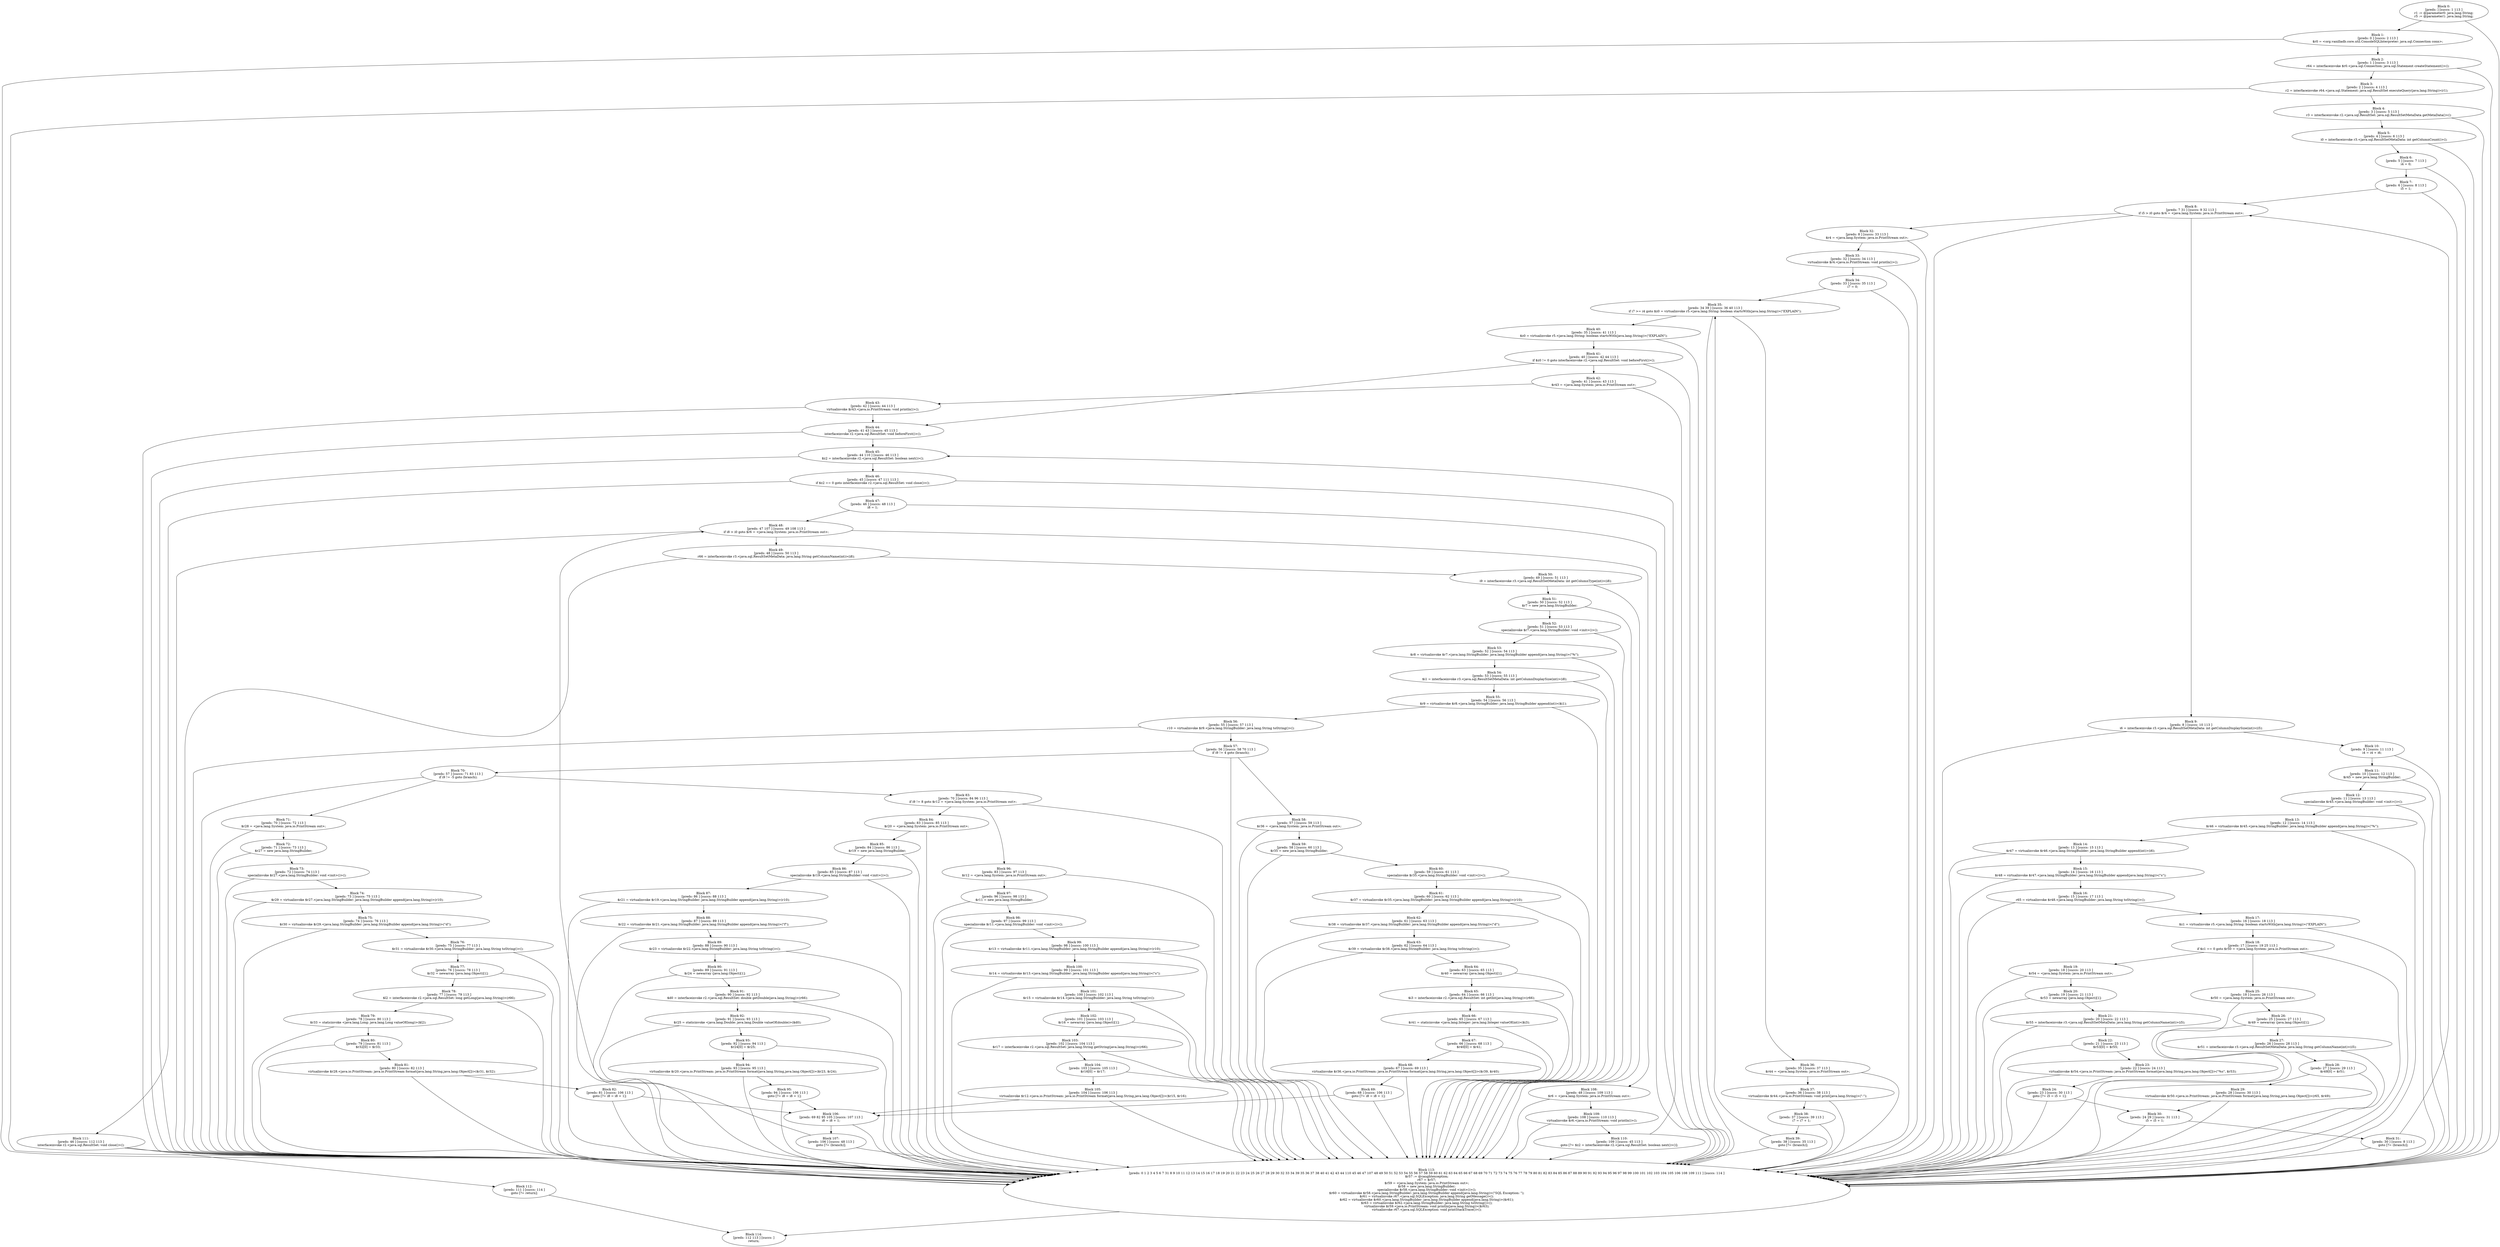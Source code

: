 digraph "unitGraph" {
    "Block 0:
[preds: ] [succs: 1 113 ]
r1 := @parameter0: java.lang.String;
r5 := @parameter1: java.lang.String;
"
    "Block 1:
[preds: 0 ] [succs: 2 113 ]
$r0 = <org.vanilladb.core.util.ConsoleSQLInterpreter: java.sql.Connection conn>;
"
    "Block 2:
[preds: 1 ] [succs: 3 113 ]
r64 = interfaceinvoke $r0.<java.sql.Connection: java.sql.Statement createStatement()>();
"
    "Block 3:
[preds: 2 ] [succs: 4 113 ]
r2 = interfaceinvoke r64.<java.sql.Statement: java.sql.ResultSet executeQuery(java.lang.String)>(r1);
"
    "Block 4:
[preds: 3 ] [succs: 5 113 ]
r3 = interfaceinvoke r2.<java.sql.ResultSet: java.sql.ResultSetMetaData getMetaData()>();
"
    "Block 5:
[preds: 4 ] [succs: 6 113 ]
i0 = interfaceinvoke r3.<java.sql.ResultSetMetaData: int getColumnCount()>();
"
    "Block 6:
[preds: 5 ] [succs: 7 113 ]
i4 = 0;
"
    "Block 7:
[preds: 6 ] [succs: 8 113 ]
i5 = 1;
"
    "Block 8:
[preds: 7 31 ] [succs: 9 32 113 ]
if i5 > i0 goto $r4 = <java.lang.System: java.io.PrintStream out>;
"
    "Block 9:
[preds: 8 ] [succs: 10 113 ]
i6 = interfaceinvoke r3.<java.sql.ResultSetMetaData: int getColumnDisplaySize(int)>(i5);
"
    "Block 10:
[preds: 9 ] [succs: 11 113 ]
i4 = i4 + i6;
"
    "Block 11:
[preds: 10 ] [succs: 12 113 ]
$r45 = new java.lang.StringBuilder;
"
    "Block 12:
[preds: 11 ] [succs: 13 113 ]
specialinvoke $r45.<java.lang.StringBuilder: void <init>()>();
"
    "Block 13:
[preds: 12 ] [succs: 14 113 ]
$r46 = virtualinvoke $r45.<java.lang.StringBuilder: java.lang.StringBuilder append(java.lang.String)>(\"%\");
"
    "Block 14:
[preds: 13 ] [succs: 15 113 ]
$r47 = virtualinvoke $r46.<java.lang.StringBuilder: java.lang.StringBuilder append(int)>(i6);
"
    "Block 15:
[preds: 14 ] [succs: 16 113 ]
$r48 = virtualinvoke $r47.<java.lang.StringBuilder: java.lang.StringBuilder append(java.lang.String)>(\"s\");
"
    "Block 16:
[preds: 15 ] [succs: 17 113 ]
r65 = virtualinvoke $r48.<java.lang.StringBuilder: java.lang.String toString()>();
"
    "Block 17:
[preds: 16 ] [succs: 18 113 ]
$z1 = virtualinvoke r5.<java.lang.String: boolean startsWith(java.lang.String)>(\"EXPLAIN\");
"
    "Block 18:
[preds: 17 ] [succs: 19 25 113 ]
if $z1 == 0 goto $r50 = <java.lang.System: java.io.PrintStream out>;
"
    "Block 19:
[preds: 18 ] [succs: 20 113 ]
$r54 = <java.lang.System: java.io.PrintStream out>;
"
    "Block 20:
[preds: 19 ] [succs: 21 113 ]
$r53 = newarray (java.lang.Object)[1];
"
    "Block 21:
[preds: 20 ] [succs: 22 113 ]
$r55 = interfaceinvoke r3.<java.sql.ResultSetMetaData: java.lang.String getColumnName(int)>(i5);
"
    "Block 22:
[preds: 21 ] [succs: 23 113 ]
$r53[0] = $r55;
"
    "Block 23:
[preds: 22 ] [succs: 24 113 ]
virtualinvoke $r54.<java.io.PrintStream: java.io.PrintStream format(java.lang.String,java.lang.Object[])>(\"%s\", $r53);
"
    "Block 24:
[preds: 23 ] [succs: 30 113 ]
goto [?= i5 = i5 + 1];
"
    "Block 25:
[preds: 18 ] [succs: 26 113 ]
$r50 = <java.lang.System: java.io.PrintStream out>;
"
    "Block 26:
[preds: 25 ] [succs: 27 113 ]
$r49 = newarray (java.lang.Object)[1];
"
    "Block 27:
[preds: 26 ] [succs: 28 113 ]
$r51 = interfaceinvoke r3.<java.sql.ResultSetMetaData: java.lang.String getColumnName(int)>(i5);
"
    "Block 28:
[preds: 27 ] [succs: 29 113 ]
$r49[0] = $r51;
"
    "Block 29:
[preds: 28 ] [succs: 30 113 ]
virtualinvoke $r50.<java.io.PrintStream: java.io.PrintStream format(java.lang.String,java.lang.Object[])>(r65, $r49);
"
    "Block 30:
[preds: 24 29 ] [succs: 31 113 ]
i5 = i5 + 1;
"
    "Block 31:
[preds: 30 ] [succs: 8 113 ]
goto [?= (branch)];
"
    "Block 32:
[preds: 8 ] [succs: 33 113 ]
$r4 = <java.lang.System: java.io.PrintStream out>;
"
    "Block 33:
[preds: 32 ] [succs: 34 113 ]
virtualinvoke $r4.<java.io.PrintStream: void println()>();
"
    "Block 34:
[preds: 33 ] [succs: 35 113 ]
i7 = 0;
"
    "Block 35:
[preds: 34 39 ] [succs: 36 40 113 ]
if i7 >= i4 goto $z0 = virtualinvoke r5.<java.lang.String: boolean startsWith(java.lang.String)>(\"EXPLAIN\");
"
    "Block 36:
[preds: 35 ] [succs: 37 113 ]
$r44 = <java.lang.System: java.io.PrintStream out>;
"
    "Block 37:
[preds: 36 ] [succs: 38 113 ]
virtualinvoke $r44.<java.io.PrintStream: void print(java.lang.String)>(\"-\");
"
    "Block 38:
[preds: 37 ] [succs: 39 113 ]
i7 = i7 + 1;
"
    "Block 39:
[preds: 38 ] [succs: 35 113 ]
goto [?= (branch)];
"
    "Block 40:
[preds: 35 ] [succs: 41 113 ]
$z0 = virtualinvoke r5.<java.lang.String: boolean startsWith(java.lang.String)>(\"EXPLAIN\");
"
    "Block 41:
[preds: 40 ] [succs: 42 44 113 ]
if $z0 != 0 goto interfaceinvoke r2.<java.sql.ResultSet: void beforeFirst()>();
"
    "Block 42:
[preds: 41 ] [succs: 43 113 ]
$r43 = <java.lang.System: java.io.PrintStream out>;
"
    "Block 43:
[preds: 42 ] [succs: 44 113 ]
virtualinvoke $r43.<java.io.PrintStream: void println()>();
"
    "Block 44:
[preds: 41 43 ] [succs: 45 113 ]
interfaceinvoke r2.<java.sql.ResultSet: void beforeFirst()>();
"
    "Block 45:
[preds: 44 110 ] [succs: 46 113 ]
$z2 = interfaceinvoke r2.<java.sql.ResultSet: boolean next()>();
"
    "Block 46:
[preds: 45 ] [succs: 47 111 113 ]
if $z2 == 0 goto interfaceinvoke r2.<java.sql.ResultSet: void close()>();
"
    "Block 47:
[preds: 46 ] [succs: 48 113 ]
i8 = 1;
"
    "Block 48:
[preds: 47 107 ] [succs: 49 108 113 ]
if i8 > i0 goto $r6 = <java.lang.System: java.io.PrintStream out>;
"
    "Block 49:
[preds: 48 ] [succs: 50 113 ]
r66 = interfaceinvoke r3.<java.sql.ResultSetMetaData: java.lang.String getColumnName(int)>(i8);
"
    "Block 50:
[preds: 49 ] [succs: 51 113 ]
i9 = interfaceinvoke r3.<java.sql.ResultSetMetaData: int getColumnType(int)>(i8);
"
    "Block 51:
[preds: 50 ] [succs: 52 113 ]
$r7 = new java.lang.StringBuilder;
"
    "Block 52:
[preds: 51 ] [succs: 53 113 ]
specialinvoke $r7.<java.lang.StringBuilder: void <init>()>();
"
    "Block 53:
[preds: 52 ] [succs: 54 113 ]
$r8 = virtualinvoke $r7.<java.lang.StringBuilder: java.lang.StringBuilder append(java.lang.String)>(\"%\");
"
    "Block 54:
[preds: 53 ] [succs: 55 113 ]
$i1 = interfaceinvoke r3.<java.sql.ResultSetMetaData: int getColumnDisplaySize(int)>(i8);
"
    "Block 55:
[preds: 54 ] [succs: 56 113 ]
$r9 = virtualinvoke $r8.<java.lang.StringBuilder: java.lang.StringBuilder append(int)>($i1);
"
    "Block 56:
[preds: 55 ] [succs: 57 113 ]
r10 = virtualinvoke $r9.<java.lang.StringBuilder: java.lang.String toString()>();
"
    "Block 57:
[preds: 56 ] [succs: 58 70 113 ]
if i9 != 4 goto (branch);
"
    "Block 58:
[preds: 57 ] [succs: 59 113 ]
$r36 = <java.lang.System: java.io.PrintStream out>;
"
    "Block 59:
[preds: 58 ] [succs: 60 113 ]
$r35 = new java.lang.StringBuilder;
"
    "Block 60:
[preds: 59 ] [succs: 61 113 ]
specialinvoke $r35.<java.lang.StringBuilder: void <init>()>();
"
    "Block 61:
[preds: 60 ] [succs: 62 113 ]
$r37 = virtualinvoke $r35.<java.lang.StringBuilder: java.lang.StringBuilder append(java.lang.String)>(r10);
"
    "Block 62:
[preds: 61 ] [succs: 63 113 ]
$r38 = virtualinvoke $r37.<java.lang.StringBuilder: java.lang.StringBuilder append(java.lang.String)>(\"d\");
"
    "Block 63:
[preds: 62 ] [succs: 64 113 ]
$r39 = virtualinvoke $r38.<java.lang.StringBuilder: java.lang.String toString()>();
"
    "Block 64:
[preds: 63 ] [succs: 65 113 ]
$r40 = newarray (java.lang.Object)[1];
"
    "Block 65:
[preds: 64 ] [succs: 66 113 ]
$i3 = interfaceinvoke r2.<java.sql.ResultSet: int getInt(java.lang.String)>(r66);
"
    "Block 66:
[preds: 65 ] [succs: 67 113 ]
$r41 = staticinvoke <java.lang.Integer: java.lang.Integer valueOf(int)>($i3);
"
    "Block 67:
[preds: 66 ] [succs: 68 113 ]
$r40[0] = $r41;
"
    "Block 68:
[preds: 67 ] [succs: 69 113 ]
virtualinvoke $r36.<java.io.PrintStream: java.io.PrintStream format(java.lang.String,java.lang.Object[])>($r39, $r40);
"
    "Block 69:
[preds: 68 ] [succs: 106 113 ]
goto [?= i8 = i8 + 1];
"
    "Block 70:
[preds: 57 ] [succs: 71 83 113 ]
if i9 != -5 goto (branch);
"
    "Block 71:
[preds: 70 ] [succs: 72 113 ]
$r28 = <java.lang.System: java.io.PrintStream out>;
"
    "Block 72:
[preds: 71 ] [succs: 73 113 ]
$r27 = new java.lang.StringBuilder;
"
    "Block 73:
[preds: 72 ] [succs: 74 113 ]
specialinvoke $r27.<java.lang.StringBuilder: void <init>()>();
"
    "Block 74:
[preds: 73 ] [succs: 75 113 ]
$r29 = virtualinvoke $r27.<java.lang.StringBuilder: java.lang.StringBuilder append(java.lang.String)>(r10);
"
    "Block 75:
[preds: 74 ] [succs: 76 113 ]
$r30 = virtualinvoke $r29.<java.lang.StringBuilder: java.lang.StringBuilder append(java.lang.String)>(\"d\");
"
    "Block 76:
[preds: 75 ] [succs: 77 113 ]
$r31 = virtualinvoke $r30.<java.lang.StringBuilder: java.lang.String toString()>();
"
    "Block 77:
[preds: 76 ] [succs: 78 113 ]
$r32 = newarray (java.lang.Object)[1];
"
    "Block 78:
[preds: 77 ] [succs: 79 113 ]
$l2 = interfaceinvoke r2.<java.sql.ResultSet: long getLong(java.lang.String)>(r66);
"
    "Block 79:
[preds: 78 ] [succs: 80 113 ]
$r33 = staticinvoke <java.lang.Long: java.lang.Long valueOf(long)>($l2);
"
    "Block 80:
[preds: 79 ] [succs: 81 113 ]
$r32[0] = $r33;
"
    "Block 81:
[preds: 80 ] [succs: 82 113 ]
virtualinvoke $r28.<java.io.PrintStream: java.io.PrintStream format(java.lang.String,java.lang.Object[])>($r31, $r32);
"
    "Block 82:
[preds: 81 ] [succs: 106 113 ]
goto [?= i8 = i8 + 1];
"
    "Block 83:
[preds: 70 ] [succs: 84 96 113 ]
if i9 != 8 goto $r12 = <java.lang.System: java.io.PrintStream out>;
"
    "Block 84:
[preds: 83 ] [succs: 85 113 ]
$r20 = <java.lang.System: java.io.PrintStream out>;
"
    "Block 85:
[preds: 84 ] [succs: 86 113 ]
$r19 = new java.lang.StringBuilder;
"
    "Block 86:
[preds: 85 ] [succs: 87 113 ]
specialinvoke $r19.<java.lang.StringBuilder: void <init>()>();
"
    "Block 87:
[preds: 86 ] [succs: 88 113 ]
$r21 = virtualinvoke $r19.<java.lang.StringBuilder: java.lang.StringBuilder append(java.lang.String)>(r10);
"
    "Block 88:
[preds: 87 ] [succs: 89 113 ]
$r22 = virtualinvoke $r21.<java.lang.StringBuilder: java.lang.StringBuilder append(java.lang.String)>(\"f\");
"
    "Block 89:
[preds: 88 ] [succs: 90 113 ]
$r23 = virtualinvoke $r22.<java.lang.StringBuilder: java.lang.String toString()>();
"
    "Block 90:
[preds: 89 ] [succs: 91 113 ]
$r24 = newarray (java.lang.Object)[1];
"
    "Block 91:
[preds: 90 ] [succs: 92 113 ]
$d0 = interfaceinvoke r2.<java.sql.ResultSet: double getDouble(java.lang.String)>(r66);
"
    "Block 92:
[preds: 91 ] [succs: 93 113 ]
$r25 = staticinvoke <java.lang.Double: java.lang.Double valueOf(double)>($d0);
"
    "Block 93:
[preds: 92 ] [succs: 94 113 ]
$r24[0] = $r25;
"
    "Block 94:
[preds: 93 ] [succs: 95 113 ]
virtualinvoke $r20.<java.io.PrintStream: java.io.PrintStream format(java.lang.String,java.lang.Object[])>($r23, $r24);
"
    "Block 95:
[preds: 94 ] [succs: 106 113 ]
goto [?= i8 = i8 + 1];
"
    "Block 96:
[preds: 83 ] [succs: 97 113 ]
$r12 = <java.lang.System: java.io.PrintStream out>;
"
    "Block 97:
[preds: 96 ] [succs: 98 113 ]
$r11 = new java.lang.StringBuilder;
"
    "Block 98:
[preds: 97 ] [succs: 99 113 ]
specialinvoke $r11.<java.lang.StringBuilder: void <init>()>();
"
    "Block 99:
[preds: 98 ] [succs: 100 113 ]
$r13 = virtualinvoke $r11.<java.lang.StringBuilder: java.lang.StringBuilder append(java.lang.String)>(r10);
"
    "Block 100:
[preds: 99 ] [succs: 101 113 ]
$r14 = virtualinvoke $r13.<java.lang.StringBuilder: java.lang.StringBuilder append(java.lang.String)>(\"s\");
"
    "Block 101:
[preds: 100 ] [succs: 102 113 ]
$r15 = virtualinvoke $r14.<java.lang.StringBuilder: java.lang.String toString()>();
"
    "Block 102:
[preds: 101 ] [succs: 103 113 ]
$r16 = newarray (java.lang.Object)[1];
"
    "Block 103:
[preds: 102 ] [succs: 104 113 ]
$r17 = interfaceinvoke r2.<java.sql.ResultSet: java.lang.String getString(java.lang.String)>(r66);
"
    "Block 104:
[preds: 103 ] [succs: 105 113 ]
$r16[0] = $r17;
"
    "Block 105:
[preds: 104 ] [succs: 106 113 ]
virtualinvoke $r12.<java.io.PrintStream: java.io.PrintStream format(java.lang.String,java.lang.Object[])>($r15, $r16);
"
    "Block 106:
[preds: 69 82 95 105 ] [succs: 107 113 ]
i8 = i8 + 1;
"
    "Block 107:
[preds: 106 ] [succs: 48 113 ]
goto [?= (branch)];
"
    "Block 108:
[preds: 48 ] [succs: 109 113 ]
$r6 = <java.lang.System: java.io.PrintStream out>;
"
    "Block 109:
[preds: 108 ] [succs: 110 113 ]
virtualinvoke $r6.<java.io.PrintStream: void println()>();
"
    "Block 110:
[preds: 109 ] [succs: 45 113 ]
goto [?= $z2 = interfaceinvoke r2.<java.sql.ResultSet: boolean next()>()];
"
    "Block 111:
[preds: 46 ] [succs: 112 113 ]
interfaceinvoke r2.<java.sql.ResultSet: void close()>();
"
    "Block 112:
[preds: 111 ] [succs: 114 ]
goto [?= return];
"
    "Block 113:
[preds: 0 1 2 3 4 5 6 7 31 8 9 10 11 12 13 14 15 16 17 18 19 20 21 22 23 24 25 26 27 28 29 30 32 33 34 39 35 36 37 38 40 41 42 43 44 110 45 46 47 107 48 49 50 51 52 53 54 55 56 57 58 59 60 61 62 63 64 65 66 67 68 69 70 71 72 73 74 75 76 77 78 79 80 81 82 83 84 85 86 87 88 89 90 91 92 93 94 95 96 97 98 99 100 101 102 103 104 105 106 108 109 111 ] [succs: 114 ]
$r57 := @caughtexception;
r67 = $r57;
$r59 = <java.lang.System: java.io.PrintStream out>;
$r58 = new java.lang.StringBuilder;
specialinvoke $r58.<java.lang.StringBuilder: void <init>()>();
$r60 = virtualinvoke $r58.<java.lang.StringBuilder: java.lang.StringBuilder append(java.lang.String)>(\"SQL Exception: \");
$r61 = virtualinvoke r67.<java.sql.SQLException: java.lang.String getMessage()>();
$r62 = virtualinvoke $r60.<java.lang.StringBuilder: java.lang.StringBuilder append(java.lang.String)>($r61);
$r63 = virtualinvoke $r62.<java.lang.StringBuilder: java.lang.String toString()>();
virtualinvoke $r59.<java.io.PrintStream: void println(java.lang.String)>($r63);
virtualinvoke r67.<java.sql.SQLException: void printStackTrace()>();
"
    "Block 114:
[preds: 112 113 ] [succs: ]
return;
"
    "Block 0:
[preds: ] [succs: 1 113 ]
r1 := @parameter0: java.lang.String;
r5 := @parameter1: java.lang.String;
"->"Block 1:
[preds: 0 ] [succs: 2 113 ]
$r0 = <org.vanilladb.core.util.ConsoleSQLInterpreter: java.sql.Connection conn>;
";
    "Block 0:
[preds: ] [succs: 1 113 ]
r1 := @parameter0: java.lang.String;
r5 := @parameter1: java.lang.String;
"->"Block 113:
[preds: 0 1 2 3 4 5 6 7 31 8 9 10 11 12 13 14 15 16 17 18 19 20 21 22 23 24 25 26 27 28 29 30 32 33 34 39 35 36 37 38 40 41 42 43 44 110 45 46 47 107 48 49 50 51 52 53 54 55 56 57 58 59 60 61 62 63 64 65 66 67 68 69 70 71 72 73 74 75 76 77 78 79 80 81 82 83 84 85 86 87 88 89 90 91 92 93 94 95 96 97 98 99 100 101 102 103 104 105 106 108 109 111 ] [succs: 114 ]
$r57 := @caughtexception;
r67 = $r57;
$r59 = <java.lang.System: java.io.PrintStream out>;
$r58 = new java.lang.StringBuilder;
specialinvoke $r58.<java.lang.StringBuilder: void <init>()>();
$r60 = virtualinvoke $r58.<java.lang.StringBuilder: java.lang.StringBuilder append(java.lang.String)>(\"SQL Exception: \");
$r61 = virtualinvoke r67.<java.sql.SQLException: java.lang.String getMessage()>();
$r62 = virtualinvoke $r60.<java.lang.StringBuilder: java.lang.StringBuilder append(java.lang.String)>($r61);
$r63 = virtualinvoke $r62.<java.lang.StringBuilder: java.lang.String toString()>();
virtualinvoke $r59.<java.io.PrintStream: void println(java.lang.String)>($r63);
virtualinvoke r67.<java.sql.SQLException: void printStackTrace()>();
";
    "Block 1:
[preds: 0 ] [succs: 2 113 ]
$r0 = <org.vanilladb.core.util.ConsoleSQLInterpreter: java.sql.Connection conn>;
"->"Block 2:
[preds: 1 ] [succs: 3 113 ]
r64 = interfaceinvoke $r0.<java.sql.Connection: java.sql.Statement createStatement()>();
";
    "Block 1:
[preds: 0 ] [succs: 2 113 ]
$r0 = <org.vanilladb.core.util.ConsoleSQLInterpreter: java.sql.Connection conn>;
"->"Block 113:
[preds: 0 1 2 3 4 5 6 7 31 8 9 10 11 12 13 14 15 16 17 18 19 20 21 22 23 24 25 26 27 28 29 30 32 33 34 39 35 36 37 38 40 41 42 43 44 110 45 46 47 107 48 49 50 51 52 53 54 55 56 57 58 59 60 61 62 63 64 65 66 67 68 69 70 71 72 73 74 75 76 77 78 79 80 81 82 83 84 85 86 87 88 89 90 91 92 93 94 95 96 97 98 99 100 101 102 103 104 105 106 108 109 111 ] [succs: 114 ]
$r57 := @caughtexception;
r67 = $r57;
$r59 = <java.lang.System: java.io.PrintStream out>;
$r58 = new java.lang.StringBuilder;
specialinvoke $r58.<java.lang.StringBuilder: void <init>()>();
$r60 = virtualinvoke $r58.<java.lang.StringBuilder: java.lang.StringBuilder append(java.lang.String)>(\"SQL Exception: \");
$r61 = virtualinvoke r67.<java.sql.SQLException: java.lang.String getMessage()>();
$r62 = virtualinvoke $r60.<java.lang.StringBuilder: java.lang.StringBuilder append(java.lang.String)>($r61);
$r63 = virtualinvoke $r62.<java.lang.StringBuilder: java.lang.String toString()>();
virtualinvoke $r59.<java.io.PrintStream: void println(java.lang.String)>($r63);
virtualinvoke r67.<java.sql.SQLException: void printStackTrace()>();
";
    "Block 2:
[preds: 1 ] [succs: 3 113 ]
r64 = interfaceinvoke $r0.<java.sql.Connection: java.sql.Statement createStatement()>();
"->"Block 3:
[preds: 2 ] [succs: 4 113 ]
r2 = interfaceinvoke r64.<java.sql.Statement: java.sql.ResultSet executeQuery(java.lang.String)>(r1);
";
    "Block 2:
[preds: 1 ] [succs: 3 113 ]
r64 = interfaceinvoke $r0.<java.sql.Connection: java.sql.Statement createStatement()>();
"->"Block 113:
[preds: 0 1 2 3 4 5 6 7 31 8 9 10 11 12 13 14 15 16 17 18 19 20 21 22 23 24 25 26 27 28 29 30 32 33 34 39 35 36 37 38 40 41 42 43 44 110 45 46 47 107 48 49 50 51 52 53 54 55 56 57 58 59 60 61 62 63 64 65 66 67 68 69 70 71 72 73 74 75 76 77 78 79 80 81 82 83 84 85 86 87 88 89 90 91 92 93 94 95 96 97 98 99 100 101 102 103 104 105 106 108 109 111 ] [succs: 114 ]
$r57 := @caughtexception;
r67 = $r57;
$r59 = <java.lang.System: java.io.PrintStream out>;
$r58 = new java.lang.StringBuilder;
specialinvoke $r58.<java.lang.StringBuilder: void <init>()>();
$r60 = virtualinvoke $r58.<java.lang.StringBuilder: java.lang.StringBuilder append(java.lang.String)>(\"SQL Exception: \");
$r61 = virtualinvoke r67.<java.sql.SQLException: java.lang.String getMessage()>();
$r62 = virtualinvoke $r60.<java.lang.StringBuilder: java.lang.StringBuilder append(java.lang.String)>($r61);
$r63 = virtualinvoke $r62.<java.lang.StringBuilder: java.lang.String toString()>();
virtualinvoke $r59.<java.io.PrintStream: void println(java.lang.String)>($r63);
virtualinvoke r67.<java.sql.SQLException: void printStackTrace()>();
";
    "Block 3:
[preds: 2 ] [succs: 4 113 ]
r2 = interfaceinvoke r64.<java.sql.Statement: java.sql.ResultSet executeQuery(java.lang.String)>(r1);
"->"Block 4:
[preds: 3 ] [succs: 5 113 ]
r3 = interfaceinvoke r2.<java.sql.ResultSet: java.sql.ResultSetMetaData getMetaData()>();
";
    "Block 3:
[preds: 2 ] [succs: 4 113 ]
r2 = interfaceinvoke r64.<java.sql.Statement: java.sql.ResultSet executeQuery(java.lang.String)>(r1);
"->"Block 113:
[preds: 0 1 2 3 4 5 6 7 31 8 9 10 11 12 13 14 15 16 17 18 19 20 21 22 23 24 25 26 27 28 29 30 32 33 34 39 35 36 37 38 40 41 42 43 44 110 45 46 47 107 48 49 50 51 52 53 54 55 56 57 58 59 60 61 62 63 64 65 66 67 68 69 70 71 72 73 74 75 76 77 78 79 80 81 82 83 84 85 86 87 88 89 90 91 92 93 94 95 96 97 98 99 100 101 102 103 104 105 106 108 109 111 ] [succs: 114 ]
$r57 := @caughtexception;
r67 = $r57;
$r59 = <java.lang.System: java.io.PrintStream out>;
$r58 = new java.lang.StringBuilder;
specialinvoke $r58.<java.lang.StringBuilder: void <init>()>();
$r60 = virtualinvoke $r58.<java.lang.StringBuilder: java.lang.StringBuilder append(java.lang.String)>(\"SQL Exception: \");
$r61 = virtualinvoke r67.<java.sql.SQLException: java.lang.String getMessage()>();
$r62 = virtualinvoke $r60.<java.lang.StringBuilder: java.lang.StringBuilder append(java.lang.String)>($r61);
$r63 = virtualinvoke $r62.<java.lang.StringBuilder: java.lang.String toString()>();
virtualinvoke $r59.<java.io.PrintStream: void println(java.lang.String)>($r63);
virtualinvoke r67.<java.sql.SQLException: void printStackTrace()>();
";
    "Block 4:
[preds: 3 ] [succs: 5 113 ]
r3 = interfaceinvoke r2.<java.sql.ResultSet: java.sql.ResultSetMetaData getMetaData()>();
"->"Block 5:
[preds: 4 ] [succs: 6 113 ]
i0 = interfaceinvoke r3.<java.sql.ResultSetMetaData: int getColumnCount()>();
";
    "Block 4:
[preds: 3 ] [succs: 5 113 ]
r3 = interfaceinvoke r2.<java.sql.ResultSet: java.sql.ResultSetMetaData getMetaData()>();
"->"Block 113:
[preds: 0 1 2 3 4 5 6 7 31 8 9 10 11 12 13 14 15 16 17 18 19 20 21 22 23 24 25 26 27 28 29 30 32 33 34 39 35 36 37 38 40 41 42 43 44 110 45 46 47 107 48 49 50 51 52 53 54 55 56 57 58 59 60 61 62 63 64 65 66 67 68 69 70 71 72 73 74 75 76 77 78 79 80 81 82 83 84 85 86 87 88 89 90 91 92 93 94 95 96 97 98 99 100 101 102 103 104 105 106 108 109 111 ] [succs: 114 ]
$r57 := @caughtexception;
r67 = $r57;
$r59 = <java.lang.System: java.io.PrintStream out>;
$r58 = new java.lang.StringBuilder;
specialinvoke $r58.<java.lang.StringBuilder: void <init>()>();
$r60 = virtualinvoke $r58.<java.lang.StringBuilder: java.lang.StringBuilder append(java.lang.String)>(\"SQL Exception: \");
$r61 = virtualinvoke r67.<java.sql.SQLException: java.lang.String getMessage()>();
$r62 = virtualinvoke $r60.<java.lang.StringBuilder: java.lang.StringBuilder append(java.lang.String)>($r61);
$r63 = virtualinvoke $r62.<java.lang.StringBuilder: java.lang.String toString()>();
virtualinvoke $r59.<java.io.PrintStream: void println(java.lang.String)>($r63);
virtualinvoke r67.<java.sql.SQLException: void printStackTrace()>();
";
    "Block 5:
[preds: 4 ] [succs: 6 113 ]
i0 = interfaceinvoke r3.<java.sql.ResultSetMetaData: int getColumnCount()>();
"->"Block 6:
[preds: 5 ] [succs: 7 113 ]
i4 = 0;
";
    "Block 5:
[preds: 4 ] [succs: 6 113 ]
i0 = interfaceinvoke r3.<java.sql.ResultSetMetaData: int getColumnCount()>();
"->"Block 113:
[preds: 0 1 2 3 4 5 6 7 31 8 9 10 11 12 13 14 15 16 17 18 19 20 21 22 23 24 25 26 27 28 29 30 32 33 34 39 35 36 37 38 40 41 42 43 44 110 45 46 47 107 48 49 50 51 52 53 54 55 56 57 58 59 60 61 62 63 64 65 66 67 68 69 70 71 72 73 74 75 76 77 78 79 80 81 82 83 84 85 86 87 88 89 90 91 92 93 94 95 96 97 98 99 100 101 102 103 104 105 106 108 109 111 ] [succs: 114 ]
$r57 := @caughtexception;
r67 = $r57;
$r59 = <java.lang.System: java.io.PrintStream out>;
$r58 = new java.lang.StringBuilder;
specialinvoke $r58.<java.lang.StringBuilder: void <init>()>();
$r60 = virtualinvoke $r58.<java.lang.StringBuilder: java.lang.StringBuilder append(java.lang.String)>(\"SQL Exception: \");
$r61 = virtualinvoke r67.<java.sql.SQLException: java.lang.String getMessage()>();
$r62 = virtualinvoke $r60.<java.lang.StringBuilder: java.lang.StringBuilder append(java.lang.String)>($r61);
$r63 = virtualinvoke $r62.<java.lang.StringBuilder: java.lang.String toString()>();
virtualinvoke $r59.<java.io.PrintStream: void println(java.lang.String)>($r63);
virtualinvoke r67.<java.sql.SQLException: void printStackTrace()>();
";
    "Block 6:
[preds: 5 ] [succs: 7 113 ]
i4 = 0;
"->"Block 7:
[preds: 6 ] [succs: 8 113 ]
i5 = 1;
";
    "Block 6:
[preds: 5 ] [succs: 7 113 ]
i4 = 0;
"->"Block 113:
[preds: 0 1 2 3 4 5 6 7 31 8 9 10 11 12 13 14 15 16 17 18 19 20 21 22 23 24 25 26 27 28 29 30 32 33 34 39 35 36 37 38 40 41 42 43 44 110 45 46 47 107 48 49 50 51 52 53 54 55 56 57 58 59 60 61 62 63 64 65 66 67 68 69 70 71 72 73 74 75 76 77 78 79 80 81 82 83 84 85 86 87 88 89 90 91 92 93 94 95 96 97 98 99 100 101 102 103 104 105 106 108 109 111 ] [succs: 114 ]
$r57 := @caughtexception;
r67 = $r57;
$r59 = <java.lang.System: java.io.PrintStream out>;
$r58 = new java.lang.StringBuilder;
specialinvoke $r58.<java.lang.StringBuilder: void <init>()>();
$r60 = virtualinvoke $r58.<java.lang.StringBuilder: java.lang.StringBuilder append(java.lang.String)>(\"SQL Exception: \");
$r61 = virtualinvoke r67.<java.sql.SQLException: java.lang.String getMessage()>();
$r62 = virtualinvoke $r60.<java.lang.StringBuilder: java.lang.StringBuilder append(java.lang.String)>($r61);
$r63 = virtualinvoke $r62.<java.lang.StringBuilder: java.lang.String toString()>();
virtualinvoke $r59.<java.io.PrintStream: void println(java.lang.String)>($r63);
virtualinvoke r67.<java.sql.SQLException: void printStackTrace()>();
";
    "Block 7:
[preds: 6 ] [succs: 8 113 ]
i5 = 1;
"->"Block 8:
[preds: 7 31 ] [succs: 9 32 113 ]
if i5 > i0 goto $r4 = <java.lang.System: java.io.PrintStream out>;
";
    "Block 7:
[preds: 6 ] [succs: 8 113 ]
i5 = 1;
"->"Block 113:
[preds: 0 1 2 3 4 5 6 7 31 8 9 10 11 12 13 14 15 16 17 18 19 20 21 22 23 24 25 26 27 28 29 30 32 33 34 39 35 36 37 38 40 41 42 43 44 110 45 46 47 107 48 49 50 51 52 53 54 55 56 57 58 59 60 61 62 63 64 65 66 67 68 69 70 71 72 73 74 75 76 77 78 79 80 81 82 83 84 85 86 87 88 89 90 91 92 93 94 95 96 97 98 99 100 101 102 103 104 105 106 108 109 111 ] [succs: 114 ]
$r57 := @caughtexception;
r67 = $r57;
$r59 = <java.lang.System: java.io.PrintStream out>;
$r58 = new java.lang.StringBuilder;
specialinvoke $r58.<java.lang.StringBuilder: void <init>()>();
$r60 = virtualinvoke $r58.<java.lang.StringBuilder: java.lang.StringBuilder append(java.lang.String)>(\"SQL Exception: \");
$r61 = virtualinvoke r67.<java.sql.SQLException: java.lang.String getMessage()>();
$r62 = virtualinvoke $r60.<java.lang.StringBuilder: java.lang.StringBuilder append(java.lang.String)>($r61);
$r63 = virtualinvoke $r62.<java.lang.StringBuilder: java.lang.String toString()>();
virtualinvoke $r59.<java.io.PrintStream: void println(java.lang.String)>($r63);
virtualinvoke r67.<java.sql.SQLException: void printStackTrace()>();
";
    "Block 8:
[preds: 7 31 ] [succs: 9 32 113 ]
if i5 > i0 goto $r4 = <java.lang.System: java.io.PrintStream out>;
"->"Block 9:
[preds: 8 ] [succs: 10 113 ]
i6 = interfaceinvoke r3.<java.sql.ResultSetMetaData: int getColumnDisplaySize(int)>(i5);
";
    "Block 8:
[preds: 7 31 ] [succs: 9 32 113 ]
if i5 > i0 goto $r4 = <java.lang.System: java.io.PrintStream out>;
"->"Block 32:
[preds: 8 ] [succs: 33 113 ]
$r4 = <java.lang.System: java.io.PrintStream out>;
";
    "Block 8:
[preds: 7 31 ] [succs: 9 32 113 ]
if i5 > i0 goto $r4 = <java.lang.System: java.io.PrintStream out>;
"->"Block 113:
[preds: 0 1 2 3 4 5 6 7 31 8 9 10 11 12 13 14 15 16 17 18 19 20 21 22 23 24 25 26 27 28 29 30 32 33 34 39 35 36 37 38 40 41 42 43 44 110 45 46 47 107 48 49 50 51 52 53 54 55 56 57 58 59 60 61 62 63 64 65 66 67 68 69 70 71 72 73 74 75 76 77 78 79 80 81 82 83 84 85 86 87 88 89 90 91 92 93 94 95 96 97 98 99 100 101 102 103 104 105 106 108 109 111 ] [succs: 114 ]
$r57 := @caughtexception;
r67 = $r57;
$r59 = <java.lang.System: java.io.PrintStream out>;
$r58 = new java.lang.StringBuilder;
specialinvoke $r58.<java.lang.StringBuilder: void <init>()>();
$r60 = virtualinvoke $r58.<java.lang.StringBuilder: java.lang.StringBuilder append(java.lang.String)>(\"SQL Exception: \");
$r61 = virtualinvoke r67.<java.sql.SQLException: java.lang.String getMessage()>();
$r62 = virtualinvoke $r60.<java.lang.StringBuilder: java.lang.StringBuilder append(java.lang.String)>($r61);
$r63 = virtualinvoke $r62.<java.lang.StringBuilder: java.lang.String toString()>();
virtualinvoke $r59.<java.io.PrintStream: void println(java.lang.String)>($r63);
virtualinvoke r67.<java.sql.SQLException: void printStackTrace()>();
";
    "Block 9:
[preds: 8 ] [succs: 10 113 ]
i6 = interfaceinvoke r3.<java.sql.ResultSetMetaData: int getColumnDisplaySize(int)>(i5);
"->"Block 10:
[preds: 9 ] [succs: 11 113 ]
i4 = i4 + i6;
";
    "Block 9:
[preds: 8 ] [succs: 10 113 ]
i6 = interfaceinvoke r3.<java.sql.ResultSetMetaData: int getColumnDisplaySize(int)>(i5);
"->"Block 113:
[preds: 0 1 2 3 4 5 6 7 31 8 9 10 11 12 13 14 15 16 17 18 19 20 21 22 23 24 25 26 27 28 29 30 32 33 34 39 35 36 37 38 40 41 42 43 44 110 45 46 47 107 48 49 50 51 52 53 54 55 56 57 58 59 60 61 62 63 64 65 66 67 68 69 70 71 72 73 74 75 76 77 78 79 80 81 82 83 84 85 86 87 88 89 90 91 92 93 94 95 96 97 98 99 100 101 102 103 104 105 106 108 109 111 ] [succs: 114 ]
$r57 := @caughtexception;
r67 = $r57;
$r59 = <java.lang.System: java.io.PrintStream out>;
$r58 = new java.lang.StringBuilder;
specialinvoke $r58.<java.lang.StringBuilder: void <init>()>();
$r60 = virtualinvoke $r58.<java.lang.StringBuilder: java.lang.StringBuilder append(java.lang.String)>(\"SQL Exception: \");
$r61 = virtualinvoke r67.<java.sql.SQLException: java.lang.String getMessage()>();
$r62 = virtualinvoke $r60.<java.lang.StringBuilder: java.lang.StringBuilder append(java.lang.String)>($r61);
$r63 = virtualinvoke $r62.<java.lang.StringBuilder: java.lang.String toString()>();
virtualinvoke $r59.<java.io.PrintStream: void println(java.lang.String)>($r63);
virtualinvoke r67.<java.sql.SQLException: void printStackTrace()>();
";
    "Block 10:
[preds: 9 ] [succs: 11 113 ]
i4 = i4 + i6;
"->"Block 11:
[preds: 10 ] [succs: 12 113 ]
$r45 = new java.lang.StringBuilder;
";
    "Block 10:
[preds: 9 ] [succs: 11 113 ]
i4 = i4 + i6;
"->"Block 113:
[preds: 0 1 2 3 4 5 6 7 31 8 9 10 11 12 13 14 15 16 17 18 19 20 21 22 23 24 25 26 27 28 29 30 32 33 34 39 35 36 37 38 40 41 42 43 44 110 45 46 47 107 48 49 50 51 52 53 54 55 56 57 58 59 60 61 62 63 64 65 66 67 68 69 70 71 72 73 74 75 76 77 78 79 80 81 82 83 84 85 86 87 88 89 90 91 92 93 94 95 96 97 98 99 100 101 102 103 104 105 106 108 109 111 ] [succs: 114 ]
$r57 := @caughtexception;
r67 = $r57;
$r59 = <java.lang.System: java.io.PrintStream out>;
$r58 = new java.lang.StringBuilder;
specialinvoke $r58.<java.lang.StringBuilder: void <init>()>();
$r60 = virtualinvoke $r58.<java.lang.StringBuilder: java.lang.StringBuilder append(java.lang.String)>(\"SQL Exception: \");
$r61 = virtualinvoke r67.<java.sql.SQLException: java.lang.String getMessage()>();
$r62 = virtualinvoke $r60.<java.lang.StringBuilder: java.lang.StringBuilder append(java.lang.String)>($r61);
$r63 = virtualinvoke $r62.<java.lang.StringBuilder: java.lang.String toString()>();
virtualinvoke $r59.<java.io.PrintStream: void println(java.lang.String)>($r63);
virtualinvoke r67.<java.sql.SQLException: void printStackTrace()>();
";
    "Block 11:
[preds: 10 ] [succs: 12 113 ]
$r45 = new java.lang.StringBuilder;
"->"Block 12:
[preds: 11 ] [succs: 13 113 ]
specialinvoke $r45.<java.lang.StringBuilder: void <init>()>();
";
    "Block 11:
[preds: 10 ] [succs: 12 113 ]
$r45 = new java.lang.StringBuilder;
"->"Block 113:
[preds: 0 1 2 3 4 5 6 7 31 8 9 10 11 12 13 14 15 16 17 18 19 20 21 22 23 24 25 26 27 28 29 30 32 33 34 39 35 36 37 38 40 41 42 43 44 110 45 46 47 107 48 49 50 51 52 53 54 55 56 57 58 59 60 61 62 63 64 65 66 67 68 69 70 71 72 73 74 75 76 77 78 79 80 81 82 83 84 85 86 87 88 89 90 91 92 93 94 95 96 97 98 99 100 101 102 103 104 105 106 108 109 111 ] [succs: 114 ]
$r57 := @caughtexception;
r67 = $r57;
$r59 = <java.lang.System: java.io.PrintStream out>;
$r58 = new java.lang.StringBuilder;
specialinvoke $r58.<java.lang.StringBuilder: void <init>()>();
$r60 = virtualinvoke $r58.<java.lang.StringBuilder: java.lang.StringBuilder append(java.lang.String)>(\"SQL Exception: \");
$r61 = virtualinvoke r67.<java.sql.SQLException: java.lang.String getMessage()>();
$r62 = virtualinvoke $r60.<java.lang.StringBuilder: java.lang.StringBuilder append(java.lang.String)>($r61);
$r63 = virtualinvoke $r62.<java.lang.StringBuilder: java.lang.String toString()>();
virtualinvoke $r59.<java.io.PrintStream: void println(java.lang.String)>($r63);
virtualinvoke r67.<java.sql.SQLException: void printStackTrace()>();
";
    "Block 12:
[preds: 11 ] [succs: 13 113 ]
specialinvoke $r45.<java.lang.StringBuilder: void <init>()>();
"->"Block 13:
[preds: 12 ] [succs: 14 113 ]
$r46 = virtualinvoke $r45.<java.lang.StringBuilder: java.lang.StringBuilder append(java.lang.String)>(\"%\");
";
    "Block 12:
[preds: 11 ] [succs: 13 113 ]
specialinvoke $r45.<java.lang.StringBuilder: void <init>()>();
"->"Block 113:
[preds: 0 1 2 3 4 5 6 7 31 8 9 10 11 12 13 14 15 16 17 18 19 20 21 22 23 24 25 26 27 28 29 30 32 33 34 39 35 36 37 38 40 41 42 43 44 110 45 46 47 107 48 49 50 51 52 53 54 55 56 57 58 59 60 61 62 63 64 65 66 67 68 69 70 71 72 73 74 75 76 77 78 79 80 81 82 83 84 85 86 87 88 89 90 91 92 93 94 95 96 97 98 99 100 101 102 103 104 105 106 108 109 111 ] [succs: 114 ]
$r57 := @caughtexception;
r67 = $r57;
$r59 = <java.lang.System: java.io.PrintStream out>;
$r58 = new java.lang.StringBuilder;
specialinvoke $r58.<java.lang.StringBuilder: void <init>()>();
$r60 = virtualinvoke $r58.<java.lang.StringBuilder: java.lang.StringBuilder append(java.lang.String)>(\"SQL Exception: \");
$r61 = virtualinvoke r67.<java.sql.SQLException: java.lang.String getMessage()>();
$r62 = virtualinvoke $r60.<java.lang.StringBuilder: java.lang.StringBuilder append(java.lang.String)>($r61);
$r63 = virtualinvoke $r62.<java.lang.StringBuilder: java.lang.String toString()>();
virtualinvoke $r59.<java.io.PrintStream: void println(java.lang.String)>($r63);
virtualinvoke r67.<java.sql.SQLException: void printStackTrace()>();
";
    "Block 13:
[preds: 12 ] [succs: 14 113 ]
$r46 = virtualinvoke $r45.<java.lang.StringBuilder: java.lang.StringBuilder append(java.lang.String)>(\"%\");
"->"Block 14:
[preds: 13 ] [succs: 15 113 ]
$r47 = virtualinvoke $r46.<java.lang.StringBuilder: java.lang.StringBuilder append(int)>(i6);
";
    "Block 13:
[preds: 12 ] [succs: 14 113 ]
$r46 = virtualinvoke $r45.<java.lang.StringBuilder: java.lang.StringBuilder append(java.lang.String)>(\"%\");
"->"Block 113:
[preds: 0 1 2 3 4 5 6 7 31 8 9 10 11 12 13 14 15 16 17 18 19 20 21 22 23 24 25 26 27 28 29 30 32 33 34 39 35 36 37 38 40 41 42 43 44 110 45 46 47 107 48 49 50 51 52 53 54 55 56 57 58 59 60 61 62 63 64 65 66 67 68 69 70 71 72 73 74 75 76 77 78 79 80 81 82 83 84 85 86 87 88 89 90 91 92 93 94 95 96 97 98 99 100 101 102 103 104 105 106 108 109 111 ] [succs: 114 ]
$r57 := @caughtexception;
r67 = $r57;
$r59 = <java.lang.System: java.io.PrintStream out>;
$r58 = new java.lang.StringBuilder;
specialinvoke $r58.<java.lang.StringBuilder: void <init>()>();
$r60 = virtualinvoke $r58.<java.lang.StringBuilder: java.lang.StringBuilder append(java.lang.String)>(\"SQL Exception: \");
$r61 = virtualinvoke r67.<java.sql.SQLException: java.lang.String getMessage()>();
$r62 = virtualinvoke $r60.<java.lang.StringBuilder: java.lang.StringBuilder append(java.lang.String)>($r61);
$r63 = virtualinvoke $r62.<java.lang.StringBuilder: java.lang.String toString()>();
virtualinvoke $r59.<java.io.PrintStream: void println(java.lang.String)>($r63);
virtualinvoke r67.<java.sql.SQLException: void printStackTrace()>();
";
    "Block 14:
[preds: 13 ] [succs: 15 113 ]
$r47 = virtualinvoke $r46.<java.lang.StringBuilder: java.lang.StringBuilder append(int)>(i6);
"->"Block 15:
[preds: 14 ] [succs: 16 113 ]
$r48 = virtualinvoke $r47.<java.lang.StringBuilder: java.lang.StringBuilder append(java.lang.String)>(\"s\");
";
    "Block 14:
[preds: 13 ] [succs: 15 113 ]
$r47 = virtualinvoke $r46.<java.lang.StringBuilder: java.lang.StringBuilder append(int)>(i6);
"->"Block 113:
[preds: 0 1 2 3 4 5 6 7 31 8 9 10 11 12 13 14 15 16 17 18 19 20 21 22 23 24 25 26 27 28 29 30 32 33 34 39 35 36 37 38 40 41 42 43 44 110 45 46 47 107 48 49 50 51 52 53 54 55 56 57 58 59 60 61 62 63 64 65 66 67 68 69 70 71 72 73 74 75 76 77 78 79 80 81 82 83 84 85 86 87 88 89 90 91 92 93 94 95 96 97 98 99 100 101 102 103 104 105 106 108 109 111 ] [succs: 114 ]
$r57 := @caughtexception;
r67 = $r57;
$r59 = <java.lang.System: java.io.PrintStream out>;
$r58 = new java.lang.StringBuilder;
specialinvoke $r58.<java.lang.StringBuilder: void <init>()>();
$r60 = virtualinvoke $r58.<java.lang.StringBuilder: java.lang.StringBuilder append(java.lang.String)>(\"SQL Exception: \");
$r61 = virtualinvoke r67.<java.sql.SQLException: java.lang.String getMessage()>();
$r62 = virtualinvoke $r60.<java.lang.StringBuilder: java.lang.StringBuilder append(java.lang.String)>($r61);
$r63 = virtualinvoke $r62.<java.lang.StringBuilder: java.lang.String toString()>();
virtualinvoke $r59.<java.io.PrintStream: void println(java.lang.String)>($r63);
virtualinvoke r67.<java.sql.SQLException: void printStackTrace()>();
";
    "Block 15:
[preds: 14 ] [succs: 16 113 ]
$r48 = virtualinvoke $r47.<java.lang.StringBuilder: java.lang.StringBuilder append(java.lang.String)>(\"s\");
"->"Block 16:
[preds: 15 ] [succs: 17 113 ]
r65 = virtualinvoke $r48.<java.lang.StringBuilder: java.lang.String toString()>();
";
    "Block 15:
[preds: 14 ] [succs: 16 113 ]
$r48 = virtualinvoke $r47.<java.lang.StringBuilder: java.lang.StringBuilder append(java.lang.String)>(\"s\");
"->"Block 113:
[preds: 0 1 2 3 4 5 6 7 31 8 9 10 11 12 13 14 15 16 17 18 19 20 21 22 23 24 25 26 27 28 29 30 32 33 34 39 35 36 37 38 40 41 42 43 44 110 45 46 47 107 48 49 50 51 52 53 54 55 56 57 58 59 60 61 62 63 64 65 66 67 68 69 70 71 72 73 74 75 76 77 78 79 80 81 82 83 84 85 86 87 88 89 90 91 92 93 94 95 96 97 98 99 100 101 102 103 104 105 106 108 109 111 ] [succs: 114 ]
$r57 := @caughtexception;
r67 = $r57;
$r59 = <java.lang.System: java.io.PrintStream out>;
$r58 = new java.lang.StringBuilder;
specialinvoke $r58.<java.lang.StringBuilder: void <init>()>();
$r60 = virtualinvoke $r58.<java.lang.StringBuilder: java.lang.StringBuilder append(java.lang.String)>(\"SQL Exception: \");
$r61 = virtualinvoke r67.<java.sql.SQLException: java.lang.String getMessage()>();
$r62 = virtualinvoke $r60.<java.lang.StringBuilder: java.lang.StringBuilder append(java.lang.String)>($r61);
$r63 = virtualinvoke $r62.<java.lang.StringBuilder: java.lang.String toString()>();
virtualinvoke $r59.<java.io.PrintStream: void println(java.lang.String)>($r63);
virtualinvoke r67.<java.sql.SQLException: void printStackTrace()>();
";
    "Block 16:
[preds: 15 ] [succs: 17 113 ]
r65 = virtualinvoke $r48.<java.lang.StringBuilder: java.lang.String toString()>();
"->"Block 17:
[preds: 16 ] [succs: 18 113 ]
$z1 = virtualinvoke r5.<java.lang.String: boolean startsWith(java.lang.String)>(\"EXPLAIN\");
";
    "Block 16:
[preds: 15 ] [succs: 17 113 ]
r65 = virtualinvoke $r48.<java.lang.StringBuilder: java.lang.String toString()>();
"->"Block 113:
[preds: 0 1 2 3 4 5 6 7 31 8 9 10 11 12 13 14 15 16 17 18 19 20 21 22 23 24 25 26 27 28 29 30 32 33 34 39 35 36 37 38 40 41 42 43 44 110 45 46 47 107 48 49 50 51 52 53 54 55 56 57 58 59 60 61 62 63 64 65 66 67 68 69 70 71 72 73 74 75 76 77 78 79 80 81 82 83 84 85 86 87 88 89 90 91 92 93 94 95 96 97 98 99 100 101 102 103 104 105 106 108 109 111 ] [succs: 114 ]
$r57 := @caughtexception;
r67 = $r57;
$r59 = <java.lang.System: java.io.PrintStream out>;
$r58 = new java.lang.StringBuilder;
specialinvoke $r58.<java.lang.StringBuilder: void <init>()>();
$r60 = virtualinvoke $r58.<java.lang.StringBuilder: java.lang.StringBuilder append(java.lang.String)>(\"SQL Exception: \");
$r61 = virtualinvoke r67.<java.sql.SQLException: java.lang.String getMessage()>();
$r62 = virtualinvoke $r60.<java.lang.StringBuilder: java.lang.StringBuilder append(java.lang.String)>($r61);
$r63 = virtualinvoke $r62.<java.lang.StringBuilder: java.lang.String toString()>();
virtualinvoke $r59.<java.io.PrintStream: void println(java.lang.String)>($r63);
virtualinvoke r67.<java.sql.SQLException: void printStackTrace()>();
";
    "Block 17:
[preds: 16 ] [succs: 18 113 ]
$z1 = virtualinvoke r5.<java.lang.String: boolean startsWith(java.lang.String)>(\"EXPLAIN\");
"->"Block 18:
[preds: 17 ] [succs: 19 25 113 ]
if $z1 == 0 goto $r50 = <java.lang.System: java.io.PrintStream out>;
";
    "Block 17:
[preds: 16 ] [succs: 18 113 ]
$z1 = virtualinvoke r5.<java.lang.String: boolean startsWith(java.lang.String)>(\"EXPLAIN\");
"->"Block 113:
[preds: 0 1 2 3 4 5 6 7 31 8 9 10 11 12 13 14 15 16 17 18 19 20 21 22 23 24 25 26 27 28 29 30 32 33 34 39 35 36 37 38 40 41 42 43 44 110 45 46 47 107 48 49 50 51 52 53 54 55 56 57 58 59 60 61 62 63 64 65 66 67 68 69 70 71 72 73 74 75 76 77 78 79 80 81 82 83 84 85 86 87 88 89 90 91 92 93 94 95 96 97 98 99 100 101 102 103 104 105 106 108 109 111 ] [succs: 114 ]
$r57 := @caughtexception;
r67 = $r57;
$r59 = <java.lang.System: java.io.PrintStream out>;
$r58 = new java.lang.StringBuilder;
specialinvoke $r58.<java.lang.StringBuilder: void <init>()>();
$r60 = virtualinvoke $r58.<java.lang.StringBuilder: java.lang.StringBuilder append(java.lang.String)>(\"SQL Exception: \");
$r61 = virtualinvoke r67.<java.sql.SQLException: java.lang.String getMessage()>();
$r62 = virtualinvoke $r60.<java.lang.StringBuilder: java.lang.StringBuilder append(java.lang.String)>($r61);
$r63 = virtualinvoke $r62.<java.lang.StringBuilder: java.lang.String toString()>();
virtualinvoke $r59.<java.io.PrintStream: void println(java.lang.String)>($r63);
virtualinvoke r67.<java.sql.SQLException: void printStackTrace()>();
";
    "Block 18:
[preds: 17 ] [succs: 19 25 113 ]
if $z1 == 0 goto $r50 = <java.lang.System: java.io.PrintStream out>;
"->"Block 19:
[preds: 18 ] [succs: 20 113 ]
$r54 = <java.lang.System: java.io.PrintStream out>;
";
    "Block 18:
[preds: 17 ] [succs: 19 25 113 ]
if $z1 == 0 goto $r50 = <java.lang.System: java.io.PrintStream out>;
"->"Block 25:
[preds: 18 ] [succs: 26 113 ]
$r50 = <java.lang.System: java.io.PrintStream out>;
";
    "Block 18:
[preds: 17 ] [succs: 19 25 113 ]
if $z1 == 0 goto $r50 = <java.lang.System: java.io.PrintStream out>;
"->"Block 113:
[preds: 0 1 2 3 4 5 6 7 31 8 9 10 11 12 13 14 15 16 17 18 19 20 21 22 23 24 25 26 27 28 29 30 32 33 34 39 35 36 37 38 40 41 42 43 44 110 45 46 47 107 48 49 50 51 52 53 54 55 56 57 58 59 60 61 62 63 64 65 66 67 68 69 70 71 72 73 74 75 76 77 78 79 80 81 82 83 84 85 86 87 88 89 90 91 92 93 94 95 96 97 98 99 100 101 102 103 104 105 106 108 109 111 ] [succs: 114 ]
$r57 := @caughtexception;
r67 = $r57;
$r59 = <java.lang.System: java.io.PrintStream out>;
$r58 = new java.lang.StringBuilder;
specialinvoke $r58.<java.lang.StringBuilder: void <init>()>();
$r60 = virtualinvoke $r58.<java.lang.StringBuilder: java.lang.StringBuilder append(java.lang.String)>(\"SQL Exception: \");
$r61 = virtualinvoke r67.<java.sql.SQLException: java.lang.String getMessage()>();
$r62 = virtualinvoke $r60.<java.lang.StringBuilder: java.lang.StringBuilder append(java.lang.String)>($r61);
$r63 = virtualinvoke $r62.<java.lang.StringBuilder: java.lang.String toString()>();
virtualinvoke $r59.<java.io.PrintStream: void println(java.lang.String)>($r63);
virtualinvoke r67.<java.sql.SQLException: void printStackTrace()>();
";
    "Block 19:
[preds: 18 ] [succs: 20 113 ]
$r54 = <java.lang.System: java.io.PrintStream out>;
"->"Block 20:
[preds: 19 ] [succs: 21 113 ]
$r53 = newarray (java.lang.Object)[1];
";
    "Block 19:
[preds: 18 ] [succs: 20 113 ]
$r54 = <java.lang.System: java.io.PrintStream out>;
"->"Block 113:
[preds: 0 1 2 3 4 5 6 7 31 8 9 10 11 12 13 14 15 16 17 18 19 20 21 22 23 24 25 26 27 28 29 30 32 33 34 39 35 36 37 38 40 41 42 43 44 110 45 46 47 107 48 49 50 51 52 53 54 55 56 57 58 59 60 61 62 63 64 65 66 67 68 69 70 71 72 73 74 75 76 77 78 79 80 81 82 83 84 85 86 87 88 89 90 91 92 93 94 95 96 97 98 99 100 101 102 103 104 105 106 108 109 111 ] [succs: 114 ]
$r57 := @caughtexception;
r67 = $r57;
$r59 = <java.lang.System: java.io.PrintStream out>;
$r58 = new java.lang.StringBuilder;
specialinvoke $r58.<java.lang.StringBuilder: void <init>()>();
$r60 = virtualinvoke $r58.<java.lang.StringBuilder: java.lang.StringBuilder append(java.lang.String)>(\"SQL Exception: \");
$r61 = virtualinvoke r67.<java.sql.SQLException: java.lang.String getMessage()>();
$r62 = virtualinvoke $r60.<java.lang.StringBuilder: java.lang.StringBuilder append(java.lang.String)>($r61);
$r63 = virtualinvoke $r62.<java.lang.StringBuilder: java.lang.String toString()>();
virtualinvoke $r59.<java.io.PrintStream: void println(java.lang.String)>($r63);
virtualinvoke r67.<java.sql.SQLException: void printStackTrace()>();
";
    "Block 20:
[preds: 19 ] [succs: 21 113 ]
$r53 = newarray (java.lang.Object)[1];
"->"Block 21:
[preds: 20 ] [succs: 22 113 ]
$r55 = interfaceinvoke r3.<java.sql.ResultSetMetaData: java.lang.String getColumnName(int)>(i5);
";
    "Block 20:
[preds: 19 ] [succs: 21 113 ]
$r53 = newarray (java.lang.Object)[1];
"->"Block 113:
[preds: 0 1 2 3 4 5 6 7 31 8 9 10 11 12 13 14 15 16 17 18 19 20 21 22 23 24 25 26 27 28 29 30 32 33 34 39 35 36 37 38 40 41 42 43 44 110 45 46 47 107 48 49 50 51 52 53 54 55 56 57 58 59 60 61 62 63 64 65 66 67 68 69 70 71 72 73 74 75 76 77 78 79 80 81 82 83 84 85 86 87 88 89 90 91 92 93 94 95 96 97 98 99 100 101 102 103 104 105 106 108 109 111 ] [succs: 114 ]
$r57 := @caughtexception;
r67 = $r57;
$r59 = <java.lang.System: java.io.PrintStream out>;
$r58 = new java.lang.StringBuilder;
specialinvoke $r58.<java.lang.StringBuilder: void <init>()>();
$r60 = virtualinvoke $r58.<java.lang.StringBuilder: java.lang.StringBuilder append(java.lang.String)>(\"SQL Exception: \");
$r61 = virtualinvoke r67.<java.sql.SQLException: java.lang.String getMessage()>();
$r62 = virtualinvoke $r60.<java.lang.StringBuilder: java.lang.StringBuilder append(java.lang.String)>($r61);
$r63 = virtualinvoke $r62.<java.lang.StringBuilder: java.lang.String toString()>();
virtualinvoke $r59.<java.io.PrintStream: void println(java.lang.String)>($r63);
virtualinvoke r67.<java.sql.SQLException: void printStackTrace()>();
";
    "Block 21:
[preds: 20 ] [succs: 22 113 ]
$r55 = interfaceinvoke r3.<java.sql.ResultSetMetaData: java.lang.String getColumnName(int)>(i5);
"->"Block 22:
[preds: 21 ] [succs: 23 113 ]
$r53[0] = $r55;
";
    "Block 21:
[preds: 20 ] [succs: 22 113 ]
$r55 = interfaceinvoke r3.<java.sql.ResultSetMetaData: java.lang.String getColumnName(int)>(i5);
"->"Block 113:
[preds: 0 1 2 3 4 5 6 7 31 8 9 10 11 12 13 14 15 16 17 18 19 20 21 22 23 24 25 26 27 28 29 30 32 33 34 39 35 36 37 38 40 41 42 43 44 110 45 46 47 107 48 49 50 51 52 53 54 55 56 57 58 59 60 61 62 63 64 65 66 67 68 69 70 71 72 73 74 75 76 77 78 79 80 81 82 83 84 85 86 87 88 89 90 91 92 93 94 95 96 97 98 99 100 101 102 103 104 105 106 108 109 111 ] [succs: 114 ]
$r57 := @caughtexception;
r67 = $r57;
$r59 = <java.lang.System: java.io.PrintStream out>;
$r58 = new java.lang.StringBuilder;
specialinvoke $r58.<java.lang.StringBuilder: void <init>()>();
$r60 = virtualinvoke $r58.<java.lang.StringBuilder: java.lang.StringBuilder append(java.lang.String)>(\"SQL Exception: \");
$r61 = virtualinvoke r67.<java.sql.SQLException: java.lang.String getMessage()>();
$r62 = virtualinvoke $r60.<java.lang.StringBuilder: java.lang.StringBuilder append(java.lang.String)>($r61);
$r63 = virtualinvoke $r62.<java.lang.StringBuilder: java.lang.String toString()>();
virtualinvoke $r59.<java.io.PrintStream: void println(java.lang.String)>($r63);
virtualinvoke r67.<java.sql.SQLException: void printStackTrace()>();
";
    "Block 22:
[preds: 21 ] [succs: 23 113 ]
$r53[0] = $r55;
"->"Block 23:
[preds: 22 ] [succs: 24 113 ]
virtualinvoke $r54.<java.io.PrintStream: java.io.PrintStream format(java.lang.String,java.lang.Object[])>(\"%s\", $r53);
";
    "Block 22:
[preds: 21 ] [succs: 23 113 ]
$r53[0] = $r55;
"->"Block 113:
[preds: 0 1 2 3 4 5 6 7 31 8 9 10 11 12 13 14 15 16 17 18 19 20 21 22 23 24 25 26 27 28 29 30 32 33 34 39 35 36 37 38 40 41 42 43 44 110 45 46 47 107 48 49 50 51 52 53 54 55 56 57 58 59 60 61 62 63 64 65 66 67 68 69 70 71 72 73 74 75 76 77 78 79 80 81 82 83 84 85 86 87 88 89 90 91 92 93 94 95 96 97 98 99 100 101 102 103 104 105 106 108 109 111 ] [succs: 114 ]
$r57 := @caughtexception;
r67 = $r57;
$r59 = <java.lang.System: java.io.PrintStream out>;
$r58 = new java.lang.StringBuilder;
specialinvoke $r58.<java.lang.StringBuilder: void <init>()>();
$r60 = virtualinvoke $r58.<java.lang.StringBuilder: java.lang.StringBuilder append(java.lang.String)>(\"SQL Exception: \");
$r61 = virtualinvoke r67.<java.sql.SQLException: java.lang.String getMessage()>();
$r62 = virtualinvoke $r60.<java.lang.StringBuilder: java.lang.StringBuilder append(java.lang.String)>($r61);
$r63 = virtualinvoke $r62.<java.lang.StringBuilder: java.lang.String toString()>();
virtualinvoke $r59.<java.io.PrintStream: void println(java.lang.String)>($r63);
virtualinvoke r67.<java.sql.SQLException: void printStackTrace()>();
";
    "Block 23:
[preds: 22 ] [succs: 24 113 ]
virtualinvoke $r54.<java.io.PrintStream: java.io.PrintStream format(java.lang.String,java.lang.Object[])>(\"%s\", $r53);
"->"Block 24:
[preds: 23 ] [succs: 30 113 ]
goto [?= i5 = i5 + 1];
";
    "Block 23:
[preds: 22 ] [succs: 24 113 ]
virtualinvoke $r54.<java.io.PrintStream: java.io.PrintStream format(java.lang.String,java.lang.Object[])>(\"%s\", $r53);
"->"Block 113:
[preds: 0 1 2 3 4 5 6 7 31 8 9 10 11 12 13 14 15 16 17 18 19 20 21 22 23 24 25 26 27 28 29 30 32 33 34 39 35 36 37 38 40 41 42 43 44 110 45 46 47 107 48 49 50 51 52 53 54 55 56 57 58 59 60 61 62 63 64 65 66 67 68 69 70 71 72 73 74 75 76 77 78 79 80 81 82 83 84 85 86 87 88 89 90 91 92 93 94 95 96 97 98 99 100 101 102 103 104 105 106 108 109 111 ] [succs: 114 ]
$r57 := @caughtexception;
r67 = $r57;
$r59 = <java.lang.System: java.io.PrintStream out>;
$r58 = new java.lang.StringBuilder;
specialinvoke $r58.<java.lang.StringBuilder: void <init>()>();
$r60 = virtualinvoke $r58.<java.lang.StringBuilder: java.lang.StringBuilder append(java.lang.String)>(\"SQL Exception: \");
$r61 = virtualinvoke r67.<java.sql.SQLException: java.lang.String getMessage()>();
$r62 = virtualinvoke $r60.<java.lang.StringBuilder: java.lang.StringBuilder append(java.lang.String)>($r61);
$r63 = virtualinvoke $r62.<java.lang.StringBuilder: java.lang.String toString()>();
virtualinvoke $r59.<java.io.PrintStream: void println(java.lang.String)>($r63);
virtualinvoke r67.<java.sql.SQLException: void printStackTrace()>();
";
    "Block 24:
[preds: 23 ] [succs: 30 113 ]
goto [?= i5 = i5 + 1];
"->"Block 30:
[preds: 24 29 ] [succs: 31 113 ]
i5 = i5 + 1;
";
    "Block 24:
[preds: 23 ] [succs: 30 113 ]
goto [?= i5 = i5 + 1];
"->"Block 113:
[preds: 0 1 2 3 4 5 6 7 31 8 9 10 11 12 13 14 15 16 17 18 19 20 21 22 23 24 25 26 27 28 29 30 32 33 34 39 35 36 37 38 40 41 42 43 44 110 45 46 47 107 48 49 50 51 52 53 54 55 56 57 58 59 60 61 62 63 64 65 66 67 68 69 70 71 72 73 74 75 76 77 78 79 80 81 82 83 84 85 86 87 88 89 90 91 92 93 94 95 96 97 98 99 100 101 102 103 104 105 106 108 109 111 ] [succs: 114 ]
$r57 := @caughtexception;
r67 = $r57;
$r59 = <java.lang.System: java.io.PrintStream out>;
$r58 = new java.lang.StringBuilder;
specialinvoke $r58.<java.lang.StringBuilder: void <init>()>();
$r60 = virtualinvoke $r58.<java.lang.StringBuilder: java.lang.StringBuilder append(java.lang.String)>(\"SQL Exception: \");
$r61 = virtualinvoke r67.<java.sql.SQLException: java.lang.String getMessage()>();
$r62 = virtualinvoke $r60.<java.lang.StringBuilder: java.lang.StringBuilder append(java.lang.String)>($r61);
$r63 = virtualinvoke $r62.<java.lang.StringBuilder: java.lang.String toString()>();
virtualinvoke $r59.<java.io.PrintStream: void println(java.lang.String)>($r63);
virtualinvoke r67.<java.sql.SQLException: void printStackTrace()>();
";
    "Block 25:
[preds: 18 ] [succs: 26 113 ]
$r50 = <java.lang.System: java.io.PrintStream out>;
"->"Block 26:
[preds: 25 ] [succs: 27 113 ]
$r49 = newarray (java.lang.Object)[1];
";
    "Block 25:
[preds: 18 ] [succs: 26 113 ]
$r50 = <java.lang.System: java.io.PrintStream out>;
"->"Block 113:
[preds: 0 1 2 3 4 5 6 7 31 8 9 10 11 12 13 14 15 16 17 18 19 20 21 22 23 24 25 26 27 28 29 30 32 33 34 39 35 36 37 38 40 41 42 43 44 110 45 46 47 107 48 49 50 51 52 53 54 55 56 57 58 59 60 61 62 63 64 65 66 67 68 69 70 71 72 73 74 75 76 77 78 79 80 81 82 83 84 85 86 87 88 89 90 91 92 93 94 95 96 97 98 99 100 101 102 103 104 105 106 108 109 111 ] [succs: 114 ]
$r57 := @caughtexception;
r67 = $r57;
$r59 = <java.lang.System: java.io.PrintStream out>;
$r58 = new java.lang.StringBuilder;
specialinvoke $r58.<java.lang.StringBuilder: void <init>()>();
$r60 = virtualinvoke $r58.<java.lang.StringBuilder: java.lang.StringBuilder append(java.lang.String)>(\"SQL Exception: \");
$r61 = virtualinvoke r67.<java.sql.SQLException: java.lang.String getMessage()>();
$r62 = virtualinvoke $r60.<java.lang.StringBuilder: java.lang.StringBuilder append(java.lang.String)>($r61);
$r63 = virtualinvoke $r62.<java.lang.StringBuilder: java.lang.String toString()>();
virtualinvoke $r59.<java.io.PrintStream: void println(java.lang.String)>($r63);
virtualinvoke r67.<java.sql.SQLException: void printStackTrace()>();
";
    "Block 26:
[preds: 25 ] [succs: 27 113 ]
$r49 = newarray (java.lang.Object)[1];
"->"Block 27:
[preds: 26 ] [succs: 28 113 ]
$r51 = interfaceinvoke r3.<java.sql.ResultSetMetaData: java.lang.String getColumnName(int)>(i5);
";
    "Block 26:
[preds: 25 ] [succs: 27 113 ]
$r49 = newarray (java.lang.Object)[1];
"->"Block 113:
[preds: 0 1 2 3 4 5 6 7 31 8 9 10 11 12 13 14 15 16 17 18 19 20 21 22 23 24 25 26 27 28 29 30 32 33 34 39 35 36 37 38 40 41 42 43 44 110 45 46 47 107 48 49 50 51 52 53 54 55 56 57 58 59 60 61 62 63 64 65 66 67 68 69 70 71 72 73 74 75 76 77 78 79 80 81 82 83 84 85 86 87 88 89 90 91 92 93 94 95 96 97 98 99 100 101 102 103 104 105 106 108 109 111 ] [succs: 114 ]
$r57 := @caughtexception;
r67 = $r57;
$r59 = <java.lang.System: java.io.PrintStream out>;
$r58 = new java.lang.StringBuilder;
specialinvoke $r58.<java.lang.StringBuilder: void <init>()>();
$r60 = virtualinvoke $r58.<java.lang.StringBuilder: java.lang.StringBuilder append(java.lang.String)>(\"SQL Exception: \");
$r61 = virtualinvoke r67.<java.sql.SQLException: java.lang.String getMessage()>();
$r62 = virtualinvoke $r60.<java.lang.StringBuilder: java.lang.StringBuilder append(java.lang.String)>($r61);
$r63 = virtualinvoke $r62.<java.lang.StringBuilder: java.lang.String toString()>();
virtualinvoke $r59.<java.io.PrintStream: void println(java.lang.String)>($r63);
virtualinvoke r67.<java.sql.SQLException: void printStackTrace()>();
";
    "Block 27:
[preds: 26 ] [succs: 28 113 ]
$r51 = interfaceinvoke r3.<java.sql.ResultSetMetaData: java.lang.String getColumnName(int)>(i5);
"->"Block 28:
[preds: 27 ] [succs: 29 113 ]
$r49[0] = $r51;
";
    "Block 27:
[preds: 26 ] [succs: 28 113 ]
$r51 = interfaceinvoke r3.<java.sql.ResultSetMetaData: java.lang.String getColumnName(int)>(i5);
"->"Block 113:
[preds: 0 1 2 3 4 5 6 7 31 8 9 10 11 12 13 14 15 16 17 18 19 20 21 22 23 24 25 26 27 28 29 30 32 33 34 39 35 36 37 38 40 41 42 43 44 110 45 46 47 107 48 49 50 51 52 53 54 55 56 57 58 59 60 61 62 63 64 65 66 67 68 69 70 71 72 73 74 75 76 77 78 79 80 81 82 83 84 85 86 87 88 89 90 91 92 93 94 95 96 97 98 99 100 101 102 103 104 105 106 108 109 111 ] [succs: 114 ]
$r57 := @caughtexception;
r67 = $r57;
$r59 = <java.lang.System: java.io.PrintStream out>;
$r58 = new java.lang.StringBuilder;
specialinvoke $r58.<java.lang.StringBuilder: void <init>()>();
$r60 = virtualinvoke $r58.<java.lang.StringBuilder: java.lang.StringBuilder append(java.lang.String)>(\"SQL Exception: \");
$r61 = virtualinvoke r67.<java.sql.SQLException: java.lang.String getMessage()>();
$r62 = virtualinvoke $r60.<java.lang.StringBuilder: java.lang.StringBuilder append(java.lang.String)>($r61);
$r63 = virtualinvoke $r62.<java.lang.StringBuilder: java.lang.String toString()>();
virtualinvoke $r59.<java.io.PrintStream: void println(java.lang.String)>($r63);
virtualinvoke r67.<java.sql.SQLException: void printStackTrace()>();
";
    "Block 28:
[preds: 27 ] [succs: 29 113 ]
$r49[0] = $r51;
"->"Block 29:
[preds: 28 ] [succs: 30 113 ]
virtualinvoke $r50.<java.io.PrintStream: java.io.PrintStream format(java.lang.String,java.lang.Object[])>(r65, $r49);
";
    "Block 28:
[preds: 27 ] [succs: 29 113 ]
$r49[0] = $r51;
"->"Block 113:
[preds: 0 1 2 3 4 5 6 7 31 8 9 10 11 12 13 14 15 16 17 18 19 20 21 22 23 24 25 26 27 28 29 30 32 33 34 39 35 36 37 38 40 41 42 43 44 110 45 46 47 107 48 49 50 51 52 53 54 55 56 57 58 59 60 61 62 63 64 65 66 67 68 69 70 71 72 73 74 75 76 77 78 79 80 81 82 83 84 85 86 87 88 89 90 91 92 93 94 95 96 97 98 99 100 101 102 103 104 105 106 108 109 111 ] [succs: 114 ]
$r57 := @caughtexception;
r67 = $r57;
$r59 = <java.lang.System: java.io.PrintStream out>;
$r58 = new java.lang.StringBuilder;
specialinvoke $r58.<java.lang.StringBuilder: void <init>()>();
$r60 = virtualinvoke $r58.<java.lang.StringBuilder: java.lang.StringBuilder append(java.lang.String)>(\"SQL Exception: \");
$r61 = virtualinvoke r67.<java.sql.SQLException: java.lang.String getMessage()>();
$r62 = virtualinvoke $r60.<java.lang.StringBuilder: java.lang.StringBuilder append(java.lang.String)>($r61);
$r63 = virtualinvoke $r62.<java.lang.StringBuilder: java.lang.String toString()>();
virtualinvoke $r59.<java.io.PrintStream: void println(java.lang.String)>($r63);
virtualinvoke r67.<java.sql.SQLException: void printStackTrace()>();
";
    "Block 29:
[preds: 28 ] [succs: 30 113 ]
virtualinvoke $r50.<java.io.PrintStream: java.io.PrintStream format(java.lang.String,java.lang.Object[])>(r65, $r49);
"->"Block 30:
[preds: 24 29 ] [succs: 31 113 ]
i5 = i5 + 1;
";
    "Block 29:
[preds: 28 ] [succs: 30 113 ]
virtualinvoke $r50.<java.io.PrintStream: java.io.PrintStream format(java.lang.String,java.lang.Object[])>(r65, $r49);
"->"Block 113:
[preds: 0 1 2 3 4 5 6 7 31 8 9 10 11 12 13 14 15 16 17 18 19 20 21 22 23 24 25 26 27 28 29 30 32 33 34 39 35 36 37 38 40 41 42 43 44 110 45 46 47 107 48 49 50 51 52 53 54 55 56 57 58 59 60 61 62 63 64 65 66 67 68 69 70 71 72 73 74 75 76 77 78 79 80 81 82 83 84 85 86 87 88 89 90 91 92 93 94 95 96 97 98 99 100 101 102 103 104 105 106 108 109 111 ] [succs: 114 ]
$r57 := @caughtexception;
r67 = $r57;
$r59 = <java.lang.System: java.io.PrintStream out>;
$r58 = new java.lang.StringBuilder;
specialinvoke $r58.<java.lang.StringBuilder: void <init>()>();
$r60 = virtualinvoke $r58.<java.lang.StringBuilder: java.lang.StringBuilder append(java.lang.String)>(\"SQL Exception: \");
$r61 = virtualinvoke r67.<java.sql.SQLException: java.lang.String getMessage()>();
$r62 = virtualinvoke $r60.<java.lang.StringBuilder: java.lang.StringBuilder append(java.lang.String)>($r61);
$r63 = virtualinvoke $r62.<java.lang.StringBuilder: java.lang.String toString()>();
virtualinvoke $r59.<java.io.PrintStream: void println(java.lang.String)>($r63);
virtualinvoke r67.<java.sql.SQLException: void printStackTrace()>();
";
    "Block 30:
[preds: 24 29 ] [succs: 31 113 ]
i5 = i5 + 1;
"->"Block 31:
[preds: 30 ] [succs: 8 113 ]
goto [?= (branch)];
";
    "Block 30:
[preds: 24 29 ] [succs: 31 113 ]
i5 = i5 + 1;
"->"Block 113:
[preds: 0 1 2 3 4 5 6 7 31 8 9 10 11 12 13 14 15 16 17 18 19 20 21 22 23 24 25 26 27 28 29 30 32 33 34 39 35 36 37 38 40 41 42 43 44 110 45 46 47 107 48 49 50 51 52 53 54 55 56 57 58 59 60 61 62 63 64 65 66 67 68 69 70 71 72 73 74 75 76 77 78 79 80 81 82 83 84 85 86 87 88 89 90 91 92 93 94 95 96 97 98 99 100 101 102 103 104 105 106 108 109 111 ] [succs: 114 ]
$r57 := @caughtexception;
r67 = $r57;
$r59 = <java.lang.System: java.io.PrintStream out>;
$r58 = new java.lang.StringBuilder;
specialinvoke $r58.<java.lang.StringBuilder: void <init>()>();
$r60 = virtualinvoke $r58.<java.lang.StringBuilder: java.lang.StringBuilder append(java.lang.String)>(\"SQL Exception: \");
$r61 = virtualinvoke r67.<java.sql.SQLException: java.lang.String getMessage()>();
$r62 = virtualinvoke $r60.<java.lang.StringBuilder: java.lang.StringBuilder append(java.lang.String)>($r61);
$r63 = virtualinvoke $r62.<java.lang.StringBuilder: java.lang.String toString()>();
virtualinvoke $r59.<java.io.PrintStream: void println(java.lang.String)>($r63);
virtualinvoke r67.<java.sql.SQLException: void printStackTrace()>();
";
    "Block 31:
[preds: 30 ] [succs: 8 113 ]
goto [?= (branch)];
"->"Block 8:
[preds: 7 31 ] [succs: 9 32 113 ]
if i5 > i0 goto $r4 = <java.lang.System: java.io.PrintStream out>;
";
    "Block 31:
[preds: 30 ] [succs: 8 113 ]
goto [?= (branch)];
"->"Block 113:
[preds: 0 1 2 3 4 5 6 7 31 8 9 10 11 12 13 14 15 16 17 18 19 20 21 22 23 24 25 26 27 28 29 30 32 33 34 39 35 36 37 38 40 41 42 43 44 110 45 46 47 107 48 49 50 51 52 53 54 55 56 57 58 59 60 61 62 63 64 65 66 67 68 69 70 71 72 73 74 75 76 77 78 79 80 81 82 83 84 85 86 87 88 89 90 91 92 93 94 95 96 97 98 99 100 101 102 103 104 105 106 108 109 111 ] [succs: 114 ]
$r57 := @caughtexception;
r67 = $r57;
$r59 = <java.lang.System: java.io.PrintStream out>;
$r58 = new java.lang.StringBuilder;
specialinvoke $r58.<java.lang.StringBuilder: void <init>()>();
$r60 = virtualinvoke $r58.<java.lang.StringBuilder: java.lang.StringBuilder append(java.lang.String)>(\"SQL Exception: \");
$r61 = virtualinvoke r67.<java.sql.SQLException: java.lang.String getMessage()>();
$r62 = virtualinvoke $r60.<java.lang.StringBuilder: java.lang.StringBuilder append(java.lang.String)>($r61);
$r63 = virtualinvoke $r62.<java.lang.StringBuilder: java.lang.String toString()>();
virtualinvoke $r59.<java.io.PrintStream: void println(java.lang.String)>($r63);
virtualinvoke r67.<java.sql.SQLException: void printStackTrace()>();
";
    "Block 32:
[preds: 8 ] [succs: 33 113 ]
$r4 = <java.lang.System: java.io.PrintStream out>;
"->"Block 33:
[preds: 32 ] [succs: 34 113 ]
virtualinvoke $r4.<java.io.PrintStream: void println()>();
";
    "Block 32:
[preds: 8 ] [succs: 33 113 ]
$r4 = <java.lang.System: java.io.PrintStream out>;
"->"Block 113:
[preds: 0 1 2 3 4 5 6 7 31 8 9 10 11 12 13 14 15 16 17 18 19 20 21 22 23 24 25 26 27 28 29 30 32 33 34 39 35 36 37 38 40 41 42 43 44 110 45 46 47 107 48 49 50 51 52 53 54 55 56 57 58 59 60 61 62 63 64 65 66 67 68 69 70 71 72 73 74 75 76 77 78 79 80 81 82 83 84 85 86 87 88 89 90 91 92 93 94 95 96 97 98 99 100 101 102 103 104 105 106 108 109 111 ] [succs: 114 ]
$r57 := @caughtexception;
r67 = $r57;
$r59 = <java.lang.System: java.io.PrintStream out>;
$r58 = new java.lang.StringBuilder;
specialinvoke $r58.<java.lang.StringBuilder: void <init>()>();
$r60 = virtualinvoke $r58.<java.lang.StringBuilder: java.lang.StringBuilder append(java.lang.String)>(\"SQL Exception: \");
$r61 = virtualinvoke r67.<java.sql.SQLException: java.lang.String getMessage()>();
$r62 = virtualinvoke $r60.<java.lang.StringBuilder: java.lang.StringBuilder append(java.lang.String)>($r61);
$r63 = virtualinvoke $r62.<java.lang.StringBuilder: java.lang.String toString()>();
virtualinvoke $r59.<java.io.PrintStream: void println(java.lang.String)>($r63);
virtualinvoke r67.<java.sql.SQLException: void printStackTrace()>();
";
    "Block 33:
[preds: 32 ] [succs: 34 113 ]
virtualinvoke $r4.<java.io.PrintStream: void println()>();
"->"Block 34:
[preds: 33 ] [succs: 35 113 ]
i7 = 0;
";
    "Block 33:
[preds: 32 ] [succs: 34 113 ]
virtualinvoke $r4.<java.io.PrintStream: void println()>();
"->"Block 113:
[preds: 0 1 2 3 4 5 6 7 31 8 9 10 11 12 13 14 15 16 17 18 19 20 21 22 23 24 25 26 27 28 29 30 32 33 34 39 35 36 37 38 40 41 42 43 44 110 45 46 47 107 48 49 50 51 52 53 54 55 56 57 58 59 60 61 62 63 64 65 66 67 68 69 70 71 72 73 74 75 76 77 78 79 80 81 82 83 84 85 86 87 88 89 90 91 92 93 94 95 96 97 98 99 100 101 102 103 104 105 106 108 109 111 ] [succs: 114 ]
$r57 := @caughtexception;
r67 = $r57;
$r59 = <java.lang.System: java.io.PrintStream out>;
$r58 = new java.lang.StringBuilder;
specialinvoke $r58.<java.lang.StringBuilder: void <init>()>();
$r60 = virtualinvoke $r58.<java.lang.StringBuilder: java.lang.StringBuilder append(java.lang.String)>(\"SQL Exception: \");
$r61 = virtualinvoke r67.<java.sql.SQLException: java.lang.String getMessage()>();
$r62 = virtualinvoke $r60.<java.lang.StringBuilder: java.lang.StringBuilder append(java.lang.String)>($r61);
$r63 = virtualinvoke $r62.<java.lang.StringBuilder: java.lang.String toString()>();
virtualinvoke $r59.<java.io.PrintStream: void println(java.lang.String)>($r63);
virtualinvoke r67.<java.sql.SQLException: void printStackTrace()>();
";
    "Block 34:
[preds: 33 ] [succs: 35 113 ]
i7 = 0;
"->"Block 35:
[preds: 34 39 ] [succs: 36 40 113 ]
if i7 >= i4 goto $z0 = virtualinvoke r5.<java.lang.String: boolean startsWith(java.lang.String)>(\"EXPLAIN\");
";
    "Block 34:
[preds: 33 ] [succs: 35 113 ]
i7 = 0;
"->"Block 113:
[preds: 0 1 2 3 4 5 6 7 31 8 9 10 11 12 13 14 15 16 17 18 19 20 21 22 23 24 25 26 27 28 29 30 32 33 34 39 35 36 37 38 40 41 42 43 44 110 45 46 47 107 48 49 50 51 52 53 54 55 56 57 58 59 60 61 62 63 64 65 66 67 68 69 70 71 72 73 74 75 76 77 78 79 80 81 82 83 84 85 86 87 88 89 90 91 92 93 94 95 96 97 98 99 100 101 102 103 104 105 106 108 109 111 ] [succs: 114 ]
$r57 := @caughtexception;
r67 = $r57;
$r59 = <java.lang.System: java.io.PrintStream out>;
$r58 = new java.lang.StringBuilder;
specialinvoke $r58.<java.lang.StringBuilder: void <init>()>();
$r60 = virtualinvoke $r58.<java.lang.StringBuilder: java.lang.StringBuilder append(java.lang.String)>(\"SQL Exception: \");
$r61 = virtualinvoke r67.<java.sql.SQLException: java.lang.String getMessage()>();
$r62 = virtualinvoke $r60.<java.lang.StringBuilder: java.lang.StringBuilder append(java.lang.String)>($r61);
$r63 = virtualinvoke $r62.<java.lang.StringBuilder: java.lang.String toString()>();
virtualinvoke $r59.<java.io.PrintStream: void println(java.lang.String)>($r63);
virtualinvoke r67.<java.sql.SQLException: void printStackTrace()>();
";
    "Block 35:
[preds: 34 39 ] [succs: 36 40 113 ]
if i7 >= i4 goto $z0 = virtualinvoke r5.<java.lang.String: boolean startsWith(java.lang.String)>(\"EXPLAIN\");
"->"Block 36:
[preds: 35 ] [succs: 37 113 ]
$r44 = <java.lang.System: java.io.PrintStream out>;
";
    "Block 35:
[preds: 34 39 ] [succs: 36 40 113 ]
if i7 >= i4 goto $z0 = virtualinvoke r5.<java.lang.String: boolean startsWith(java.lang.String)>(\"EXPLAIN\");
"->"Block 40:
[preds: 35 ] [succs: 41 113 ]
$z0 = virtualinvoke r5.<java.lang.String: boolean startsWith(java.lang.String)>(\"EXPLAIN\");
";
    "Block 35:
[preds: 34 39 ] [succs: 36 40 113 ]
if i7 >= i4 goto $z0 = virtualinvoke r5.<java.lang.String: boolean startsWith(java.lang.String)>(\"EXPLAIN\");
"->"Block 113:
[preds: 0 1 2 3 4 5 6 7 31 8 9 10 11 12 13 14 15 16 17 18 19 20 21 22 23 24 25 26 27 28 29 30 32 33 34 39 35 36 37 38 40 41 42 43 44 110 45 46 47 107 48 49 50 51 52 53 54 55 56 57 58 59 60 61 62 63 64 65 66 67 68 69 70 71 72 73 74 75 76 77 78 79 80 81 82 83 84 85 86 87 88 89 90 91 92 93 94 95 96 97 98 99 100 101 102 103 104 105 106 108 109 111 ] [succs: 114 ]
$r57 := @caughtexception;
r67 = $r57;
$r59 = <java.lang.System: java.io.PrintStream out>;
$r58 = new java.lang.StringBuilder;
specialinvoke $r58.<java.lang.StringBuilder: void <init>()>();
$r60 = virtualinvoke $r58.<java.lang.StringBuilder: java.lang.StringBuilder append(java.lang.String)>(\"SQL Exception: \");
$r61 = virtualinvoke r67.<java.sql.SQLException: java.lang.String getMessage()>();
$r62 = virtualinvoke $r60.<java.lang.StringBuilder: java.lang.StringBuilder append(java.lang.String)>($r61);
$r63 = virtualinvoke $r62.<java.lang.StringBuilder: java.lang.String toString()>();
virtualinvoke $r59.<java.io.PrintStream: void println(java.lang.String)>($r63);
virtualinvoke r67.<java.sql.SQLException: void printStackTrace()>();
";
    "Block 36:
[preds: 35 ] [succs: 37 113 ]
$r44 = <java.lang.System: java.io.PrintStream out>;
"->"Block 37:
[preds: 36 ] [succs: 38 113 ]
virtualinvoke $r44.<java.io.PrintStream: void print(java.lang.String)>(\"-\");
";
    "Block 36:
[preds: 35 ] [succs: 37 113 ]
$r44 = <java.lang.System: java.io.PrintStream out>;
"->"Block 113:
[preds: 0 1 2 3 4 5 6 7 31 8 9 10 11 12 13 14 15 16 17 18 19 20 21 22 23 24 25 26 27 28 29 30 32 33 34 39 35 36 37 38 40 41 42 43 44 110 45 46 47 107 48 49 50 51 52 53 54 55 56 57 58 59 60 61 62 63 64 65 66 67 68 69 70 71 72 73 74 75 76 77 78 79 80 81 82 83 84 85 86 87 88 89 90 91 92 93 94 95 96 97 98 99 100 101 102 103 104 105 106 108 109 111 ] [succs: 114 ]
$r57 := @caughtexception;
r67 = $r57;
$r59 = <java.lang.System: java.io.PrintStream out>;
$r58 = new java.lang.StringBuilder;
specialinvoke $r58.<java.lang.StringBuilder: void <init>()>();
$r60 = virtualinvoke $r58.<java.lang.StringBuilder: java.lang.StringBuilder append(java.lang.String)>(\"SQL Exception: \");
$r61 = virtualinvoke r67.<java.sql.SQLException: java.lang.String getMessage()>();
$r62 = virtualinvoke $r60.<java.lang.StringBuilder: java.lang.StringBuilder append(java.lang.String)>($r61);
$r63 = virtualinvoke $r62.<java.lang.StringBuilder: java.lang.String toString()>();
virtualinvoke $r59.<java.io.PrintStream: void println(java.lang.String)>($r63);
virtualinvoke r67.<java.sql.SQLException: void printStackTrace()>();
";
    "Block 37:
[preds: 36 ] [succs: 38 113 ]
virtualinvoke $r44.<java.io.PrintStream: void print(java.lang.String)>(\"-\");
"->"Block 38:
[preds: 37 ] [succs: 39 113 ]
i7 = i7 + 1;
";
    "Block 37:
[preds: 36 ] [succs: 38 113 ]
virtualinvoke $r44.<java.io.PrintStream: void print(java.lang.String)>(\"-\");
"->"Block 113:
[preds: 0 1 2 3 4 5 6 7 31 8 9 10 11 12 13 14 15 16 17 18 19 20 21 22 23 24 25 26 27 28 29 30 32 33 34 39 35 36 37 38 40 41 42 43 44 110 45 46 47 107 48 49 50 51 52 53 54 55 56 57 58 59 60 61 62 63 64 65 66 67 68 69 70 71 72 73 74 75 76 77 78 79 80 81 82 83 84 85 86 87 88 89 90 91 92 93 94 95 96 97 98 99 100 101 102 103 104 105 106 108 109 111 ] [succs: 114 ]
$r57 := @caughtexception;
r67 = $r57;
$r59 = <java.lang.System: java.io.PrintStream out>;
$r58 = new java.lang.StringBuilder;
specialinvoke $r58.<java.lang.StringBuilder: void <init>()>();
$r60 = virtualinvoke $r58.<java.lang.StringBuilder: java.lang.StringBuilder append(java.lang.String)>(\"SQL Exception: \");
$r61 = virtualinvoke r67.<java.sql.SQLException: java.lang.String getMessage()>();
$r62 = virtualinvoke $r60.<java.lang.StringBuilder: java.lang.StringBuilder append(java.lang.String)>($r61);
$r63 = virtualinvoke $r62.<java.lang.StringBuilder: java.lang.String toString()>();
virtualinvoke $r59.<java.io.PrintStream: void println(java.lang.String)>($r63);
virtualinvoke r67.<java.sql.SQLException: void printStackTrace()>();
";
    "Block 38:
[preds: 37 ] [succs: 39 113 ]
i7 = i7 + 1;
"->"Block 39:
[preds: 38 ] [succs: 35 113 ]
goto [?= (branch)];
";
    "Block 38:
[preds: 37 ] [succs: 39 113 ]
i7 = i7 + 1;
"->"Block 113:
[preds: 0 1 2 3 4 5 6 7 31 8 9 10 11 12 13 14 15 16 17 18 19 20 21 22 23 24 25 26 27 28 29 30 32 33 34 39 35 36 37 38 40 41 42 43 44 110 45 46 47 107 48 49 50 51 52 53 54 55 56 57 58 59 60 61 62 63 64 65 66 67 68 69 70 71 72 73 74 75 76 77 78 79 80 81 82 83 84 85 86 87 88 89 90 91 92 93 94 95 96 97 98 99 100 101 102 103 104 105 106 108 109 111 ] [succs: 114 ]
$r57 := @caughtexception;
r67 = $r57;
$r59 = <java.lang.System: java.io.PrintStream out>;
$r58 = new java.lang.StringBuilder;
specialinvoke $r58.<java.lang.StringBuilder: void <init>()>();
$r60 = virtualinvoke $r58.<java.lang.StringBuilder: java.lang.StringBuilder append(java.lang.String)>(\"SQL Exception: \");
$r61 = virtualinvoke r67.<java.sql.SQLException: java.lang.String getMessage()>();
$r62 = virtualinvoke $r60.<java.lang.StringBuilder: java.lang.StringBuilder append(java.lang.String)>($r61);
$r63 = virtualinvoke $r62.<java.lang.StringBuilder: java.lang.String toString()>();
virtualinvoke $r59.<java.io.PrintStream: void println(java.lang.String)>($r63);
virtualinvoke r67.<java.sql.SQLException: void printStackTrace()>();
";
    "Block 39:
[preds: 38 ] [succs: 35 113 ]
goto [?= (branch)];
"->"Block 35:
[preds: 34 39 ] [succs: 36 40 113 ]
if i7 >= i4 goto $z0 = virtualinvoke r5.<java.lang.String: boolean startsWith(java.lang.String)>(\"EXPLAIN\");
";
    "Block 39:
[preds: 38 ] [succs: 35 113 ]
goto [?= (branch)];
"->"Block 113:
[preds: 0 1 2 3 4 5 6 7 31 8 9 10 11 12 13 14 15 16 17 18 19 20 21 22 23 24 25 26 27 28 29 30 32 33 34 39 35 36 37 38 40 41 42 43 44 110 45 46 47 107 48 49 50 51 52 53 54 55 56 57 58 59 60 61 62 63 64 65 66 67 68 69 70 71 72 73 74 75 76 77 78 79 80 81 82 83 84 85 86 87 88 89 90 91 92 93 94 95 96 97 98 99 100 101 102 103 104 105 106 108 109 111 ] [succs: 114 ]
$r57 := @caughtexception;
r67 = $r57;
$r59 = <java.lang.System: java.io.PrintStream out>;
$r58 = new java.lang.StringBuilder;
specialinvoke $r58.<java.lang.StringBuilder: void <init>()>();
$r60 = virtualinvoke $r58.<java.lang.StringBuilder: java.lang.StringBuilder append(java.lang.String)>(\"SQL Exception: \");
$r61 = virtualinvoke r67.<java.sql.SQLException: java.lang.String getMessage()>();
$r62 = virtualinvoke $r60.<java.lang.StringBuilder: java.lang.StringBuilder append(java.lang.String)>($r61);
$r63 = virtualinvoke $r62.<java.lang.StringBuilder: java.lang.String toString()>();
virtualinvoke $r59.<java.io.PrintStream: void println(java.lang.String)>($r63);
virtualinvoke r67.<java.sql.SQLException: void printStackTrace()>();
";
    "Block 40:
[preds: 35 ] [succs: 41 113 ]
$z0 = virtualinvoke r5.<java.lang.String: boolean startsWith(java.lang.String)>(\"EXPLAIN\");
"->"Block 41:
[preds: 40 ] [succs: 42 44 113 ]
if $z0 != 0 goto interfaceinvoke r2.<java.sql.ResultSet: void beforeFirst()>();
";
    "Block 40:
[preds: 35 ] [succs: 41 113 ]
$z0 = virtualinvoke r5.<java.lang.String: boolean startsWith(java.lang.String)>(\"EXPLAIN\");
"->"Block 113:
[preds: 0 1 2 3 4 5 6 7 31 8 9 10 11 12 13 14 15 16 17 18 19 20 21 22 23 24 25 26 27 28 29 30 32 33 34 39 35 36 37 38 40 41 42 43 44 110 45 46 47 107 48 49 50 51 52 53 54 55 56 57 58 59 60 61 62 63 64 65 66 67 68 69 70 71 72 73 74 75 76 77 78 79 80 81 82 83 84 85 86 87 88 89 90 91 92 93 94 95 96 97 98 99 100 101 102 103 104 105 106 108 109 111 ] [succs: 114 ]
$r57 := @caughtexception;
r67 = $r57;
$r59 = <java.lang.System: java.io.PrintStream out>;
$r58 = new java.lang.StringBuilder;
specialinvoke $r58.<java.lang.StringBuilder: void <init>()>();
$r60 = virtualinvoke $r58.<java.lang.StringBuilder: java.lang.StringBuilder append(java.lang.String)>(\"SQL Exception: \");
$r61 = virtualinvoke r67.<java.sql.SQLException: java.lang.String getMessage()>();
$r62 = virtualinvoke $r60.<java.lang.StringBuilder: java.lang.StringBuilder append(java.lang.String)>($r61);
$r63 = virtualinvoke $r62.<java.lang.StringBuilder: java.lang.String toString()>();
virtualinvoke $r59.<java.io.PrintStream: void println(java.lang.String)>($r63);
virtualinvoke r67.<java.sql.SQLException: void printStackTrace()>();
";
    "Block 41:
[preds: 40 ] [succs: 42 44 113 ]
if $z0 != 0 goto interfaceinvoke r2.<java.sql.ResultSet: void beforeFirst()>();
"->"Block 42:
[preds: 41 ] [succs: 43 113 ]
$r43 = <java.lang.System: java.io.PrintStream out>;
";
    "Block 41:
[preds: 40 ] [succs: 42 44 113 ]
if $z0 != 0 goto interfaceinvoke r2.<java.sql.ResultSet: void beforeFirst()>();
"->"Block 44:
[preds: 41 43 ] [succs: 45 113 ]
interfaceinvoke r2.<java.sql.ResultSet: void beforeFirst()>();
";
    "Block 41:
[preds: 40 ] [succs: 42 44 113 ]
if $z0 != 0 goto interfaceinvoke r2.<java.sql.ResultSet: void beforeFirst()>();
"->"Block 113:
[preds: 0 1 2 3 4 5 6 7 31 8 9 10 11 12 13 14 15 16 17 18 19 20 21 22 23 24 25 26 27 28 29 30 32 33 34 39 35 36 37 38 40 41 42 43 44 110 45 46 47 107 48 49 50 51 52 53 54 55 56 57 58 59 60 61 62 63 64 65 66 67 68 69 70 71 72 73 74 75 76 77 78 79 80 81 82 83 84 85 86 87 88 89 90 91 92 93 94 95 96 97 98 99 100 101 102 103 104 105 106 108 109 111 ] [succs: 114 ]
$r57 := @caughtexception;
r67 = $r57;
$r59 = <java.lang.System: java.io.PrintStream out>;
$r58 = new java.lang.StringBuilder;
specialinvoke $r58.<java.lang.StringBuilder: void <init>()>();
$r60 = virtualinvoke $r58.<java.lang.StringBuilder: java.lang.StringBuilder append(java.lang.String)>(\"SQL Exception: \");
$r61 = virtualinvoke r67.<java.sql.SQLException: java.lang.String getMessage()>();
$r62 = virtualinvoke $r60.<java.lang.StringBuilder: java.lang.StringBuilder append(java.lang.String)>($r61);
$r63 = virtualinvoke $r62.<java.lang.StringBuilder: java.lang.String toString()>();
virtualinvoke $r59.<java.io.PrintStream: void println(java.lang.String)>($r63);
virtualinvoke r67.<java.sql.SQLException: void printStackTrace()>();
";
    "Block 42:
[preds: 41 ] [succs: 43 113 ]
$r43 = <java.lang.System: java.io.PrintStream out>;
"->"Block 43:
[preds: 42 ] [succs: 44 113 ]
virtualinvoke $r43.<java.io.PrintStream: void println()>();
";
    "Block 42:
[preds: 41 ] [succs: 43 113 ]
$r43 = <java.lang.System: java.io.PrintStream out>;
"->"Block 113:
[preds: 0 1 2 3 4 5 6 7 31 8 9 10 11 12 13 14 15 16 17 18 19 20 21 22 23 24 25 26 27 28 29 30 32 33 34 39 35 36 37 38 40 41 42 43 44 110 45 46 47 107 48 49 50 51 52 53 54 55 56 57 58 59 60 61 62 63 64 65 66 67 68 69 70 71 72 73 74 75 76 77 78 79 80 81 82 83 84 85 86 87 88 89 90 91 92 93 94 95 96 97 98 99 100 101 102 103 104 105 106 108 109 111 ] [succs: 114 ]
$r57 := @caughtexception;
r67 = $r57;
$r59 = <java.lang.System: java.io.PrintStream out>;
$r58 = new java.lang.StringBuilder;
specialinvoke $r58.<java.lang.StringBuilder: void <init>()>();
$r60 = virtualinvoke $r58.<java.lang.StringBuilder: java.lang.StringBuilder append(java.lang.String)>(\"SQL Exception: \");
$r61 = virtualinvoke r67.<java.sql.SQLException: java.lang.String getMessage()>();
$r62 = virtualinvoke $r60.<java.lang.StringBuilder: java.lang.StringBuilder append(java.lang.String)>($r61);
$r63 = virtualinvoke $r62.<java.lang.StringBuilder: java.lang.String toString()>();
virtualinvoke $r59.<java.io.PrintStream: void println(java.lang.String)>($r63);
virtualinvoke r67.<java.sql.SQLException: void printStackTrace()>();
";
    "Block 43:
[preds: 42 ] [succs: 44 113 ]
virtualinvoke $r43.<java.io.PrintStream: void println()>();
"->"Block 44:
[preds: 41 43 ] [succs: 45 113 ]
interfaceinvoke r2.<java.sql.ResultSet: void beforeFirst()>();
";
    "Block 43:
[preds: 42 ] [succs: 44 113 ]
virtualinvoke $r43.<java.io.PrintStream: void println()>();
"->"Block 113:
[preds: 0 1 2 3 4 5 6 7 31 8 9 10 11 12 13 14 15 16 17 18 19 20 21 22 23 24 25 26 27 28 29 30 32 33 34 39 35 36 37 38 40 41 42 43 44 110 45 46 47 107 48 49 50 51 52 53 54 55 56 57 58 59 60 61 62 63 64 65 66 67 68 69 70 71 72 73 74 75 76 77 78 79 80 81 82 83 84 85 86 87 88 89 90 91 92 93 94 95 96 97 98 99 100 101 102 103 104 105 106 108 109 111 ] [succs: 114 ]
$r57 := @caughtexception;
r67 = $r57;
$r59 = <java.lang.System: java.io.PrintStream out>;
$r58 = new java.lang.StringBuilder;
specialinvoke $r58.<java.lang.StringBuilder: void <init>()>();
$r60 = virtualinvoke $r58.<java.lang.StringBuilder: java.lang.StringBuilder append(java.lang.String)>(\"SQL Exception: \");
$r61 = virtualinvoke r67.<java.sql.SQLException: java.lang.String getMessage()>();
$r62 = virtualinvoke $r60.<java.lang.StringBuilder: java.lang.StringBuilder append(java.lang.String)>($r61);
$r63 = virtualinvoke $r62.<java.lang.StringBuilder: java.lang.String toString()>();
virtualinvoke $r59.<java.io.PrintStream: void println(java.lang.String)>($r63);
virtualinvoke r67.<java.sql.SQLException: void printStackTrace()>();
";
    "Block 44:
[preds: 41 43 ] [succs: 45 113 ]
interfaceinvoke r2.<java.sql.ResultSet: void beforeFirst()>();
"->"Block 45:
[preds: 44 110 ] [succs: 46 113 ]
$z2 = interfaceinvoke r2.<java.sql.ResultSet: boolean next()>();
";
    "Block 44:
[preds: 41 43 ] [succs: 45 113 ]
interfaceinvoke r2.<java.sql.ResultSet: void beforeFirst()>();
"->"Block 113:
[preds: 0 1 2 3 4 5 6 7 31 8 9 10 11 12 13 14 15 16 17 18 19 20 21 22 23 24 25 26 27 28 29 30 32 33 34 39 35 36 37 38 40 41 42 43 44 110 45 46 47 107 48 49 50 51 52 53 54 55 56 57 58 59 60 61 62 63 64 65 66 67 68 69 70 71 72 73 74 75 76 77 78 79 80 81 82 83 84 85 86 87 88 89 90 91 92 93 94 95 96 97 98 99 100 101 102 103 104 105 106 108 109 111 ] [succs: 114 ]
$r57 := @caughtexception;
r67 = $r57;
$r59 = <java.lang.System: java.io.PrintStream out>;
$r58 = new java.lang.StringBuilder;
specialinvoke $r58.<java.lang.StringBuilder: void <init>()>();
$r60 = virtualinvoke $r58.<java.lang.StringBuilder: java.lang.StringBuilder append(java.lang.String)>(\"SQL Exception: \");
$r61 = virtualinvoke r67.<java.sql.SQLException: java.lang.String getMessage()>();
$r62 = virtualinvoke $r60.<java.lang.StringBuilder: java.lang.StringBuilder append(java.lang.String)>($r61);
$r63 = virtualinvoke $r62.<java.lang.StringBuilder: java.lang.String toString()>();
virtualinvoke $r59.<java.io.PrintStream: void println(java.lang.String)>($r63);
virtualinvoke r67.<java.sql.SQLException: void printStackTrace()>();
";
    "Block 45:
[preds: 44 110 ] [succs: 46 113 ]
$z2 = interfaceinvoke r2.<java.sql.ResultSet: boolean next()>();
"->"Block 46:
[preds: 45 ] [succs: 47 111 113 ]
if $z2 == 0 goto interfaceinvoke r2.<java.sql.ResultSet: void close()>();
";
    "Block 45:
[preds: 44 110 ] [succs: 46 113 ]
$z2 = interfaceinvoke r2.<java.sql.ResultSet: boolean next()>();
"->"Block 113:
[preds: 0 1 2 3 4 5 6 7 31 8 9 10 11 12 13 14 15 16 17 18 19 20 21 22 23 24 25 26 27 28 29 30 32 33 34 39 35 36 37 38 40 41 42 43 44 110 45 46 47 107 48 49 50 51 52 53 54 55 56 57 58 59 60 61 62 63 64 65 66 67 68 69 70 71 72 73 74 75 76 77 78 79 80 81 82 83 84 85 86 87 88 89 90 91 92 93 94 95 96 97 98 99 100 101 102 103 104 105 106 108 109 111 ] [succs: 114 ]
$r57 := @caughtexception;
r67 = $r57;
$r59 = <java.lang.System: java.io.PrintStream out>;
$r58 = new java.lang.StringBuilder;
specialinvoke $r58.<java.lang.StringBuilder: void <init>()>();
$r60 = virtualinvoke $r58.<java.lang.StringBuilder: java.lang.StringBuilder append(java.lang.String)>(\"SQL Exception: \");
$r61 = virtualinvoke r67.<java.sql.SQLException: java.lang.String getMessage()>();
$r62 = virtualinvoke $r60.<java.lang.StringBuilder: java.lang.StringBuilder append(java.lang.String)>($r61);
$r63 = virtualinvoke $r62.<java.lang.StringBuilder: java.lang.String toString()>();
virtualinvoke $r59.<java.io.PrintStream: void println(java.lang.String)>($r63);
virtualinvoke r67.<java.sql.SQLException: void printStackTrace()>();
";
    "Block 46:
[preds: 45 ] [succs: 47 111 113 ]
if $z2 == 0 goto interfaceinvoke r2.<java.sql.ResultSet: void close()>();
"->"Block 47:
[preds: 46 ] [succs: 48 113 ]
i8 = 1;
";
    "Block 46:
[preds: 45 ] [succs: 47 111 113 ]
if $z2 == 0 goto interfaceinvoke r2.<java.sql.ResultSet: void close()>();
"->"Block 111:
[preds: 46 ] [succs: 112 113 ]
interfaceinvoke r2.<java.sql.ResultSet: void close()>();
";
    "Block 46:
[preds: 45 ] [succs: 47 111 113 ]
if $z2 == 0 goto interfaceinvoke r2.<java.sql.ResultSet: void close()>();
"->"Block 113:
[preds: 0 1 2 3 4 5 6 7 31 8 9 10 11 12 13 14 15 16 17 18 19 20 21 22 23 24 25 26 27 28 29 30 32 33 34 39 35 36 37 38 40 41 42 43 44 110 45 46 47 107 48 49 50 51 52 53 54 55 56 57 58 59 60 61 62 63 64 65 66 67 68 69 70 71 72 73 74 75 76 77 78 79 80 81 82 83 84 85 86 87 88 89 90 91 92 93 94 95 96 97 98 99 100 101 102 103 104 105 106 108 109 111 ] [succs: 114 ]
$r57 := @caughtexception;
r67 = $r57;
$r59 = <java.lang.System: java.io.PrintStream out>;
$r58 = new java.lang.StringBuilder;
specialinvoke $r58.<java.lang.StringBuilder: void <init>()>();
$r60 = virtualinvoke $r58.<java.lang.StringBuilder: java.lang.StringBuilder append(java.lang.String)>(\"SQL Exception: \");
$r61 = virtualinvoke r67.<java.sql.SQLException: java.lang.String getMessage()>();
$r62 = virtualinvoke $r60.<java.lang.StringBuilder: java.lang.StringBuilder append(java.lang.String)>($r61);
$r63 = virtualinvoke $r62.<java.lang.StringBuilder: java.lang.String toString()>();
virtualinvoke $r59.<java.io.PrintStream: void println(java.lang.String)>($r63);
virtualinvoke r67.<java.sql.SQLException: void printStackTrace()>();
";
    "Block 47:
[preds: 46 ] [succs: 48 113 ]
i8 = 1;
"->"Block 48:
[preds: 47 107 ] [succs: 49 108 113 ]
if i8 > i0 goto $r6 = <java.lang.System: java.io.PrintStream out>;
";
    "Block 47:
[preds: 46 ] [succs: 48 113 ]
i8 = 1;
"->"Block 113:
[preds: 0 1 2 3 4 5 6 7 31 8 9 10 11 12 13 14 15 16 17 18 19 20 21 22 23 24 25 26 27 28 29 30 32 33 34 39 35 36 37 38 40 41 42 43 44 110 45 46 47 107 48 49 50 51 52 53 54 55 56 57 58 59 60 61 62 63 64 65 66 67 68 69 70 71 72 73 74 75 76 77 78 79 80 81 82 83 84 85 86 87 88 89 90 91 92 93 94 95 96 97 98 99 100 101 102 103 104 105 106 108 109 111 ] [succs: 114 ]
$r57 := @caughtexception;
r67 = $r57;
$r59 = <java.lang.System: java.io.PrintStream out>;
$r58 = new java.lang.StringBuilder;
specialinvoke $r58.<java.lang.StringBuilder: void <init>()>();
$r60 = virtualinvoke $r58.<java.lang.StringBuilder: java.lang.StringBuilder append(java.lang.String)>(\"SQL Exception: \");
$r61 = virtualinvoke r67.<java.sql.SQLException: java.lang.String getMessage()>();
$r62 = virtualinvoke $r60.<java.lang.StringBuilder: java.lang.StringBuilder append(java.lang.String)>($r61);
$r63 = virtualinvoke $r62.<java.lang.StringBuilder: java.lang.String toString()>();
virtualinvoke $r59.<java.io.PrintStream: void println(java.lang.String)>($r63);
virtualinvoke r67.<java.sql.SQLException: void printStackTrace()>();
";
    "Block 48:
[preds: 47 107 ] [succs: 49 108 113 ]
if i8 > i0 goto $r6 = <java.lang.System: java.io.PrintStream out>;
"->"Block 49:
[preds: 48 ] [succs: 50 113 ]
r66 = interfaceinvoke r3.<java.sql.ResultSetMetaData: java.lang.String getColumnName(int)>(i8);
";
    "Block 48:
[preds: 47 107 ] [succs: 49 108 113 ]
if i8 > i0 goto $r6 = <java.lang.System: java.io.PrintStream out>;
"->"Block 108:
[preds: 48 ] [succs: 109 113 ]
$r6 = <java.lang.System: java.io.PrintStream out>;
";
    "Block 48:
[preds: 47 107 ] [succs: 49 108 113 ]
if i8 > i0 goto $r6 = <java.lang.System: java.io.PrintStream out>;
"->"Block 113:
[preds: 0 1 2 3 4 5 6 7 31 8 9 10 11 12 13 14 15 16 17 18 19 20 21 22 23 24 25 26 27 28 29 30 32 33 34 39 35 36 37 38 40 41 42 43 44 110 45 46 47 107 48 49 50 51 52 53 54 55 56 57 58 59 60 61 62 63 64 65 66 67 68 69 70 71 72 73 74 75 76 77 78 79 80 81 82 83 84 85 86 87 88 89 90 91 92 93 94 95 96 97 98 99 100 101 102 103 104 105 106 108 109 111 ] [succs: 114 ]
$r57 := @caughtexception;
r67 = $r57;
$r59 = <java.lang.System: java.io.PrintStream out>;
$r58 = new java.lang.StringBuilder;
specialinvoke $r58.<java.lang.StringBuilder: void <init>()>();
$r60 = virtualinvoke $r58.<java.lang.StringBuilder: java.lang.StringBuilder append(java.lang.String)>(\"SQL Exception: \");
$r61 = virtualinvoke r67.<java.sql.SQLException: java.lang.String getMessage()>();
$r62 = virtualinvoke $r60.<java.lang.StringBuilder: java.lang.StringBuilder append(java.lang.String)>($r61);
$r63 = virtualinvoke $r62.<java.lang.StringBuilder: java.lang.String toString()>();
virtualinvoke $r59.<java.io.PrintStream: void println(java.lang.String)>($r63);
virtualinvoke r67.<java.sql.SQLException: void printStackTrace()>();
";
    "Block 49:
[preds: 48 ] [succs: 50 113 ]
r66 = interfaceinvoke r3.<java.sql.ResultSetMetaData: java.lang.String getColumnName(int)>(i8);
"->"Block 50:
[preds: 49 ] [succs: 51 113 ]
i9 = interfaceinvoke r3.<java.sql.ResultSetMetaData: int getColumnType(int)>(i8);
";
    "Block 49:
[preds: 48 ] [succs: 50 113 ]
r66 = interfaceinvoke r3.<java.sql.ResultSetMetaData: java.lang.String getColumnName(int)>(i8);
"->"Block 113:
[preds: 0 1 2 3 4 5 6 7 31 8 9 10 11 12 13 14 15 16 17 18 19 20 21 22 23 24 25 26 27 28 29 30 32 33 34 39 35 36 37 38 40 41 42 43 44 110 45 46 47 107 48 49 50 51 52 53 54 55 56 57 58 59 60 61 62 63 64 65 66 67 68 69 70 71 72 73 74 75 76 77 78 79 80 81 82 83 84 85 86 87 88 89 90 91 92 93 94 95 96 97 98 99 100 101 102 103 104 105 106 108 109 111 ] [succs: 114 ]
$r57 := @caughtexception;
r67 = $r57;
$r59 = <java.lang.System: java.io.PrintStream out>;
$r58 = new java.lang.StringBuilder;
specialinvoke $r58.<java.lang.StringBuilder: void <init>()>();
$r60 = virtualinvoke $r58.<java.lang.StringBuilder: java.lang.StringBuilder append(java.lang.String)>(\"SQL Exception: \");
$r61 = virtualinvoke r67.<java.sql.SQLException: java.lang.String getMessage()>();
$r62 = virtualinvoke $r60.<java.lang.StringBuilder: java.lang.StringBuilder append(java.lang.String)>($r61);
$r63 = virtualinvoke $r62.<java.lang.StringBuilder: java.lang.String toString()>();
virtualinvoke $r59.<java.io.PrintStream: void println(java.lang.String)>($r63);
virtualinvoke r67.<java.sql.SQLException: void printStackTrace()>();
";
    "Block 50:
[preds: 49 ] [succs: 51 113 ]
i9 = interfaceinvoke r3.<java.sql.ResultSetMetaData: int getColumnType(int)>(i8);
"->"Block 51:
[preds: 50 ] [succs: 52 113 ]
$r7 = new java.lang.StringBuilder;
";
    "Block 50:
[preds: 49 ] [succs: 51 113 ]
i9 = interfaceinvoke r3.<java.sql.ResultSetMetaData: int getColumnType(int)>(i8);
"->"Block 113:
[preds: 0 1 2 3 4 5 6 7 31 8 9 10 11 12 13 14 15 16 17 18 19 20 21 22 23 24 25 26 27 28 29 30 32 33 34 39 35 36 37 38 40 41 42 43 44 110 45 46 47 107 48 49 50 51 52 53 54 55 56 57 58 59 60 61 62 63 64 65 66 67 68 69 70 71 72 73 74 75 76 77 78 79 80 81 82 83 84 85 86 87 88 89 90 91 92 93 94 95 96 97 98 99 100 101 102 103 104 105 106 108 109 111 ] [succs: 114 ]
$r57 := @caughtexception;
r67 = $r57;
$r59 = <java.lang.System: java.io.PrintStream out>;
$r58 = new java.lang.StringBuilder;
specialinvoke $r58.<java.lang.StringBuilder: void <init>()>();
$r60 = virtualinvoke $r58.<java.lang.StringBuilder: java.lang.StringBuilder append(java.lang.String)>(\"SQL Exception: \");
$r61 = virtualinvoke r67.<java.sql.SQLException: java.lang.String getMessage()>();
$r62 = virtualinvoke $r60.<java.lang.StringBuilder: java.lang.StringBuilder append(java.lang.String)>($r61);
$r63 = virtualinvoke $r62.<java.lang.StringBuilder: java.lang.String toString()>();
virtualinvoke $r59.<java.io.PrintStream: void println(java.lang.String)>($r63);
virtualinvoke r67.<java.sql.SQLException: void printStackTrace()>();
";
    "Block 51:
[preds: 50 ] [succs: 52 113 ]
$r7 = new java.lang.StringBuilder;
"->"Block 52:
[preds: 51 ] [succs: 53 113 ]
specialinvoke $r7.<java.lang.StringBuilder: void <init>()>();
";
    "Block 51:
[preds: 50 ] [succs: 52 113 ]
$r7 = new java.lang.StringBuilder;
"->"Block 113:
[preds: 0 1 2 3 4 5 6 7 31 8 9 10 11 12 13 14 15 16 17 18 19 20 21 22 23 24 25 26 27 28 29 30 32 33 34 39 35 36 37 38 40 41 42 43 44 110 45 46 47 107 48 49 50 51 52 53 54 55 56 57 58 59 60 61 62 63 64 65 66 67 68 69 70 71 72 73 74 75 76 77 78 79 80 81 82 83 84 85 86 87 88 89 90 91 92 93 94 95 96 97 98 99 100 101 102 103 104 105 106 108 109 111 ] [succs: 114 ]
$r57 := @caughtexception;
r67 = $r57;
$r59 = <java.lang.System: java.io.PrintStream out>;
$r58 = new java.lang.StringBuilder;
specialinvoke $r58.<java.lang.StringBuilder: void <init>()>();
$r60 = virtualinvoke $r58.<java.lang.StringBuilder: java.lang.StringBuilder append(java.lang.String)>(\"SQL Exception: \");
$r61 = virtualinvoke r67.<java.sql.SQLException: java.lang.String getMessage()>();
$r62 = virtualinvoke $r60.<java.lang.StringBuilder: java.lang.StringBuilder append(java.lang.String)>($r61);
$r63 = virtualinvoke $r62.<java.lang.StringBuilder: java.lang.String toString()>();
virtualinvoke $r59.<java.io.PrintStream: void println(java.lang.String)>($r63);
virtualinvoke r67.<java.sql.SQLException: void printStackTrace()>();
";
    "Block 52:
[preds: 51 ] [succs: 53 113 ]
specialinvoke $r7.<java.lang.StringBuilder: void <init>()>();
"->"Block 53:
[preds: 52 ] [succs: 54 113 ]
$r8 = virtualinvoke $r7.<java.lang.StringBuilder: java.lang.StringBuilder append(java.lang.String)>(\"%\");
";
    "Block 52:
[preds: 51 ] [succs: 53 113 ]
specialinvoke $r7.<java.lang.StringBuilder: void <init>()>();
"->"Block 113:
[preds: 0 1 2 3 4 5 6 7 31 8 9 10 11 12 13 14 15 16 17 18 19 20 21 22 23 24 25 26 27 28 29 30 32 33 34 39 35 36 37 38 40 41 42 43 44 110 45 46 47 107 48 49 50 51 52 53 54 55 56 57 58 59 60 61 62 63 64 65 66 67 68 69 70 71 72 73 74 75 76 77 78 79 80 81 82 83 84 85 86 87 88 89 90 91 92 93 94 95 96 97 98 99 100 101 102 103 104 105 106 108 109 111 ] [succs: 114 ]
$r57 := @caughtexception;
r67 = $r57;
$r59 = <java.lang.System: java.io.PrintStream out>;
$r58 = new java.lang.StringBuilder;
specialinvoke $r58.<java.lang.StringBuilder: void <init>()>();
$r60 = virtualinvoke $r58.<java.lang.StringBuilder: java.lang.StringBuilder append(java.lang.String)>(\"SQL Exception: \");
$r61 = virtualinvoke r67.<java.sql.SQLException: java.lang.String getMessage()>();
$r62 = virtualinvoke $r60.<java.lang.StringBuilder: java.lang.StringBuilder append(java.lang.String)>($r61);
$r63 = virtualinvoke $r62.<java.lang.StringBuilder: java.lang.String toString()>();
virtualinvoke $r59.<java.io.PrintStream: void println(java.lang.String)>($r63);
virtualinvoke r67.<java.sql.SQLException: void printStackTrace()>();
";
    "Block 53:
[preds: 52 ] [succs: 54 113 ]
$r8 = virtualinvoke $r7.<java.lang.StringBuilder: java.lang.StringBuilder append(java.lang.String)>(\"%\");
"->"Block 54:
[preds: 53 ] [succs: 55 113 ]
$i1 = interfaceinvoke r3.<java.sql.ResultSetMetaData: int getColumnDisplaySize(int)>(i8);
";
    "Block 53:
[preds: 52 ] [succs: 54 113 ]
$r8 = virtualinvoke $r7.<java.lang.StringBuilder: java.lang.StringBuilder append(java.lang.String)>(\"%\");
"->"Block 113:
[preds: 0 1 2 3 4 5 6 7 31 8 9 10 11 12 13 14 15 16 17 18 19 20 21 22 23 24 25 26 27 28 29 30 32 33 34 39 35 36 37 38 40 41 42 43 44 110 45 46 47 107 48 49 50 51 52 53 54 55 56 57 58 59 60 61 62 63 64 65 66 67 68 69 70 71 72 73 74 75 76 77 78 79 80 81 82 83 84 85 86 87 88 89 90 91 92 93 94 95 96 97 98 99 100 101 102 103 104 105 106 108 109 111 ] [succs: 114 ]
$r57 := @caughtexception;
r67 = $r57;
$r59 = <java.lang.System: java.io.PrintStream out>;
$r58 = new java.lang.StringBuilder;
specialinvoke $r58.<java.lang.StringBuilder: void <init>()>();
$r60 = virtualinvoke $r58.<java.lang.StringBuilder: java.lang.StringBuilder append(java.lang.String)>(\"SQL Exception: \");
$r61 = virtualinvoke r67.<java.sql.SQLException: java.lang.String getMessage()>();
$r62 = virtualinvoke $r60.<java.lang.StringBuilder: java.lang.StringBuilder append(java.lang.String)>($r61);
$r63 = virtualinvoke $r62.<java.lang.StringBuilder: java.lang.String toString()>();
virtualinvoke $r59.<java.io.PrintStream: void println(java.lang.String)>($r63);
virtualinvoke r67.<java.sql.SQLException: void printStackTrace()>();
";
    "Block 54:
[preds: 53 ] [succs: 55 113 ]
$i1 = interfaceinvoke r3.<java.sql.ResultSetMetaData: int getColumnDisplaySize(int)>(i8);
"->"Block 55:
[preds: 54 ] [succs: 56 113 ]
$r9 = virtualinvoke $r8.<java.lang.StringBuilder: java.lang.StringBuilder append(int)>($i1);
";
    "Block 54:
[preds: 53 ] [succs: 55 113 ]
$i1 = interfaceinvoke r3.<java.sql.ResultSetMetaData: int getColumnDisplaySize(int)>(i8);
"->"Block 113:
[preds: 0 1 2 3 4 5 6 7 31 8 9 10 11 12 13 14 15 16 17 18 19 20 21 22 23 24 25 26 27 28 29 30 32 33 34 39 35 36 37 38 40 41 42 43 44 110 45 46 47 107 48 49 50 51 52 53 54 55 56 57 58 59 60 61 62 63 64 65 66 67 68 69 70 71 72 73 74 75 76 77 78 79 80 81 82 83 84 85 86 87 88 89 90 91 92 93 94 95 96 97 98 99 100 101 102 103 104 105 106 108 109 111 ] [succs: 114 ]
$r57 := @caughtexception;
r67 = $r57;
$r59 = <java.lang.System: java.io.PrintStream out>;
$r58 = new java.lang.StringBuilder;
specialinvoke $r58.<java.lang.StringBuilder: void <init>()>();
$r60 = virtualinvoke $r58.<java.lang.StringBuilder: java.lang.StringBuilder append(java.lang.String)>(\"SQL Exception: \");
$r61 = virtualinvoke r67.<java.sql.SQLException: java.lang.String getMessage()>();
$r62 = virtualinvoke $r60.<java.lang.StringBuilder: java.lang.StringBuilder append(java.lang.String)>($r61);
$r63 = virtualinvoke $r62.<java.lang.StringBuilder: java.lang.String toString()>();
virtualinvoke $r59.<java.io.PrintStream: void println(java.lang.String)>($r63);
virtualinvoke r67.<java.sql.SQLException: void printStackTrace()>();
";
    "Block 55:
[preds: 54 ] [succs: 56 113 ]
$r9 = virtualinvoke $r8.<java.lang.StringBuilder: java.lang.StringBuilder append(int)>($i1);
"->"Block 56:
[preds: 55 ] [succs: 57 113 ]
r10 = virtualinvoke $r9.<java.lang.StringBuilder: java.lang.String toString()>();
";
    "Block 55:
[preds: 54 ] [succs: 56 113 ]
$r9 = virtualinvoke $r8.<java.lang.StringBuilder: java.lang.StringBuilder append(int)>($i1);
"->"Block 113:
[preds: 0 1 2 3 4 5 6 7 31 8 9 10 11 12 13 14 15 16 17 18 19 20 21 22 23 24 25 26 27 28 29 30 32 33 34 39 35 36 37 38 40 41 42 43 44 110 45 46 47 107 48 49 50 51 52 53 54 55 56 57 58 59 60 61 62 63 64 65 66 67 68 69 70 71 72 73 74 75 76 77 78 79 80 81 82 83 84 85 86 87 88 89 90 91 92 93 94 95 96 97 98 99 100 101 102 103 104 105 106 108 109 111 ] [succs: 114 ]
$r57 := @caughtexception;
r67 = $r57;
$r59 = <java.lang.System: java.io.PrintStream out>;
$r58 = new java.lang.StringBuilder;
specialinvoke $r58.<java.lang.StringBuilder: void <init>()>();
$r60 = virtualinvoke $r58.<java.lang.StringBuilder: java.lang.StringBuilder append(java.lang.String)>(\"SQL Exception: \");
$r61 = virtualinvoke r67.<java.sql.SQLException: java.lang.String getMessage()>();
$r62 = virtualinvoke $r60.<java.lang.StringBuilder: java.lang.StringBuilder append(java.lang.String)>($r61);
$r63 = virtualinvoke $r62.<java.lang.StringBuilder: java.lang.String toString()>();
virtualinvoke $r59.<java.io.PrintStream: void println(java.lang.String)>($r63);
virtualinvoke r67.<java.sql.SQLException: void printStackTrace()>();
";
    "Block 56:
[preds: 55 ] [succs: 57 113 ]
r10 = virtualinvoke $r9.<java.lang.StringBuilder: java.lang.String toString()>();
"->"Block 57:
[preds: 56 ] [succs: 58 70 113 ]
if i9 != 4 goto (branch);
";
    "Block 56:
[preds: 55 ] [succs: 57 113 ]
r10 = virtualinvoke $r9.<java.lang.StringBuilder: java.lang.String toString()>();
"->"Block 113:
[preds: 0 1 2 3 4 5 6 7 31 8 9 10 11 12 13 14 15 16 17 18 19 20 21 22 23 24 25 26 27 28 29 30 32 33 34 39 35 36 37 38 40 41 42 43 44 110 45 46 47 107 48 49 50 51 52 53 54 55 56 57 58 59 60 61 62 63 64 65 66 67 68 69 70 71 72 73 74 75 76 77 78 79 80 81 82 83 84 85 86 87 88 89 90 91 92 93 94 95 96 97 98 99 100 101 102 103 104 105 106 108 109 111 ] [succs: 114 ]
$r57 := @caughtexception;
r67 = $r57;
$r59 = <java.lang.System: java.io.PrintStream out>;
$r58 = new java.lang.StringBuilder;
specialinvoke $r58.<java.lang.StringBuilder: void <init>()>();
$r60 = virtualinvoke $r58.<java.lang.StringBuilder: java.lang.StringBuilder append(java.lang.String)>(\"SQL Exception: \");
$r61 = virtualinvoke r67.<java.sql.SQLException: java.lang.String getMessage()>();
$r62 = virtualinvoke $r60.<java.lang.StringBuilder: java.lang.StringBuilder append(java.lang.String)>($r61);
$r63 = virtualinvoke $r62.<java.lang.StringBuilder: java.lang.String toString()>();
virtualinvoke $r59.<java.io.PrintStream: void println(java.lang.String)>($r63);
virtualinvoke r67.<java.sql.SQLException: void printStackTrace()>();
";
    "Block 57:
[preds: 56 ] [succs: 58 70 113 ]
if i9 != 4 goto (branch);
"->"Block 58:
[preds: 57 ] [succs: 59 113 ]
$r36 = <java.lang.System: java.io.PrintStream out>;
";
    "Block 57:
[preds: 56 ] [succs: 58 70 113 ]
if i9 != 4 goto (branch);
"->"Block 70:
[preds: 57 ] [succs: 71 83 113 ]
if i9 != -5 goto (branch);
";
    "Block 57:
[preds: 56 ] [succs: 58 70 113 ]
if i9 != 4 goto (branch);
"->"Block 113:
[preds: 0 1 2 3 4 5 6 7 31 8 9 10 11 12 13 14 15 16 17 18 19 20 21 22 23 24 25 26 27 28 29 30 32 33 34 39 35 36 37 38 40 41 42 43 44 110 45 46 47 107 48 49 50 51 52 53 54 55 56 57 58 59 60 61 62 63 64 65 66 67 68 69 70 71 72 73 74 75 76 77 78 79 80 81 82 83 84 85 86 87 88 89 90 91 92 93 94 95 96 97 98 99 100 101 102 103 104 105 106 108 109 111 ] [succs: 114 ]
$r57 := @caughtexception;
r67 = $r57;
$r59 = <java.lang.System: java.io.PrintStream out>;
$r58 = new java.lang.StringBuilder;
specialinvoke $r58.<java.lang.StringBuilder: void <init>()>();
$r60 = virtualinvoke $r58.<java.lang.StringBuilder: java.lang.StringBuilder append(java.lang.String)>(\"SQL Exception: \");
$r61 = virtualinvoke r67.<java.sql.SQLException: java.lang.String getMessage()>();
$r62 = virtualinvoke $r60.<java.lang.StringBuilder: java.lang.StringBuilder append(java.lang.String)>($r61);
$r63 = virtualinvoke $r62.<java.lang.StringBuilder: java.lang.String toString()>();
virtualinvoke $r59.<java.io.PrintStream: void println(java.lang.String)>($r63);
virtualinvoke r67.<java.sql.SQLException: void printStackTrace()>();
";
    "Block 58:
[preds: 57 ] [succs: 59 113 ]
$r36 = <java.lang.System: java.io.PrintStream out>;
"->"Block 59:
[preds: 58 ] [succs: 60 113 ]
$r35 = new java.lang.StringBuilder;
";
    "Block 58:
[preds: 57 ] [succs: 59 113 ]
$r36 = <java.lang.System: java.io.PrintStream out>;
"->"Block 113:
[preds: 0 1 2 3 4 5 6 7 31 8 9 10 11 12 13 14 15 16 17 18 19 20 21 22 23 24 25 26 27 28 29 30 32 33 34 39 35 36 37 38 40 41 42 43 44 110 45 46 47 107 48 49 50 51 52 53 54 55 56 57 58 59 60 61 62 63 64 65 66 67 68 69 70 71 72 73 74 75 76 77 78 79 80 81 82 83 84 85 86 87 88 89 90 91 92 93 94 95 96 97 98 99 100 101 102 103 104 105 106 108 109 111 ] [succs: 114 ]
$r57 := @caughtexception;
r67 = $r57;
$r59 = <java.lang.System: java.io.PrintStream out>;
$r58 = new java.lang.StringBuilder;
specialinvoke $r58.<java.lang.StringBuilder: void <init>()>();
$r60 = virtualinvoke $r58.<java.lang.StringBuilder: java.lang.StringBuilder append(java.lang.String)>(\"SQL Exception: \");
$r61 = virtualinvoke r67.<java.sql.SQLException: java.lang.String getMessage()>();
$r62 = virtualinvoke $r60.<java.lang.StringBuilder: java.lang.StringBuilder append(java.lang.String)>($r61);
$r63 = virtualinvoke $r62.<java.lang.StringBuilder: java.lang.String toString()>();
virtualinvoke $r59.<java.io.PrintStream: void println(java.lang.String)>($r63);
virtualinvoke r67.<java.sql.SQLException: void printStackTrace()>();
";
    "Block 59:
[preds: 58 ] [succs: 60 113 ]
$r35 = new java.lang.StringBuilder;
"->"Block 60:
[preds: 59 ] [succs: 61 113 ]
specialinvoke $r35.<java.lang.StringBuilder: void <init>()>();
";
    "Block 59:
[preds: 58 ] [succs: 60 113 ]
$r35 = new java.lang.StringBuilder;
"->"Block 113:
[preds: 0 1 2 3 4 5 6 7 31 8 9 10 11 12 13 14 15 16 17 18 19 20 21 22 23 24 25 26 27 28 29 30 32 33 34 39 35 36 37 38 40 41 42 43 44 110 45 46 47 107 48 49 50 51 52 53 54 55 56 57 58 59 60 61 62 63 64 65 66 67 68 69 70 71 72 73 74 75 76 77 78 79 80 81 82 83 84 85 86 87 88 89 90 91 92 93 94 95 96 97 98 99 100 101 102 103 104 105 106 108 109 111 ] [succs: 114 ]
$r57 := @caughtexception;
r67 = $r57;
$r59 = <java.lang.System: java.io.PrintStream out>;
$r58 = new java.lang.StringBuilder;
specialinvoke $r58.<java.lang.StringBuilder: void <init>()>();
$r60 = virtualinvoke $r58.<java.lang.StringBuilder: java.lang.StringBuilder append(java.lang.String)>(\"SQL Exception: \");
$r61 = virtualinvoke r67.<java.sql.SQLException: java.lang.String getMessage()>();
$r62 = virtualinvoke $r60.<java.lang.StringBuilder: java.lang.StringBuilder append(java.lang.String)>($r61);
$r63 = virtualinvoke $r62.<java.lang.StringBuilder: java.lang.String toString()>();
virtualinvoke $r59.<java.io.PrintStream: void println(java.lang.String)>($r63);
virtualinvoke r67.<java.sql.SQLException: void printStackTrace()>();
";
    "Block 60:
[preds: 59 ] [succs: 61 113 ]
specialinvoke $r35.<java.lang.StringBuilder: void <init>()>();
"->"Block 61:
[preds: 60 ] [succs: 62 113 ]
$r37 = virtualinvoke $r35.<java.lang.StringBuilder: java.lang.StringBuilder append(java.lang.String)>(r10);
";
    "Block 60:
[preds: 59 ] [succs: 61 113 ]
specialinvoke $r35.<java.lang.StringBuilder: void <init>()>();
"->"Block 113:
[preds: 0 1 2 3 4 5 6 7 31 8 9 10 11 12 13 14 15 16 17 18 19 20 21 22 23 24 25 26 27 28 29 30 32 33 34 39 35 36 37 38 40 41 42 43 44 110 45 46 47 107 48 49 50 51 52 53 54 55 56 57 58 59 60 61 62 63 64 65 66 67 68 69 70 71 72 73 74 75 76 77 78 79 80 81 82 83 84 85 86 87 88 89 90 91 92 93 94 95 96 97 98 99 100 101 102 103 104 105 106 108 109 111 ] [succs: 114 ]
$r57 := @caughtexception;
r67 = $r57;
$r59 = <java.lang.System: java.io.PrintStream out>;
$r58 = new java.lang.StringBuilder;
specialinvoke $r58.<java.lang.StringBuilder: void <init>()>();
$r60 = virtualinvoke $r58.<java.lang.StringBuilder: java.lang.StringBuilder append(java.lang.String)>(\"SQL Exception: \");
$r61 = virtualinvoke r67.<java.sql.SQLException: java.lang.String getMessage()>();
$r62 = virtualinvoke $r60.<java.lang.StringBuilder: java.lang.StringBuilder append(java.lang.String)>($r61);
$r63 = virtualinvoke $r62.<java.lang.StringBuilder: java.lang.String toString()>();
virtualinvoke $r59.<java.io.PrintStream: void println(java.lang.String)>($r63);
virtualinvoke r67.<java.sql.SQLException: void printStackTrace()>();
";
    "Block 61:
[preds: 60 ] [succs: 62 113 ]
$r37 = virtualinvoke $r35.<java.lang.StringBuilder: java.lang.StringBuilder append(java.lang.String)>(r10);
"->"Block 62:
[preds: 61 ] [succs: 63 113 ]
$r38 = virtualinvoke $r37.<java.lang.StringBuilder: java.lang.StringBuilder append(java.lang.String)>(\"d\");
";
    "Block 61:
[preds: 60 ] [succs: 62 113 ]
$r37 = virtualinvoke $r35.<java.lang.StringBuilder: java.lang.StringBuilder append(java.lang.String)>(r10);
"->"Block 113:
[preds: 0 1 2 3 4 5 6 7 31 8 9 10 11 12 13 14 15 16 17 18 19 20 21 22 23 24 25 26 27 28 29 30 32 33 34 39 35 36 37 38 40 41 42 43 44 110 45 46 47 107 48 49 50 51 52 53 54 55 56 57 58 59 60 61 62 63 64 65 66 67 68 69 70 71 72 73 74 75 76 77 78 79 80 81 82 83 84 85 86 87 88 89 90 91 92 93 94 95 96 97 98 99 100 101 102 103 104 105 106 108 109 111 ] [succs: 114 ]
$r57 := @caughtexception;
r67 = $r57;
$r59 = <java.lang.System: java.io.PrintStream out>;
$r58 = new java.lang.StringBuilder;
specialinvoke $r58.<java.lang.StringBuilder: void <init>()>();
$r60 = virtualinvoke $r58.<java.lang.StringBuilder: java.lang.StringBuilder append(java.lang.String)>(\"SQL Exception: \");
$r61 = virtualinvoke r67.<java.sql.SQLException: java.lang.String getMessage()>();
$r62 = virtualinvoke $r60.<java.lang.StringBuilder: java.lang.StringBuilder append(java.lang.String)>($r61);
$r63 = virtualinvoke $r62.<java.lang.StringBuilder: java.lang.String toString()>();
virtualinvoke $r59.<java.io.PrintStream: void println(java.lang.String)>($r63);
virtualinvoke r67.<java.sql.SQLException: void printStackTrace()>();
";
    "Block 62:
[preds: 61 ] [succs: 63 113 ]
$r38 = virtualinvoke $r37.<java.lang.StringBuilder: java.lang.StringBuilder append(java.lang.String)>(\"d\");
"->"Block 63:
[preds: 62 ] [succs: 64 113 ]
$r39 = virtualinvoke $r38.<java.lang.StringBuilder: java.lang.String toString()>();
";
    "Block 62:
[preds: 61 ] [succs: 63 113 ]
$r38 = virtualinvoke $r37.<java.lang.StringBuilder: java.lang.StringBuilder append(java.lang.String)>(\"d\");
"->"Block 113:
[preds: 0 1 2 3 4 5 6 7 31 8 9 10 11 12 13 14 15 16 17 18 19 20 21 22 23 24 25 26 27 28 29 30 32 33 34 39 35 36 37 38 40 41 42 43 44 110 45 46 47 107 48 49 50 51 52 53 54 55 56 57 58 59 60 61 62 63 64 65 66 67 68 69 70 71 72 73 74 75 76 77 78 79 80 81 82 83 84 85 86 87 88 89 90 91 92 93 94 95 96 97 98 99 100 101 102 103 104 105 106 108 109 111 ] [succs: 114 ]
$r57 := @caughtexception;
r67 = $r57;
$r59 = <java.lang.System: java.io.PrintStream out>;
$r58 = new java.lang.StringBuilder;
specialinvoke $r58.<java.lang.StringBuilder: void <init>()>();
$r60 = virtualinvoke $r58.<java.lang.StringBuilder: java.lang.StringBuilder append(java.lang.String)>(\"SQL Exception: \");
$r61 = virtualinvoke r67.<java.sql.SQLException: java.lang.String getMessage()>();
$r62 = virtualinvoke $r60.<java.lang.StringBuilder: java.lang.StringBuilder append(java.lang.String)>($r61);
$r63 = virtualinvoke $r62.<java.lang.StringBuilder: java.lang.String toString()>();
virtualinvoke $r59.<java.io.PrintStream: void println(java.lang.String)>($r63);
virtualinvoke r67.<java.sql.SQLException: void printStackTrace()>();
";
    "Block 63:
[preds: 62 ] [succs: 64 113 ]
$r39 = virtualinvoke $r38.<java.lang.StringBuilder: java.lang.String toString()>();
"->"Block 64:
[preds: 63 ] [succs: 65 113 ]
$r40 = newarray (java.lang.Object)[1];
";
    "Block 63:
[preds: 62 ] [succs: 64 113 ]
$r39 = virtualinvoke $r38.<java.lang.StringBuilder: java.lang.String toString()>();
"->"Block 113:
[preds: 0 1 2 3 4 5 6 7 31 8 9 10 11 12 13 14 15 16 17 18 19 20 21 22 23 24 25 26 27 28 29 30 32 33 34 39 35 36 37 38 40 41 42 43 44 110 45 46 47 107 48 49 50 51 52 53 54 55 56 57 58 59 60 61 62 63 64 65 66 67 68 69 70 71 72 73 74 75 76 77 78 79 80 81 82 83 84 85 86 87 88 89 90 91 92 93 94 95 96 97 98 99 100 101 102 103 104 105 106 108 109 111 ] [succs: 114 ]
$r57 := @caughtexception;
r67 = $r57;
$r59 = <java.lang.System: java.io.PrintStream out>;
$r58 = new java.lang.StringBuilder;
specialinvoke $r58.<java.lang.StringBuilder: void <init>()>();
$r60 = virtualinvoke $r58.<java.lang.StringBuilder: java.lang.StringBuilder append(java.lang.String)>(\"SQL Exception: \");
$r61 = virtualinvoke r67.<java.sql.SQLException: java.lang.String getMessage()>();
$r62 = virtualinvoke $r60.<java.lang.StringBuilder: java.lang.StringBuilder append(java.lang.String)>($r61);
$r63 = virtualinvoke $r62.<java.lang.StringBuilder: java.lang.String toString()>();
virtualinvoke $r59.<java.io.PrintStream: void println(java.lang.String)>($r63);
virtualinvoke r67.<java.sql.SQLException: void printStackTrace()>();
";
    "Block 64:
[preds: 63 ] [succs: 65 113 ]
$r40 = newarray (java.lang.Object)[1];
"->"Block 65:
[preds: 64 ] [succs: 66 113 ]
$i3 = interfaceinvoke r2.<java.sql.ResultSet: int getInt(java.lang.String)>(r66);
";
    "Block 64:
[preds: 63 ] [succs: 65 113 ]
$r40 = newarray (java.lang.Object)[1];
"->"Block 113:
[preds: 0 1 2 3 4 5 6 7 31 8 9 10 11 12 13 14 15 16 17 18 19 20 21 22 23 24 25 26 27 28 29 30 32 33 34 39 35 36 37 38 40 41 42 43 44 110 45 46 47 107 48 49 50 51 52 53 54 55 56 57 58 59 60 61 62 63 64 65 66 67 68 69 70 71 72 73 74 75 76 77 78 79 80 81 82 83 84 85 86 87 88 89 90 91 92 93 94 95 96 97 98 99 100 101 102 103 104 105 106 108 109 111 ] [succs: 114 ]
$r57 := @caughtexception;
r67 = $r57;
$r59 = <java.lang.System: java.io.PrintStream out>;
$r58 = new java.lang.StringBuilder;
specialinvoke $r58.<java.lang.StringBuilder: void <init>()>();
$r60 = virtualinvoke $r58.<java.lang.StringBuilder: java.lang.StringBuilder append(java.lang.String)>(\"SQL Exception: \");
$r61 = virtualinvoke r67.<java.sql.SQLException: java.lang.String getMessage()>();
$r62 = virtualinvoke $r60.<java.lang.StringBuilder: java.lang.StringBuilder append(java.lang.String)>($r61);
$r63 = virtualinvoke $r62.<java.lang.StringBuilder: java.lang.String toString()>();
virtualinvoke $r59.<java.io.PrintStream: void println(java.lang.String)>($r63);
virtualinvoke r67.<java.sql.SQLException: void printStackTrace()>();
";
    "Block 65:
[preds: 64 ] [succs: 66 113 ]
$i3 = interfaceinvoke r2.<java.sql.ResultSet: int getInt(java.lang.String)>(r66);
"->"Block 66:
[preds: 65 ] [succs: 67 113 ]
$r41 = staticinvoke <java.lang.Integer: java.lang.Integer valueOf(int)>($i3);
";
    "Block 65:
[preds: 64 ] [succs: 66 113 ]
$i3 = interfaceinvoke r2.<java.sql.ResultSet: int getInt(java.lang.String)>(r66);
"->"Block 113:
[preds: 0 1 2 3 4 5 6 7 31 8 9 10 11 12 13 14 15 16 17 18 19 20 21 22 23 24 25 26 27 28 29 30 32 33 34 39 35 36 37 38 40 41 42 43 44 110 45 46 47 107 48 49 50 51 52 53 54 55 56 57 58 59 60 61 62 63 64 65 66 67 68 69 70 71 72 73 74 75 76 77 78 79 80 81 82 83 84 85 86 87 88 89 90 91 92 93 94 95 96 97 98 99 100 101 102 103 104 105 106 108 109 111 ] [succs: 114 ]
$r57 := @caughtexception;
r67 = $r57;
$r59 = <java.lang.System: java.io.PrintStream out>;
$r58 = new java.lang.StringBuilder;
specialinvoke $r58.<java.lang.StringBuilder: void <init>()>();
$r60 = virtualinvoke $r58.<java.lang.StringBuilder: java.lang.StringBuilder append(java.lang.String)>(\"SQL Exception: \");
$r61 = virtualinvoke r67.<java.sql.SQLException: java.lang.String getMessage()>();
$r62 = virtualinvoke $r60.<java.lang.StringBuilder: java.lang.StringBuilder append(java.lang.String)>($r61);
$r63 = virtualinvoke $r62.<java.lang.StringBuilder: java.lang.String toString()>();
virtualinvoke $r59.<java.io.PrintStream: void println(java.lang.String)>($r63);
virtualinvoke r67.<java.sql.SQLException: void printStackTrace()>();
";
    "Block 66:
[preds: 65 ] [succs: 67 113 ]
$r41 = staticinvoke <java.lang.Integer: java.lang.Integer valueOf(int)>($i3);
"->"Block 67:
[preds: 66 ] [succs: 68 113 ]
$r40[0] = $r41;
";
    "Block 66:
[preds: 65 ] [succs: 67 113 ]
$r41 = staticinvoke <java.lang.Integer: java.lang.Integer valueOf(int)>($i3);
"->"Block 113:
[preds: 0 1 2 3 4 5 6 7 31 8 9 10 11 12 13 14 15 16 17 18 19 20 21 22 23 24 25 26 27 28 29 30 32 33 34 39 35 36 37 38 40 41 42 43 44 110 45 46 47 107 48 49 50 51 52 53 54 55 56 57 58 59 60 61 62 63 64 65 66 67 68 69 70 71 72 73 74 75 76 77 78 79 80 81 82 83 84 85 86 87 88 89 90 91 92 93 94 95 96 97 98 99 100 101 102 103 104 105 106 108 109 111 ] [succs: 114 ]
$r57 := @caughtexception;
r67 = $r57;
$r59 = <java.lang.System: java.io.PrintStream out>;
$r58 = new java.lang.StringBuilder;
specialinvoke $r58.<java.lang.StringBuilder: void <init>()>();
$r60 = virtualinvoke $r58.<java.lang.StringBuilder: java.lang.StringBuilder append(java.lang.String)>(\"SQL Exception: \");
$r61 = virtualinvoke r67.<java.sql.SQLException: java.lang.String getMessage()>();
$r62 = virtualinvoke $r60.<java.lang.StringBuilder: java.lang.StringBuilder append(java.lang.String)>($r61);
$r63 = virtualinvoke $r62.<java.lang.StringBuilder: java.lang.String toString()>();
virtualinvoke $r59.<java.io.PrintStream: void println(java.lang.String)>($r63);
virtualinvoke r67.<java.sql.SQLException: void printStackTrace()>();
";
    "Block 67:
[preds: 66 ] [succs: 68 113 ]
$r40[0] = $r41;
"->"Block 68:
[preds: 67 ] [succs: 69 113 ]
virtualinvoke $r36.<java.io.PrintStream: java.io.PrintStream format(java.lang.String,java.lang.Object[])>($r39, $r40);
";
    "Block 67:
[preds: 66 ] [succs: 68 113 ]
$r40[0] = $r41;
"->"Block 113:
[preds: 0 1 2 3 4 5 6 7 31 8 9 10 11 12 13 14 15 16 17 18 19 20 21 22 23 24 25 26 27 28 29 30 32 33 34 39 35 36 37 38 40 41 42 43 44 110 45 46 47 107 48 49 50 51 52 53 54 55 56 57 58 59 60 61 62 63 64 65 66 67 68 69 70 71 72 73 74 75 76 77 78 79 80 81 82 83 84 85 86 87 88 89 90 91 92 93 94 95 96 97 98 99 100 101 102 103 104 105 106 108 109 111 ] [succs: 114 ]
$r57 := @caughtexception;
r67 = $r57;
$r59 = <java.lang.System: java.io.PrintStream out>;
$r58 = new java.lang.StringBuilder;
specialinvoke $r58.<java.lang.StringBuilder: void <init>()>();
$r60 = virtualinvoke $r58.<java.lang.StringBuilder: java.lang.StringBuilder append(java.lang.String)>(\"SQL Exception: \");
$r61 = virtualinvoke r67.<java.sql.SQLException: java.lang.String getMessage()>();
$r62 = virtualinvoke $r60.<java.lang.StringBuilder: java.lang.StringBuilder append(java.lang.String)>($r61);
$r63 = virtualinvoke $r62.<java.lang.StringBuilder: java.lang.String toString()>();
virtualinvoke $r59.<java.io.PrintStream: void println(java.lang.String)>($r63);
virtualinvoke r67.<java.sql.SQLException: void printStackTrace()>();
";
    "Block 68:
[preds: 67 ] [succs: 69 113 ]
virtualinvoke $r36.<java.io.PrintStream: java.io.PrintStream format(java.lang.String,java.lang.Object[])>($r39, $r40);
"->"Block 69:
[preds: 68 ] [succs: 106 113 ]
goto [?= i8 = i8 + 1];
";
    "Block 68:
[preds: 67 ] [succs: 69 113 ]
virtualinvoke $r36.<java.io.PrintStream: java.io.PrintStream format(java.lang.String,java.lang.Object[])>($r39, $r40);
"->"Block 113:
[preds: 0 1 2 3 4 5 6 7 31 8 9 10 11 12 13 14 15 16 17 18 19 20 21 22 23 24 25 26 27 28 29 30 32 33 34 39 35 36 37 38 40 41 42 43 44 110 45 46 47 107 48 49 50 51 52 53 54 55 56 57 58 59 60 61 62 63 64 65 66 67 68 69 70 71 72 73 74 75 76 77 78 79 80 81 82 83 84 85 86 87 88 89 90 91 92 93 94 95 96 97 98 99 100 101 102 103 104 105 106 108 109 111 ] [succs: 114 ]
$r57 := @caughtexception;
r67 = $r57;
$r59 = <java.lang.System: java.io.PrintStream out>;
$r58 = new java.lang.StringBuilder;
specialinvoke $r58.<java.lang.StringBuilder: void <init>()>();
$r60 = virtualinvoke $r58.<java.lang.StringBuilder: java.lang.StringBuilder append(java.lang.String)>(\"SQL Exception: \");
$r61 = virtualinvoke r67.<java.sql.SQLException: java.lang.String getMessage()>();
$r62 = virtualinvoke $r60.<java.lang.StringBuilder: java.lang.StringBuilder append(java.lang.String)>($r61);
$r63 = virtualinvoke $r62.<java.lang.StringBuilder: java.lang.String toString()>();
virtualinvoke $r59.<java.io.PrintStream: void println(java.lang.String)>($r63);
virtualinvoke r67.<java.sql.SQLException: void printStackTrace()>();
";
    "Block 69:
[preds: 68 ] [succs: 106 113 ]
goto [?= i8 = i8 + 1];
"->"Block 106:
[preds: 69 82 95 105 ] [succs: 107 113 ]
i8 = i8 + 1;
";
    "Block 69:
[preds: 68 ] [succs: 106 113 ]
goto [?= i8 = i8 + 1];
"->"Block 113:
[preds: 0 1 2 3 4 5 6 7 31 8 9 10 11 12 13 14 15 16 17 18 19 20 21 22 23 24 25 26 27 28 29 30 32 33 34 39 35 36 37 38 40 41 42 43 44 110 45 46 47 107 48 49 50 51 52 53 54 55 56 57 58 59 60 61 62 63 64 65 66 67 68 69 70 71 72 73 74 75 76 77 78 79 80 81 82 83 84 85 86 87 88 89 90 91 92 93 94 95 96 97 98 99 100 101 102 103 104 105 106 108 109 111 ] [succs: 114 ]
$r57 := @caughtexception;
r67 = $r57;
$r59 = <java.lang.System: java.io.PrintStream out>;
$r58 = new java.lang.StringBuilder;
specialinvoke $r58.<java.lang.StringBuilder: void <init>()>();
$r60 = virtualinvoke $r58.<java.lang.StringBuilder: java.lang.StringBuilder append(java.lang.String)>(\"SQL Exception: \");
$r61 = virtualinvoke r67.<java.sql.SQLException: java.lang.String getMessage()>();
$r62 = virtualinvoke $r60.<java.lang.StringBuilder: java.lang.StringBuilder append(java.lang.String)>($r61);
$r63 = virtualinvoke $r62.<java.lang.StringBuilder: java.lang.String toString()>();
virtualinvoke $r59.<java.io.PrintStream: void println(java.lang.String)>($r63);
virtualinvoke r67.<java.sql.SQLException: void printStackTrace()>();
";
    "Block 70:
[preds: 57 ] [succs: 71 83 113 ]
if i9 != -5 goto (branch);
"->"Block 71:
[preds: 70 ] [succs: 72 113 ]
$r28 = <java.lang.System: java.io.PrintStream out>;
";
    "Block 70:
[preds: 57 ] [succs: 71 83 113 ]
if i9 != -5 goto (branch);
"->"Block 83:
[preds: 70 ] [succs: 84 96 113 ]
if i9 != 8 goto $r12 = <java.lang.System: java.io.PrintStream out>;
";
    "Block 70:
[preds: 57 ] [succs: 71 83 113 ]
if i9 != -5 goto (branch);
"->"Block 113:
[preds: 0 1 2 3 4 5 6 7 31 8 9 10 11 12 13 14 15 16 17 18 19 20 21 22 23 24 25 26 27 28 29 30 32 33 34 39 35 36 37 38 40 41 42 43 44 110 45 46 47 107 48 49 50 51 52 53 54 55 56 57 58 59 60 61 62 63 64 65 66 67 68 69 70 71 72 73 74 75 76 77 78 79 80 81 82 83 84 85 86 87 88 89 90 91 92 93 94 95 96 97 98 99 100 101 102 103 104 105 106 108 109 111 ] [succs: 114 ]
$r57 := @caughtexception;
r67 = $r57;
$r59 = <java.lang.System: java.io.PrintStream out>;
$r58 = new java.lang.StringBuilder;
specialinvoke $r58.<java.lang.StringBuilder: void <init>()>();
$r60 = virtualinvoke $r58.<java.lang.StringBuilder: java.lang.StringBuilder append(java.lang.String)>(\"SQL Exception: \");
$r61 = virtualinvoke r67.<java.sql.SQLException: java.lang.String getMessage()>();
$r62 = virtualinvoke $r60.<java.lang.StringBuilder: java.lang.StringBuilder append(java.lang.String)>($r61);
$r63 = virtualinvoke $r62.<java.lang.StringBuilder: java.lang.String toString()>();
virtualinvoke $r59.<java.io.PrintStream: void println(java.lang.String)>($r63);
virtualinvoke r67.<java.sql.SQLException: void printStackTrace()>();
";
    "Block 71:
[preds: 70 ] [succs: 72 113 ]
$r28 = <java.lang.System: java.io.PrintStream out>;
"->"Block 72:
[preds: 71 ] [succs: 73 113 ]
$r27 = new java.lang.StringBuilder;
";
    "Block 71:
[preds: 70 ] [succs: 72 113 ]
$r28 = <java.lang.System: java.io.PrintStream out>;
"->"Block 113:
[preds: 0 1 2 3 4 5 6 7 31 8 9 10 11 12 13 14 15 16 17 18 19 20 21 22 23 24 25 26 27 28 29 30 32 33 34 39 35 36 37 38 40 41 42 43 44 110 45 46 47 107 48 49 50 51 52 53 54 55 56 57 58 59 60 61 62 63 64 65 66 67 68 69 70 71 72 73 74 75 76 77 78 79 80 81 82 83 84 85 86 87 88 89 90 91 92 93 94 95 96 97 98 99 100 101 102 103 104 105 106 108 109 111 ] [succs: 114 ]
$r57 := @caughtexception;
r67 = $r57;
$r59 = <java.lang.System: java.io.PrintStream out>;
$r58 = new java.lang.StringBuilder;
specialinvoke $r58.<java.lang.StringBuilder: void <init>()>();
$r60 = virtualinvoke $r58.<java.lang.StringBuilder: java.lang.StringBuilder append(java.lang.String)>(\"SQL Exception: \");
$r61 = virtualinvoke r67.<java.sql.SQLException: java.lang.String getMessage()>();
$r62 = virtualinvoke $r60.<java.lang.StringBuilder: java.lang.StringBuilder append(java.lang.String)>($r61);
$r63 = virtualinvoke $r62.<java.lang.StringBuilder: java.lang.String toString()>();
virtualinvoke $r59.<java.io.PrintStream: void println(java.lang.String)>($r63);
virtualinvoke r67.<java.sql.SQLException: void printStackTrace()>();
";
    "Block 72:
[preds: 71 ] [succs: 73 113 ]
$r27 = new java.lang.StringBuilder;
"->"Block 73:
[preds: 72 ] [succs: 74 113 ]
specialinvoke $r27.<java.lang.StringBuilder: void <init>()>();
";
    "Block 72:
[preds: 71 ] [succs: 73 113 ]
$r27 = new java.lang.StringBuilder;
"->"Block 113:
[preds: 0 1 2 3 4 5 6 7 31 8 9 10 11 12 13 14 15 16 17 18 19 20 21 22 23 24 25 26 27 28 29 30 32 33 34 39 35 36 37 38 40 41 42 43 44 110 45 46 47 107 48 49 50 51 52 53 54 55 56 57 58 59 60 61 62 63 64 65 66 67 68 69 70 71 72 73 74 75 76 77 78 79 80 81 82 83 84 85 86 87 88 89 90 91 92 93 94 95 96 97 98 99 100 101 102 103 104 105 106 108 109 111 ] [succs: 114 ]
$r57 := @caughtexception;
r67 = $r57;
$r59 = <java.lang.System: java.io.PrintStream out>;
$r58 = new java.lang.StringBuilder;
specialinvoke $r58.<java.lang.StringBuilder: void <init>()>();
$r60 = virtualinvoke $r58.<java.lang.StringBuilder: java.lang.StringBuilder append(java.lang.String)>(\"SQL Exception: \");
$r61 = virtualinvoke r67.<java.sql.SQLException: java.lang.String getMessage()>();
$r62 = virtualinvoke $r60.<java.lang.StringBuilder: java.lang.StringBuilder append(java.lang.String)>($r61);
$r63 = virtualinvoke $r62.<java.lang.StringBuilder: java.lang.String toString()>();
virtualinvoke $r59.<java.io.PrintStream: void println(java.lang.String)>($r63);
virtualinvoke r67.<java.sql.SQLException: void printStackTrace()>();
";
    "Block 73:
[preds: 72 ] [succs: 74 113 ]
specialinvoke $r27.<java.lang.StringBuilder: void <init>()>();
"->"Block 74:
[preds: 73 ] [succs: 75 113 ]
$r29 = virtualinvoke $r27.<java.lang.StringBuilder: java.lang.StringBuilder append(java.lang.String)>(r10);
";
    "Block 73:
[preds: 72 ] [succs: 74 113 ]
specialinvoke $r27.<java.lang.StringBuilder: void <init>()>();
"->"Block 113:
[preds: 0 1 2 3 4 5 6 7 31 8 9 10 11 12 13 14 15 16 17 18 19 20 21 22 23 24 25 26 27 28 29 30 32 33 34 39 35 36 37 38 40 41 42 43 44 110 45 46 47 107 48 49 50 51 52 53 54 55 56 57 58 59 60 61 62 63 64 65 66 67 68 69 70 71 72 73 74 75 76 77 78 79 80 81 82 83 84 85 86 87 88 89 90 91 92 93 94 95 96 97 98 99 100 101 102 103 104 105 106 108 109 111 ] [succs: 114 ]
$r57 := @caughtexception;
r67 = $r57;
$r59 = <java.lang.System: java.io.PrintStream out>;
$r58 = new java.lang.StringBuilder;
specialinvoke $r58.<java.lang.StringBuilder: void <init>()>();
$r60 = virtualinvoke $r58.<java.lang.StringBuilder: java.lang.StringBuilder append(java.lang.String)>(\"SQL Exception: \");
$r61 = virtualinvoke r67.<java.sql.SQLException: java.lang.String getMessage()>();
$r62 = virtualinvoke $r60.<java.lang.StringBuilder: java.lang.StringBuilder append(java.lang.String)>($r61);
$r63 = virtualinvoke $r62.<java.lang.StringBuilder: java.lang.String toString()>();
virtualinvoke $r59.<java.io.PrintStream: void println(java.lang.String)>($r63);
virtualinvoke r67.<java.sql.SQLException: void printStackTrace()>();
";
    "Block 74:
[preds: 73 ] [succs: 75 113 ]
$r29 = virtualinvoke $r27.<java.lang.StringBuilder: java.lang.StringBuilder append(java.lang.String)>(r10);
"->"Block 75:
[preds: 74 ] [succs: 76 113 ]
$r30 = virtualinvoke $r29.<java.lang.StringBuilder: java.lang.StringBuilder append(java.lang.String)>(\"d\");
";
    "Block 74:
[preds: 73 ] [succs: 75 113 ]
$r29 = virtualinvoke $r27.<java.lang.StringBuilder: java.lang.StringBuilder append(java.lang.String)>(r10);
"->"Block 113:
[preds: 0 1 2 3 4 5 6 7 31 8 9 10 11 12 13 14 15 16 17 18 19 20 21 22 23 24 25 26 27 28 29 30 32 33 34 39 35 36 37 38 40 41 42 43 44 110 45 46 47 107 48 49 50 51 52 53 54 55 56 57 58 59 60 61 62 63 64 65 66 67 68 69 70 71 72 73 74 75 76 77 78 79 80 81 82 83 84 85 86 87 88 89 90 91 92 93 94 95 96 97 98 99 100 101 102 103 104 105 106 108 109 111 ] [succs: 114 ]
$r57 := @caughtexception;
r67 = $r57;
$r59 = <java.lang.System: java.io.PrintStream out>;
$r58 = new java.lang.StringBuilder;
specialinvoke $r58.<java.lang.StringBuilder: void <init>()>();
$r60 = virtualinvoke $r58.<java.lang.StringBuilder: java.lang.StringBuilder append(java.lang.String)>(\"SQL Exception: \");
$r61 = virtualinvoke r67.<java.sql.SQLException: java.lang.String getMessage()>();
$r62 = virtualinvoke $r60.<java.lang.StringBuilder: java.lang.StringBuilder append(java.lang.String)>($r61);
$r63 = virtualinvoke $r62.<java.lang.StringBuilder: java.lang.String toString()>();
virtualinvoke $r59.<java.io.PrintStream: void println(java.lang.String)>($r63);
virtualinvoke r67.<java.sql.SQLException: void printStackTrace()>();
";
    "Block 75:
[preds: 74 ] [succs: 76 113 ]
$r30 = virtualinvoke $r29.<java.lang.StringBuilder: java.lang.StringBuilder append(java.lang.String)>(\"d\");
"->"Block 76:
[preds: 75 ] [succs: 77 113 ]
$r31 = virtualinvoke $r30.<java.lang.StringBuilder: java.lang.String toString()>();
";
    "Block 75:
[preds: 74 ] [succs: 76 113 ]
$r30 = virtualinvoke $r29.<java.lang.StringBuilder: java.lang.StringBuilder append(java.lang.String)>(\"d\");
"->"Block 113:
[preds: 0 1 2 3 4 5 6 7 31 8 9 10 11 12 13 14 15 16 17 18 19 20 21 22 23 24 25 26 27 28 29 30 32 33 34 39 35 36 37 38 40 41 42 43 44 110 45 46 47 107 48 49 50 51 52 53 54 55 56 57 58 59 60 61 62 63 64 65 66 67 68 69 70 71 72 73 74 75 76 77 78 79 80 81 82 83 84 85 86 87 88 89 90 91 92 93 94 95 96 97 98 99 100 101 102 103 104 105 106 108 109 111 ] [succs: 114 ]
$r57 := @caughtexception;
r67 = $r57;
$r59 = <java.lang.System: java.io.PrintStream out>;
$r58 = new java.lang.StringBuilder;
specialinvoke $r58.<java.lang.StringBuilder: void <init>()>();
$r60 = virtualinvoke $r58.<java.lang.StringBuilder: java.lang.StringBuilder append(java.lang.String)>(\"SQL Exception: \");
$r61 = virtualinvoke r67.<java.sql.SQLException: java.lang.String getMessage()>();
$r62 = virtualinvoke $r60.<java.lang.StringBuilder: java.lang.StringBuilder append(java.lang.String)>($r61);
$r63 = virtualinvoke $r62.<java.lang.StringBuilder: java.lang.String toString()>();
virtualinvoke $r59.<java.io.PrintStream: void println(java.lang.String)>($r63);
virtualinvoke r67.<java.sql.SQLException: void printStackTrace()>();
";
    "Block 76:
[preds: 75 ] [succs: 77 113 ]
$r31 = virtualinvoke $r30.<java.lang.StringBuilder: java.lang.String toString()>();
"->"Block 77:
[preds: 76 ] [succs: 78 113 ]
$r32 = newarray (java.lang.Object)[1];
";
    "Block 76:
[preds: 75 ] [succs: 77 113 ]
$r31 = virtualinvoke $r30.<java.lang.StringBuilder: java.lang.String toString()>();
"->"Block 113:
[preds: 0 1 2 3 4 5 6 7 31 8 9 10 11 12 13 14 15 16 17 18 19 20 21 22 23 24 25 26 27 28 29 30 32 33 34 39 35 36 37 38 40 41 42 43 44 110 45 46 47 107 48 49 50 51 52 53 54 55 56 57 58 59 60 61 62 63 64 65 66 67 68 69 70 71 72 73 74 75 76 77 78 79 80 81 82 83 84 85 86 87 88 89 90 91 92 93 94 95 96 97 98 99 100 101 102 103 104 105 106 108 109 111 ] [succs: 114 ]
$r57 := @caughtexception;
r67 = $r57;
$r59 = <java.lang.System: java.io.PrintStream out>;
$r58 = new java.lang.StringBuilder;
specialinvoke $r58.<java.lang.StringBuilder: void <init>()>();
$r60 = virtualinvoke $r58.<java.lang.StringBuilder: java.lang.StringBuilder append(java.lang.String)>(\"SQL Exception: \");
$r61 = virtualinvoke r67.<java.sql.SQLException: java.lang.String getMessage()>();
$r62 = virtualinvoke $r60.<java.lang.StringBuilder: java.lang.StringBuilder append(java.lang.String)>($r61);
$r63 = virtualinvoke $r62.<java.lang.StringBuilder: java.lang.String toString()>();
virtualinvoke $r59.<java.io.PrintStream: void println(java.lang.String)>($r63);
virtualinvoke r67.<java.sql.SQLException: void printStackTrace()>();
";
    "Block 77:
[preds: 76 ] [succs: 78 113 ]
$r32 = newarray (java.lang.Object)[1];
"->"Block 78:
[preds: 77 ] [succs: 79 113 ]
$l2 = interfaceinvoke r2.<java.sql.ResultSet: long getLong(java.lang.String)>(r66);
";
    "Block 77:
[preds: 76 ] [succs: 78 113 ]
$r32 = newarray (java.lang.Object)[1];
"->"Block 113:
[preds: 0 1 2 3 4 5 6 7 31 8 9 10 11 12 13 14 15 16 17 18 19 20 21 22 23 24 25 26 27 28 29 30 32 33 34 39 35 36 37 38 40 41 42 43 44 110 45 46 47 107 48 49 50 51 52 53 54 55 56 57 58 59 60 61 62 63 64 65 66 67 68 69 70 71 72 73 74 75 76 77 78 79 80 81 82 83 84 85 86 87 88 89 90 91 92 93 94 95 96 97 98 99 100 101 102 103 104 105 106 108 109 111 ] [succs: 114 ]
$r57 := @caughtexception;
r67 = $r57;
$r59 = <java.lang.System: java.io.PrintStream out>;
$r58 = new java.lang.StringBuilder;
specialinvoke $r58.<java.lang.StringBuilder: void <init>()>();
$r60 = virtualinvoke $r58.<java.lang.StringBuilder: java.lang.StringBuilder append(java.lang.String)>(\"SQL Exception: \");
$r61 = virtualinvoke r67.<java.sql.SQLException: java.lang.String getMessage()>();
$r62 = virtualinvoke $r60.<java.lang.StringBuilder: java.lang.StringBuilder append(java.lang.String)>($r61);
$r63 = virtualinvoke $r62.<java.lang.StringBuilder: java.lang.String toString()>();
virtualinvoke $r59.<java.io.PrintStream: void println(java.lang.String)>($r63);
virtualinvoke r67.<java.sql.SQLException: void printStackTrace()>();
";
    "Block 78:
[preds: 77 ] [succs: 79 113 ]
$l2 = interfaceinvoke r2.<java.sql.ResultSet: long getLong(java.lang.String)>(r66);
"->"Block 79:
[preds: 78 ] [succs: 80 113 ]
$r33 = staticinvoke <java.lang.Long: java.lang.Long valueOf(long)>($l2);
";
    "Block 78:
[preds: 77 ] [succs: 79 113 ]
$l2 = interfaceinvoke r2.<java.sql.ResultSet: long getLong(java.lang.String)>(r66);
"->"Block 113:
[preds: 0 1 2 3 4 5 6 7 31 8 9 10 11 12 13 14 15 16 17 18 19 20 21 22 23 24 25 26 27 28 29 30 32 33 34 39 35 36 37 38 40 41 42 43 44 110 45 46 47 107 48 49 50 51 52 53 54 55 56 57 58 59 60 61 62 63 64 65 66 67 68 69 70 71 72 73 74 75 76 77 78 79 80 81 82 83 84 85 86 87 88 89 90 91 92 93 94 95 96 97 98 99 100 101 102 103 104 105 106 108 109 111 ] [succs: 114 ]
$r57 := @caughtexception;
r67 = $r57;
$r59 = <java.lang.System: java.io.PrintStream out>;
$r58 = new java.lang.StringBuilder;
specialinvoke $r58.<java.lang.StringBuilder: void <init>()>();
$r60 = virtualinvoke $r58.<java.lang.StringBuilder: java.lang.StringBuilder append(java.lang.String)>(\"SQL Exception: \");
$r61 = virtualinvoke r67.<java.sql.SQLException: java.lang.String getMessage()>();
$r62 = virtualinvoke $r60.<java.lang.StringBuilder: java.lang.StringBuilder append(java.lang.String)>($r61);
$r63 = virtualinvoke $r62.<java.lang.StringBuilder: java.lang.String toString()>();
virtualinvoke $r59.<java.io.PrintStream: void println(java.lang.String)>($r63);
virtualinvoke r67.<java.sql.SQLException: void printStackTrace()>();
";
    "Block 79:
[preds: 78 ] [succs: 80 113 ]
$r33 = staticinvoke <java.lang.Long: java.lang.Long valueOf(long)>($l2);
"->"Block 80:
[preds: 79 ] [succs: 81 113 ]
$r32[0] = $r33;
";
    "Block 79:
[preds: 78 ] [succs: 80 113 ]
$r33 = staticinvoke <java.lang.Long: java.lang.Long valueOf(long)>($l2);
"->"Block 113:
[preds: 0 1 2 3 4 5 6 7 31 8 9 10 11 12 13 14 15 16 17 18 19 20 21 22 23 24 25 26 27 28 29 30 32 33 34 39 35 36 37 38 40 41 42 43 44 110 45 46 47 107 48 49 50 51 52 53 54 55 56 57 58 59 60 61 62 63 64 65 66 67 68 69 70 71 72 73 74 75 76 77 78 79 80 81 82 83 84 85 86 87 88 89 90 91 92 93 94 95 96 97 98 99 100 101 102 103 104 105 106 108 109 111 ] [succs: 114 ]
$r57 := @caughtexception;
r67 = $r57;
$r59 = <java.lang.System: java.io.PrintStream out>;
$r58 = new java.lang.StringBuilder;
specialinvoke $r58.<java.lang.StringBuilder: void <init>()>();
$r60 = virtualinvoke $r58.<java.lang.StringBuilder: java.lang.StringBuilder append(java.lang.String)>(\"SQL Exception: \");
$r61 = virtualinvoke r67.<java.sql.SQLException: java.lang.String getMessage()>();
$r62 = virtualinvoke $r60.<java.lang.StringBuilder: java.lang.StringBuilder append(java.lang.String)>($r61);
$r63 = virtualinvoke $r62.<java.lang.StringBuilder: java.lang.String toString()>();
virtualinvoke $r59.<java.io.PrintStream: void println(java.lang.String)>($r63);
virtualinvoke r67.<java.sql.SQLException: void printStackTrace()>();
";
    "Block 80:
[preds: 79 ] [succs: 81 113 ]
$r32[0] = $r33;
"->"Block 81:
[preds: 80 ] [succs: 82 113 ]
virtualinvoke $r28.<java.io.PrintStream: java.io.PrintStream format(java.lang.String,java.lang.Object[])>($r31, $r32);
";
    "Block 80:
[preds: 79 ] [succs: 81 113 ]
$r32[0] = $r33;
"->"Block 113:
[preds: 0 1 2 3 4 5 6 7 31 8 9 10 11 12 13 14 15 16 17 18 19 20 21 22 23 24 25 26 27 28 29 30 32 33 34 39 35 36 37 38 40 41 42 43 44 110 45 46 47 107 48 49 50 51 52 53 54 55 56 57 58 59 60 61 62 63 64 65 66 67 68 69 70 71 72 73 74 75 76 77 78 79 80 81 82 83 84 85 86 87 88 89 90 91 92 93 94 95 96 97 98 99 100 101 102 103 104 105 106 108 109 111 ] [succs: 114 ]
$r57 := @caughtexception;
r67 = $r57;
$r59 = <java.lang.System: java.io.PrintStream out>;
$r58 = new java.lang.StringBuilder;
specialinvoke $r58.<java.lang.StringBuilder: void <init>()>();
$r60 = virtualinvoke $r58.<java.lang.StringBuilder: java.lang.StringBuilder append(java.lang.String)>(\"SQL Exception: \");
$r61 = virtualinvoke r67.<java.sql.SQLException: java.lang.String getMessage()>();
$r62 = virtualinvoke $r60.<java.lang.StringBuilder: java.lang.StringBuilder append(java.lang.String)>($r61);
$r63 = virtualinvoke $r62.<java.lang.StringBuilder: java.lang.String toString()>();
virtualinvoke $r59.<java.io.PrintStream: void println(java.lang.String)>($r63);
virtualinvoke r67.<java.sql.SQLException: void printStackTrace()>();
";
    "Block 81:
[preds: 80 ] [succs: 82 113 ]
virtualinvoke $r28.<java.io.PrintStream: java.io.PrintStream format(java.lang.String,java.lang.Object[])>($r31, $r32);
"->"Block 82:
[preds: 81 ] [succs: 106 113 ]
goto [?= i8 = i8 + 1];
";
    "Block 81:
[preds: 80 ] [succs: 82 113 ]
virtualinvoke $r28.<java.io.PrintStream: java.io.PrintStream format(java.lang.String,java.lang.Object[])>($r31, $r32);
"->"Block 113:
[preds: 0 1 2 3 4 5 6 7 31 8 9 10 11 12 13 14 15 16 17 18 19 20 21 22 23 24 25 26 27 28 29 30 32 33 34 39 35 36 37 38 40 41 42 43 44 110 45 46 47 107 48 49 50 51 52 53 54 55 56 57 58 59 60 61 62 63 64 65 66 67 68 69 70 71 72 73 74 75 76 77 78 79 80 81 82 83 84 85 86 87 88 89 90 91 92 93 94 95 96 97 98 99 100 101 102 103 104 105 106 108 109 111 ] [succs: 114 ]
$r57 := @caughtexception;
r67 = $r57;
$r59 = <java.lang.System: java.io.PrintStream out>;
$r58 = new java.lang.StringBuilder;
specialinvoke $r58.<java.lang.StringBuilder: void <init>()>();
$r60 = virtualinvoke $r58.<java.lang.StringBuilder: java.lang.StringBuilder append(java.lang.String)>(\"SQL Exception: \");
$r61 = virtualinvoke r67.<java.sql.SQLException: java.lang.String getMessage()>();
$r62 = virtualinvoke $r60.<java.lang.StringBuilder: java.lang.StringBuilder append(java.lang.String)>($r61);
$r63 = virtualinvoke $r62.<java.lang.StringBuilder: java.lang.String toString()>();
virtualinvoke $r59.<java.io.PrintStream: void println(java.lang.String)>($r63);
virtualinvoke r67.<java.sql.SQLException: void printStackTrace()>();
";
    "Block 82:
[preds: 81 ] [succs: 106 113 ]
goto [?= i8 = i8 + 1];
"->"Block 106:
[preds: 69 82 95 105 ] [succs: 107 113 ]
i8 = i8 + 1;
";
    "Block 82:
[preds: 81 ] [succs: 106 113 ]
goto [?= i8 = i8 + 1];
"->"Block 113:
[preds: 0 1 2 3 4 5 6 7 31 8 9 10 11 12 13 14 15 16 17 18 19 20 21 22 23 24 25 26 27 28 29 30 32 33 34 39 35 36 37 38 40 41 42 43 44 110 45 46 47 107 48 49 50 51 52 53 54 55 56 57 58 59 60 61 62 63 64 65 66 67 68 69 70 71 72 73 74 75 76 77 78 79 80 81 82 83 84 85 86 87 88 89 90 91 92 93 94 95 96 97 98 99 100 101 102 103 104 105 106 108 109 111 ] [succs: 114 ]
$r57 := @caughtexception;
r67 = $r57;
$r59 = <java.lang.System: java.io.PrintStream out>;
$r58 = new java.lang.StringBuilder;
specialinvoke $r58.<java.lang.StringBuilder: void <init>()>();
$r60 = virtualinvoke $r58.<java.lang.StringBuilder: java.lang.StringBuilder append(java.lang.String)>(\"SQL Exception: \");
$r61 = virtualinvoke r67.<java.sql.SQLException: java.lang.String getMessage()>();
$r62 = virtualinvoke $r60.<java.lang.StringBuilder: java.lang.StringBuilder append(java.lang.String)>($r61);
$r63 = virtualinvoke $r62.<java.lang.StringBuilder: java.lang.String toString()>();
virtualinvoke $r59.<java.io.PrintStream: void println(java.lang.String)>($r63);
virtualinvoke r67.<java.sql.SQLException: void printStackTrace()>();
";
    "Block 83:
[preds: 70 ] [succs: 84 96 113 ]
if i9 != 8 goto $r12 = <java.lang.System: java.io.PrintStream out>;
"->"Block 84:
[preds: 83 ] [succs: 85 113 ]
$r20 = <java.lang.System: java.io.PrintStream out>;
";
    "Block 83:
[preds: 70 ] [succs: 84 96 113 ]
if i9 != 8 goto $r12 = <java.lang.System: java.io.PrintStream out>;
"->"Block 96:
[preds: 83 ] [succs: 97 113 ]
$r12 = <java.lang.System: java.io.PrintStream out>;
";
    "Block 83:
[preds: 70 ] [succs: 84 96 113 ]
if i9 != 8 goto $r12 = <java.lang.System: java.io.PrintStream out>;
"->"Block 113:
[preds: 0 1 2 3 4 5 6 7 31 8 9 10 11 12 13 14 15 16 17 18 19 20 21 22 23 24 25 26 27 28 29 30 32 33 34 39 35 36 37 38 40 41 42 43 44 110 45 46 47 107 48 49 50 51 52 53 54 55 56 57 58 59 60 61 62 63 64 65 66 67 68 69 70 71 72 73 74 75 76 77 78 79 80 81 82 83 84 85 86 87 88 89 90 91 92 93 94 95 96 97 98 99 100 101 102 103 104 105 106 108 109 111 ] [succs: 114 ]
$r57 := @caughtexception;
r67 = $r57;
$r59 = <java.lang.System: java.io.PrintStream out>;
$r58 = new java.lang.StringBuilder;
specialinvoke $r58.<java.lang.StringBuilder: void <init>()>();
$r60 = virtualinvoke $r58.<java.lang.StringBuilder: java.lang.StringBuilder append(java.lang.String)>(\"SQL Exception: \");
$r61 = virtualinvoke r67.<java.sql.SQLException: java.lang.String getMessage()>();
$r62 = virtualinvoke $r60.<java.lang.StringBuilder: java.lang.StringBuilder append(java.lang.String)>($r61);
$r63 = virtualinvoke $r62.<java.lang.StringBuilder: java.lang.String toString()>();
virtualinvoke $r59.<java.io.PrintStream: void println(java.lang.String)>($r63);
virtualinvoke r67.<java.sql.SQLException: void printStackTrace()>();
";
    "Block 84:
[preds: 83 ] [succs: 85 113 ]
$r20 = <java.lang.System: java.io.PrintStream out>;
"->"Block 85:
[preds: 84 ] [succs: 86 113 ]
$r19 = new java.lang.StringBuilder;
";
    "Block 84:
[preds: 83 ] [succs: 85 113 ]
$r20 = <java.lang.System: java.io.PrintStream out>;
"->"Block 113:
[preds: 0 1 2 3 4 5 6 7 31 8 9 10 11 12 13 14 15 16 17 18 19 20 21 22 23 24 25 26 27 28 29 30 32 33 34 39 35 36 37 38 40 41 42 43 44 110 45 46 47 107 48 49 50 51 52 53 54 55 56 57 58 59 60 61 62 63 64 65 66 67 68 69 70 71 72 73 74 75 76 77 78 79 80 81 82 83 84 85 86 87 88 89 90 91 92 93 94 95 96 97 98 99 100 101 102 103 104 105 106 108 109 111 ] [succs: 114 ]
$r57 := @caughtexception;
r67 = $r57;
$r59 = <java.lang.System: java.io.PrintStream out>;
$r58 = new java.lang.StringBuilder;
specialinvoke $r58.<java.lang.StringBuilder: void <init>()>();
$r60 = virtualinvoke $r58.<java.lang.StringBuilder: java.lang.StringBuilder append(java.lang.String)>(\"SQL Exception: \");
$r61 = virtualinvoke r67.<java.sql.SQLException: java.lang.String getMessage()>();
$r62 = virtualinvoke $r60.<java.lang.StringBuilder: java.lang.StringBuilder append(java.lang.String)>($r61);
$r63 = virtualinvoke $r62.<java.lang.StringBuilder: java.lang.String toString()>();
virtualinvoke $r59.<java.io.PrintStream: void println(java.lang.String)>($r63);
virtualinvoke r67.<java.sql.SQLException: void printStackTrace()>();
";
    "Block 85:
[preds: 84 ] [succs: 86 113 ]
$r19 = new java.lang.StringBuilder;
"->"Block 86:
[preds: 85 ] [succs: 87 113 ]
specialinvoke $r19.<java.lang.StringBuilder: void <init>()>();
";
    "Block 85:
[preds: 84 ] [succs: 86 113 ]
$r19 = new java.lang.StringBuilder;
"->"Block 113:
[preds: 0 1 2 3 4 5 6 7 31 8 9 10 11 12 13 14 15 16 17 18 19 20 21 22 23 24 25 26 27 28 29 30 32 33 34 39 35 36 37 38 40 41 42 43 44 110 45 46 47 107 48 49 50 51 52 53 54 55 56 57 58 59 60 61 62 63 64 65 66 67 68 69 70 71 72 73 74 75 76 77 78 79 80 81 82 83 84 85 86 87 88 89 90 91 92 93 94 95 96 97 98 99 100 101 102 103 104 105 106 108 109 111 ] [succs: 114 ]
$r57 := @caughtexception;
r67 = $r57;
$r59 = <java.lang.System: java.io.PrintStream out>;
$r58 = new java.lang.StringBuilder;
specialinvoke $r58.<java.lang.StringBuilder: void <init>()>();
$r60 = virtualinvoke $r58.<java.lang.StringBuilder: java.lang.StringBuilder append(java.lang.String)>(\"SQL Exception: \");
$r61 = virtualinvoke r67.<java.sql.SQLException: java.lang.String getMessage()>();
$r62 = virtualinvoke $r60.<java.lang.StringBuilder: java.lang.StringBuilder append(java.lang.String)>($r61);
$r63 = virtualinvoke $r62.<java.lang.StringBuilder: java.lang.String toString()>();
virtualinvoke $r59.<java.io.PrintStream: void println(java.lang.String)>($r63);
virtualinvoke r67.<java.sql.SQLException: void printStackTrace()>();
";
    "Block 86:
[preds: 85 ] [succs: 87 113 ]
specialinvoke $r19.<java.lang.StringBuilder: void <init>()>();
"->"Block 87:
[preds: 86 ] [succs: 88 113 ]
$r21 = virtualinvoke $r19.<java.lang.StringBuilder: java.lang.StringBuilder append(java.lang.String)>(r10);
";
    "Block 86:
[preds: 85 ] [succs: 87 113 ]
specialinvoke $r19.<java.lang.StringBuilder: void <init>()>();
"->"Block 113:
[preds: 0 1 2 3 4 5 6 7 31 8 9 10 11 12 13 14 15 16 17 18 19 20 21 22 23 24 25 26 27 28 29 30 32 33 34 39 35 36 37 38 40 41 42 43 44 110 45 46 47 107 48 49 50 51 52 53 54 55 56 57 58 59 60 61 62 63 64 65 66 67 68 69 70 71 72 73 74 75 76 77 78 79 80 81 82 83 84 85 86 87 88 89 90 91 92 93 94 95 96 97 98 99 100 101 102 103 104 105 106 108 109 111 ] [succs: 114 ]
$r57 := @caughtexception;
r67 = $r57;
$r59 = <java.lang.System: java.io.PrintStream out>;
$r58 = new java.lang.StringBuilder;
specialinvoke $r58.<java.lang.StringBuilder: void <init>()>();
$r60 = virtualinvoke $r58.<java.lang.StringBuilder: java.lang.StringBuilder append(java.lang.String)>(\"SQL Exception: \");
$r61 = virtualinvoke r67.<java.sql.SQLException: java.lang.String getMessage()>();
$r62 = virtualinvoke $r60.<java.lang.StringBuilder: java.lang.StringBuilder append(java.lang.String)>($r61);
$r63 = virtualinvoke $r62.<java.lang.StringBuilder: java.lang.String toString()>();
virtualinvoke $r59.<java.io.PrintStream: void println(java.lang.String)>($r63);
virtualinvoke r67.<java.sql.SQLException: void printStackTrace()>();
";
    "Block 87:
[preds: 86 ] [succs: 88 113 ]
$r21 = virtualinvoke $r19.<java.lang.StringBuilder: java.lang.StringBuilder append(java.lang.String)>(r10);
"->"Block 88:
[preds: 87 ] [succs: 89 113 ]
$r22 = virtualinvoke $r21.<java.lang.StringBuilder: java.lang.StringBuilder append(java.lang.String)>(\"f\");
";
    "Block 87:
[preds: 86 ] [succs: 88 113 ]
$r21 = virtualinvoke $r19.<java.lang.StringBuilder: java.lang.StringBuilder append(java.lang.String)>(r10);
"->"Block 113:
[preds: 0 1 2 3 4 5 6 7 31 8 9 10 11 12 13 14 15 16 17 18 19 20 21 22 23 24 25 26 27 28 29 30 32 33 34 39 35 36 37 38 40 41 42 43 44 110 45 46 47 107 48 49 50 51 52 53 54 55 56 57 58 59 60 61 62 63 64 65 66 67 68 69 70 71 72 73 74 75 76 77 78 79 80 81 82 83 84 85 86 87 88 89 90 91 92 93 94 95 96 97 98 99 100 101 102 103 104 105 106 108 109 111 ] [succs: 114 ]
$r57 := @caughtexception;
r67 = $r57;
$r59 = <java.lang.System: java.io.PrintStream out>;
$r58 = new java.lang.StringBuilder;
specialinvoke $r58.<java.lang.StringBuilder: void <init>()>();
$r60 = virtualinvoke $r58.<java.lang.StringBuilder: java.lang.StringBuilder append(java.lang.String)>(\"SQL Exception: \");
$r61 = virtualinvoke r67.<java.sql.SQLException: java.lang.String getMessage()>();
$r62 = virtualinvoke $r60.<java.lang.StringBuilder: java.lang.StringBuilder append(java.lang.String)>($r61);
$r63 = virtualinvoke $r62.<java.lang.StringBuilder: java.lang.String toString()>();
virtualinvoke $r59.<java.io.PrintStream: void println(java.lang.String)>($r63);
virtualinvoke r67.<java.sql.SQLException: void printStackTrace()>();
";
    "Block 88:
[preds: 87 ] [succs: 89 113 ]
$r22 = virtualinvoke $r21.<java.lang.StringBuilder: java.lang.StringBuilder append(java.lang.String)>(\"f\");
"->"Block 89:
[preds: 88 ] [succs: 90 113 ]
$r23 = virtualinvoke $r22.<java.lang.StringBuilder: java.lang.String toString()>();
";
    "Block 88:
[preds: 87 ] [succs: 89 113 ]
$r22 = virtualinvoke $r21.<java.lang.StringBuilder: java.lang.StringBuilder append(java.lang.String)>(\"f\");
"->"Block 113:
[preds: 0 1 2 3 4 5 6 7 31 8 9 10 11 12 13 14 15 16 17 18 19 20 21 22 23 24 25 26 27 28 29 30 32 33 34 39 35 36 37 38 40 41 42 43 44 110 45 46 47 107 48 49 50 51 52 53 54 55 56 57 58 59 60 61 62 63 64 65 66 67 68 69 70 71 72 73 74 75 76 77 78 79 80 81 82 83 84 85 86 87 88 89 90 91 92 93 94 95 96 97 98 99 100 101 102 103 104 105 106 108 109 111 ] [succs: 114 ]
$r57 := @caughtexception;
r67 = $r57;
$r59 = <java.lang.System: java.io.PrintStream out>;
$r58 = new java.lang.StringBuilder;
specialinvoke $r58.<java.lang.StringBuilder: void <init>()>();
$r60 = virtualinvoke $r58.<java.lang.StringBuilder: java.lang.StringBuilder append(java.lang.String)>(\"SQL Exception: \");
$r61 = virtualinvoke r67.<java.sql.SQLException: java.lang.String getMessage()>();
$r62 = virtualinvoke $r60.<java.lang.StringBuilder: java.lang.StringBuilder append(java.lang.String)>($r61);
$r63 = virtualinvoke $r62.<java.lang.StringBuilder: java.lang.String toString()>();
virtualinvoke $r59.<java.io.PrintStream: void println(java.lang.String)>($r63);
virtualinvoke r67.<java.sql.SQLException: void printStackTrace()>();
";
    "Block 89:
[preds: 88 ] [succs: 90 113 ]
$r23 = virtualinvoke $r22.<java.lang.StringBuilder: java.lang.String toString()>();
"->"Block 90:
[preds: 89 ] [succs: 91 113 ]
$r24 = newarray (java.lang.Object)[1];
";
    "Block 89:
[preds: 88 ] [succs: 90 113 ]
$r23 = virtualinvoke $r22.<java.lang.StringBuilder: java.lang.String toString()>();
"->"Block 113:
[preds: 0 1 2 3 4 5 6 7 31 8 9 10 11 12 13 14 15 16 17 18 19 20 21 22 23 24 25 26 27 28 29 30 32 33 34 39 35 36 37 38 40 41 42 43 44 110 45 46 47 107 48 49 50 51 52 53 54 55 56 57 58 59 60 61 62 63 64 65 66 67 68 69 70 71 72 73 74 75 76 77 78 79 80 81 82 83 84 85 86 87 88 89 90 91 92 93 94 95 96 97 98 99 100 101 102 103 104 105 106 108 109 111 ] [succs: 114 ]
$r57 := @caughtexception;
r67 = $r57;
$r59 = <java.lang.System: java.io.PrintStream out>;
$r58 = new java.lang.StringBuilder;
specialinvoke $r58.<java.lang.StringBuilder: void <init>()>();
$r60 = virtualinvoke $r58.<java.lang.StringBuilder: java.lang.StringBuilder append(java.lang.String)>(\"SQL Exception: \");
$r61 = virtualinvoke r67.<java.sql.SQLException: java.lang.String getMessage()>();
$r62 = virtualinvoke $r60.<java.lang.StringBuilder: java.lang.StringBuilder append(java.lang.String)>($r61);
$r63 = virtualinvoke $r62.<java.lang.StringBuilder: java.lang.String toString()>();
virtualinvoke $r59.<java.io.PrintStream: void println(java.lang.String)>($r63);
virtualinvoke r67.<java.sql.SQLException: void printStackTrace()>();
";
    "Block 90:
[preds: 89 ] [succs: 91 113 ]
$r24 = newarray (java.lang.Object)[1];
"->"Block 91:
[preds: 90 ] [succs: 92 113 ]
$d0 = interfaceinvoke r2.<java.sql.ResultSet: double getDouble(java.lang.String)>(r66);
";
    "Block 90:
[preds: 89 ] [succs: 91 113 ]
$r24 = newarray (java.lang.Object)[1];
"->"Block 113:
[preds: 0 1 2 3 4 5 6 7 31 8 9 10 11 12 13 14 15 16 17 18 19 20 21 22 23 24 25 26 27 28 29 30 32 33 34 39 35 36 37 38 40 41 42 43 44 110 45 46 47 107 48 49 50 51 52 53 54 55 56 57 58 59 60 61 62 63 64 65 66 67 68 69 70 71 72 73 74 75 76 77 78 79 80 81 82 83 84 85 86 87 88 89 90 91 92 93 94 95 96 97 98 99 100 101 102 103 104 105 106 108 109 111 ] [succs: 114 ]
$r57 := @caughtexception;
r67 = $r57;
$r59 = <java.lang.System: java.io.PrintStream out>;
$r58 = new java.lang.StringBuilder;
specialinvoke $r58.<java.lang.StringBuilder: void <init>()>();
$r60 = virtualinvoke $r58.<java.lang.StringBuilder: java.lang.StringBuilder append(java.lang.String)>(\"SQL Exception: \");
$r61 = virtualinvoke r67.<java.sql.SQLException: java.lang.String getMessage()>();
$r62 = virtualinvoke $r60.<java.lang.StringBuilder: java.lang.StringBuilder append(java.lang.String)>($r61);
$r63 = virtualinvoke $r62.<java.lang.StringBuilder: java.lang.String toString()>();
virtualinvoke $r59.<java.io.PrintStream: void println(java.lang.String)>($r63);
virtualinvoke r67.<java.sql.SQLException: void printStackTrace()>();
";
    "Block 91:
[preds: 90 ] [succs: 92 113 ]
$d0 = interfaceinvoke r2.<java.sql.ResultSet: double getDouble(java.lang.String)>(r66);
"->"Block 92:
[preds: 91 ] [succs: 93 113 ]
$r25 = staticinvoke <java.lang.Double: java.lang.Double valueOf(double)>($d0);
";
    "Block 91:
[preds: 90 ] [succs: 92 113 ]
$d0 = interfaceinvoke r2.<java.sql.ResultSet: double getDouble(java.lang.String)>(r66);
"->"Block 113:
[preds: 0 1 2 3 4 5 6 7 31 8 9 10 11 12 13 14 15 16 17 18 19 20 21 22 23 24 25 26 27 28 29 30 32 33 34 39 35 36 37 38 40 41 42 43 44 110 45 46 47 107 48 49 50 51 52 53 54 55 56 57 58 59 60 61 62 63 64 65 66 67 68 69 70 71 72 73 74 75 76 77 78 79 80 81 82 83 84 85 86 87 88 89 90 91 92 93 94 95 96 97 98 99 100 101 102 103 104 105 106 108 109 111 ] [succs: 114 ]
$r57 := @caughtexception;
r67 = $r57;
$r59 = <java.lang.System: java.io.PrintStream out>;
$r58 = new java.lang.StringBuilder;
specialinvoke $r58.<java.lang.StringBuilder: void <init>()>();
$r60 = virtualinvoke $r58.<java.lang.StringBuilder: java.lang.StringBuilder append(java.lang.String)>(\"SQL Exception: \");
$r61 = virtualinvoke r67.<java.sql.SQLException: java.lang.String getMessage()>();
$r62 = virtualinvoke $r60.<java.lang.StringBuilder: java.lang.StringBuilder append(java.lang.String)>($r61);
$r63 = virtualinvoke $r62.<java.lang.StringBuilder: java.lang.String toString()>();
virtualinvoke $r59.<java.io.PrintStream: void println(java.lang.String)>($r63);
virtualinvoke r67.<java.sql.SQLException: void printStackTrace()>();
";
    "Block 92:
[preds: 91 ] [succs: 93 113 ]
$r25 = staticinvoke <java.lang.Double: java.lang.Double valueOf(double)>($d0);
"->"Block 93:
[preds: 92 ] [succs: 94 113 ]
$r24[0] = $r25;
";
    "Block 92:
[preds: 91 ] [succs: 93 113 ]
$r25 = staticinvoke <java.lang.Double: java.lang.Double valueOf(double)>($d0);
"->"Block 113:
[preds: 0 1 2 3 4 5 6 7 31 8 9 10 11 12 13 14 15 16 17 18 19 20 21 22 23 24 25 26 27 28 29 30 32 33 34 39 35 36 37 38 40 41 42 43 44 110 45 46 47 107 48 49 50 51 52 53 54 55 56 57 58 59 60 61 62 63 64 65 66 67 68 69 70 71 72 73 74 75 76 77 78 79 80 81 82 83 84 85 86 87 88 89 90 91 92 93 94 95 96 97 98 99 100 101 102 103 104 105 106 108 109 111 ] [succs: 114 ]
$r57 := @caughtexception;
r67 = $r57;
$r59 = <java.lang.System: java.io.PrintStream out>;
$r58 = new java.lang.StringBuilder;
specialinvoke $r58.<java.lang.StringBuilder: void <init>()>();
$r60 = virtualinvoke $r58.<java.lang.StringBuilder: java.lang.StringBuilder append(java.lang.String)>(\"SQL Exception: \");
$r61 = virtualinvoke r67.<java.sql.SQLException: java.lang.String getMessage()>();
$r62 = virtualinvoke $r60.<java.lang.StringBuilder: java.lang.StringBuilder append(java.lang.String)>($r61);
$r63 = virtualinvoke $r62.<java.lang.StringBuilder: java.lang.String toString()>();
virtualinvoke $r59.<java.io.PrintStream: void println(java.lang.String)>($r63);
virtualinvoke r67.<java.sql.SQLException: void printStackTrace()>();
";
    "Block 93:
[preds: 92 ] [succs: 94 113 ]
$r24[0] = $r25;
"->"Block 94:
[preds: 93 ] [succs: 95 113 ]
virtualinvoke $r20.<java.io.PrintStream: java.io.PrintStream format(java.lang.String,java.lang.Object[])>($r23, $r24);
";
    "Block 93:
[preds: 92 ] [succs: 94 113 ]
$r24[0] = $r25;
"->"Block 113:
[preds: 0 1 2 3 4 5 6 7 31 8 9 10 11 12 13 14 15 16 17 18 19 20 21 22 23 24 25 26 27 28 29 30 32 33 34 39 35 36 37 38 40 41 42 43 44 110 45 46 47 107 48 49 50 51 52 53 54 55 56 57 58 59 60 61 62 63 64 65 66 67 68 69 70 71 72 73 74 75 76 77 78 79 80 81 82 83 84 85 86 87 88 89 90 91 92 93 94 95 96 97 98 99 100 101 102 103 104 105 106 108 109 111 ] [succs: 114 ]
$r57 := @caughtexception;
r67 = $r57;
$r59 = <java.lang.System: java.io.PrintStream out>;
$r58 = new java.lang.StringBuilder;
specialinvoke $r58.<java.lang.StringBuilder: void <init>()>();
$r60 = virtualinvoke $r58.<java.lang.StringBuilder: java.lang.StringBuilder append(java.lang.String)>(\"SQL Exception: \");
$r61 = virtualinvoke r67.<java.sql.SQLException: java.lang.String getMessage()>();
$r62 = virtualinvoke $r60.<java.lang.StringBuilder: java.lang.StringBuilder append(java.lang.String)>($r61);
$r63 = virtualinvoke $r62.<java.lang.StringBuilder: java.lang.String toString()>();
virtualinvoke $r59.<java.io.PrintStream: void println(java.lang.String)>($r63);
virtualinvoke r67.<java.sql.SQLException: void printStackTrace()>();
";
    "Block 94:
[preds: 93 ] [succs: 95 113 ]
virtualinvoke $r20.<java.io.PrintStream: java.io.PrintStream format(java.lang.String,java.lang.Object[])>($r23, $r24);
"->"Block 95:
[preds: 94 ] [succs: 106 113 ]
goto [?= i8 = i8 + 1];
";
    "Block 94:
[preds: 93 ] [succs: 95 113 ]
virtualinvoke $r20.<java.io.PrintStream: java.io.PrintStream format(java.lang.String,java.lang.Object[])>($r23, $r24);
"->"Block 113:
[preds: 0 1 2 3 4 5 6 7 31 8 9 10 11 12 13 14 15 16 17 18 19 20 21 22 23 24 25 26 27 28 29 30 32 33 34 39 35 36 37 38 40 41 42 43 44 110 45 46 47 107 48 49 50 51 52 53 54 55 56 57 58 59 60 61 62 63 64 65 66 67 68 69 70 71 72 73 74 75 76 77 78 79 80 81 82 83 84 85 86 87 88 89 90 91 92 93 94 95 96 97 98 99 100 101 102 103 104 105 106 108 109 111 ] [succs: 114 ]
$r57 := @caughtexception;
r67 = $r57;
$r59 = <java.lang.System: java.io.PrintStream out>;
$r58 = new java.lang.StringBuilder;
specialinvoke $r58.<java.lang.StringBuilder: void <init>()>();
$r60 = virtualinvoke $r58.<java.lang.StringBuilder: java.lang.StringBuilder append(java.lang.String)>(\"SQL Exception: \");
$r61 = virtualinvoke r67.<java.sql.SQLException: java.lang.String getMessage()>();
$r62 = virtualinvoke $r60.<java.lang.StringBuilder: java.lang.StringBuilder append(java.lang.String)>($r61);
$r63 = virtualinvoke $r62.<java.lang.StringBuilder: java.lang.String toString()>();
virtualinvoke $r59.<java.io.PrintStream: void println(java.lang.String)>($r63);
virtualinvoke r67.<java.sql.SQLException: void printStackTrace()>();
";
    "Block 95:
[preds: 94 ] [succs: 106 113 ]
goto [?= i8 = i8 + 1];
"->"Block 106:
[preds: 69 82 95 105 ] [succs: 107 113 ]
i8 = i8 + 1;
";
    "Block 95:
[preds: 94 ] [succs: 106 113 ]
goto [?= i8 = i8 + 1];
"->"Block 113:
[preds: 0 1 2 3 4 5 6 7 31 8 9 10 11 12 13 14 15 16 17 18 19 20 21 22 23 24 25 26 27 28 29 30 32 33 34 39 35 36 37 38 40 41 42 43 44 110 45 46 47 107 48 49 50 51 52 53 54 55 56 57 58 59 60 61 62 63 64 65 66 67 68 69 70 71 72 73 74 75 76 77 78 79 80 81 82 83 84 85 86 87 88 89 90 91 92 93 94 95 96 97 98 99 100 101 102 103 104 105 106 108 109 111 ] [succs: 114 ]
$r57 := @caughtexception;
r67 = $r57;
$r59 = <java.lang.System: java.io.PrintStream out>;
$r58 = new java.lang.StringBuilder;
specialinvoke $r58.<java.lang.StringBuilder: void <init>()>();
$r60 = virtualinvoke $r58.<java.lang.StringBuilder: java.lang.StringBuilder append(java.lang.String)>(\"SQL Exception: \");
$r61 = virtualinvoke r67.<java.sql.SQLException: java.lang.String getMessage()>();
$r62 = virtualinvoke $r60.<java.lang.StringBuilder: java.lang.StringBuilder append(java.lang.String)>($r61);
$r63 = virtualinvoke $r62.<java.lang.StringBuilder: java.lang.String toString()>();
virtualinvoke $r59.<java.io.PrintStream: void println(java.lang.String)>($r63);
virtualinvoke r67.<java.sql.SQLException: void printStackTrace()>();
";
    "Block 96:
[preds: 83 ] [succs: 97 113 ]
$r12 = <java.lang.System: java.io.PrintStream out>;
"->"Block 97:
[preds: 96 ] [succs: 98 113 ]
$r11 = new java.lang.StringBuilder;
";
    "Block 96:
[preds: 83 ] [succs: 97 113 ]
$r12 = <java.lang.System: java.io.PrintStream out>;
"->"Block 113:
[preds: 0 1 2 3 4 5 6 7 31 8 9 10 11 12 13 14 15 16 17 18 19 20 21 22 23 24 25 26 27 28 29 30 32 33 34 39 35 36 37 38 40 41 42 43 44 110 45 46 47 107 48 49 50 51 52 53 54 55 56 57 58 59 60 61 62 63 64 65 66 67 68 69 70 71 72 73 74 75 76 77 78 79 80 81 82 83 84 85 86 87 88 89 90 91 92 93 94 95 96 97 98 99 100 101 102 103 104 105 106 108 109 111 ] [succs: 114 ]
$r57 := @caughtexception;
r67 = $r57;
$r59 = <java.lang.System: java.io.PrintStream out>;
$r58 = new java.lang.StringBuilder;
specialinvoke $r58.<java.lang.StringBuilder: void <init>()>();
$r60 = virtualinvoke $r58.<java.lang.StringBuilder: java.lang.StringBuilder append(java.lang.String)>(\"SQL Exception: \");
$r61 = virtualinvoke r67.<java.sql.SQLException: java.lang.String getMessage()>();
$r62 = virtualinvoke $r60.<java.lang.StringBuilder: java.lang.StringBuilder append(java.lang.String)>($r61);
$r63 = virtualinvoke $r62.<java.lang.StringBuilder: java.lang.String toString()>();
virtualinvoke $r59.<java.io.PrintStream: void println(java.lang.String)>($r63);
virtualinvoke r67.<java.sql.SQLException: void printStackTrace()>();
";
    "Block 97:
[preds: 96 ] [succs: 98 113 ]
$r11 = new java.lang.StringBuilder;
"->"Block 98:
[preds: 97 ] [succs: 99 113 ]
specialinvoke $r11.<java.lang.StringBuilder: void <init>()>();
";
    "Block 97:
[preds: 96 ] [succs: 98 113 ]
$r11 = new java.lang.StringBuilder;
"->"Block 113:
[preds: 0 1 2 3 4 5 6 7 31 8 9 10 11 12 13 14 15 16 17 18 19 20 21 22 23 24 25 26 27 28 29 30 32 33 34 39 35 36 37 38 40 41 42 43 44 110 45 46 47 107 48 49 50 51 52 53 54 55 56 57 58 59 60 61 62 63 64 65 66 67 68 69 70 71 72 73 74 75 76 77 78 79 80 81 82 83 84 85 86 87 88 89 90 91 92 93 94 95 96 97 98 99 100 101 102 103 104 105 106 108 109 111 ] [succs: 114 ]
$r57 := @caughtexception;
r67 = $r57;
$r59 = <java.lang.System: java.io.PrintStream out>;
$r58 = new java.lang.StringBuilder;
specialinvoke $r58.<java.lang.StringBuilder: void <init>()>();
$r60 = virtualinvoke $r58.<java.lang.StringBuilder: java.lang.StringBuilder append(java.lang.String)>(\"SQL Exception: \");
$r61 = virtualinvoke r67.<java.sql.SQLException: java.lang.String getMessage()>();
$r62 = virtualinvoke $r60.<java.lang.StringBuilder: java.lang.StringBuilder append(java.lang.String)>($r61);
$r63 = virtualinvoke $r62.<java.lang.StringBuilder: java.lang.String toString()>();
virtualinvoke $r59.<java.io.PrintStream: void println(java.lang.String)>($r63);
virtualinvoke r67.<java.sql.SQLException: void printStackTrace()>();
";
    "Block 98:
[preds: 97 ] [succs: 99 113 ]
specialinvoke $r11.<java.lang.StringBuilder: void <init>()>();
"->"Block 99:
[preds: 98 ] [succs: 100 113 ]
$r13 = virtualinvoke $r11.<java.lang.StringBuilder: java.lang.StringBuilder append(java.lang.String)>(r10);
";
    "Block 98:
[preds: 97 ] [succs: 99 113 ]
specialinvoke $r11.<java.lang.StringBuilder: void <init>()>();
"->"Block 113:
[preds: 0 1 2 3 4 5 6 7 31 8 9 10 11 12 13 14 15 16 17 18 19 20 21 22 23 24 25 26 27 28 29 30 32 33 34 39 35 36 37 38 40 41 42 43 44 110 45 46 47 107 48 49 50 51 52 53 54 55 56 57 58 59 60 61 62 63 64 65 66 67 68 69 70 71 72 73 74 75 76 77 78 79 80 81 82 83 84 85 86 87 88 89 90 91 92 93 94 95 96 97 98 99 100 101 102 103 104 105 106 108 109 111 ] [succs: 114 ]
$r57 := @caughtexception;
r67 = $r57;
$r59 = <java.lang.System: java.io.PrintStream out>;
$r58 = new java.lang.StringBuilder;
specialinvoke $r58.<java.lang.StringBuilder: void <init>()>();
$r60 = virtualinvoke $r58.<java.lang.StringBuilder: java.lang.StringBuilder append(java.lang.String)>(\"SQL Exception: \");
$r61 = virtualinvoke r67.<java.sql.SQLException: java.lang.String getMessage()>();
$r62 = virtualinvoke $r60.<java.lang.StringBuilder: java.lang.StringBuilder append(java.lang.String)>($r61);
$r63 = virtualinvoke $r62.<java.lang.StringBuilder: java.lang.String toString()>();
virtualinvoke $r59.<java.io.PrintStream: void println(java.lang.String)>($r63);
virtualinvoke r67.<java.sql.SQLException: void printStackTrace()>();
";
    "Block 99:
[preds: 98 ] [succs: 100 113 ]
$r13 = virtualinvoke $r11.<java.lang.StringBuilder: java.lang.StringBuilder append(java.lang.String)>(r10);
"->"Block 100:
[preds: 99 ] [succs: 101 113 ]
$r14 = virtualinvoke $r13.<java.lang.StringBuilder: java.lang.StringBuilder append(java.lang.String)>(\"s\");
";
    "Block 99:
[preds: 98 ] [succs: 100 113 ]
$r13 = virtualinvoke $r11.<java.lang.StringBuilder: java.lang.StringBuilder append(java.lang.String)>(r10);
"->"Block 113:
[preds: 0 1 2 3 4 5 6 7 31 8 9 10 11 12 13 14 15 16 17 18 19 20 21 22 23 24 25 26 27 28 29 30 32 33 34 39 35 36 37 38 40 41 42 43 44 110 45 46 47 107 48 49 50 51 52 53 54 55 56 57 58 59 60 61 62 63 64 65 66 67 68 69 70 71 72 73 74 75 76 77 78 79 80 81 82 83 84 85 86 87 88 89 90 91 92 93 94 95 96 97 98 99 100 101 102 103 104 105 106 108 109 111 ] [succs: 114 ]
$r57 := @caughtexception;
r67 = $r57;
$r59 = <java.lang.System: java.io.PrintStream out>;
$r58 = new java.lang.StringBuilder;
specialinvoke $r58.<java.lang.StringBuilder: void <init>()>();
$r60 = virtualinvoke $r58.<java.lang.StringBuilder: java.lang.StringBuilder append(java.lang.String)>(\"SQL Exception: \");
$r61 = virtualinvoke r67.<java.sql.SQLException: java.lang.String getMessage()>();
$r62 = virtualinvoke $r60.<java.lang.StringBuilder: java.lang.StringBuilder append(java.lang.String)>($r61);
$r63 = virtualinvoke $r62.<java.lang.StringBuilder: java.lang.String toString()>();
virtualinvoke $r59.<java.io.PrintStream: void println(java.lang.String)>($r63);
virtualinvoke r67.<java.sql.SQLException: void printStackTrace()>();
";
    "Block 100:
[preds: 99 ] [succs: 101 113 ]
$r14 = virtualinvoke $r13.<java.lang.StringBuilder: java.lang.StringBuilder append(java.lang.String)>(\"s\");
"->"Block 101:
[preds: 100 ] [succs: 102 113 ]
$r15 = virtualinvoke $r14.<java.lang.StringBuilder: java.lang.String toString()>();
";
    "Block 100:
[preds: 99 ] [succs: 101 113 ]
$r14 = virtualinvoke $r13.<java.lang.StringBuilder: java.lang.StringBuilder append(java.lang.String)>(\"s\");
"->"Block 113:
[preds: 0 1 2 3 4 5 6 7 31 8 9 10 11 12 13 14 15 16 17 18 19 20 21 22 23 24 25 26 27 28 29 30 32 33 34 39 35 36 37 38 40 41 42 43 44 110 45 46 47 107 48 49 50 51 52 53 54 55 56 57 58 59 60 61 62 63 64 65 66 67 68 69 70 71 72 73 74 75 76 77 78 79 80 81 82 83 84 85 86 87 88 89 90 91 92 93 94 95 96 97 98 99 100 101 102 103 104 105 106 108 109 111 ] [succs: 114 ]
$r57 := @caughtexception;
r67 = $r57;
$r59 = <java.lang.System: java.io.PrintStream out>;
$r58 = new java.lang.StringBuilder;
specialinvoke $r58.<java.lang.StringBuilder: void <init>()>();
$r60 = virtualinvoke $r58.<java.lang.StringBuilder: java.lang.StringBuilder append(java.lang.String)>(\"SQL Exception: \");
$r61 = virtualinvoke r67.<java.sql.SQLException: java.lang.String getMessage()>();
$r62 = virtualinvoke $r60.<java.lang.StringBuilder: java.lang.StringBuilder append(java.lang.String)>($r61);
$r63 = virtualinvoke $r62.<java.lang.StringBuilder: java.lang.String toString()>();
virtualinvoke $r59.<java.io.PrintStream: void println(java.lang.String)>($r63);
virtualinvoke r67.<java.sql.SQLException: void printStackTrace()>();
";
    "Block 101:
[preds: 100 ] [succs: 102 113 ]
$r15 = virtualinvoke $r14.<java.lang.StringBuilder: java.lang.String toString()>();
"->"Block 102:
[preds: 101 ] [succs: 103 113 ]
$r16 = newarray (java.lang.Object)[1];
";
    "Block 101:
[preds: 100 ] [succs: 102 113 ]
$r15 = virtualinvoke $r14.<java.lang.StringBuilder: java.lang.String toString()>();
"->"Block 113:
[preds: 0 1 2 3 4 5 6 7 31 8 9 10 11 12 13 14 15 16 17 18 19 20 21 22 23 24 25 26 27 28 29 30 32 33 34 39 35 36 37 38 40 41 42 43 44 110 45 46 47 107 48 49 50 51 52 53 54 55 56 57 58 59 60 61 62 63 64 65 66 67 68 69 70 71 72 73 74 75 76 77 78 79 80 81 82 83 84 85 86 87 88 89 90 91 92 93 94 95 96 97 98 99 100 101 102 103 104 105 106 108 109 111 ] [succs: 114 ]
$r57 := @caughtexception;
r67 = $r57;
$r59 = <java.lang.System: java.io.PrintStream out>;
$r58 = new java.lang.StringBuilder;
specialinvoke $r58.<java.lang.StringBuilder: void <init>()>();
$r60 = virtualinvoke $r58.<java.lang.StringBuilder: java.lang.StringBuilder append(java.lang.String)>(\"SQL Exception: \");
$r61 = virtualinvoke r67.<java.sql.SQLException: java.lang.String getMessage()>();
$r62 = virtualinvoke $r60.<java.lang.StringBuilder: java.lang.StringBuilder append(java.lang.String)>($r61);
$r63 = virtualinvoke $r62.<java.lang.StringBuilder: java.lang.String toString()>();
virtualinvoke $r59.<java.io.PrintStream: void println(java.lang.String)>($r63);
virtualinvoke r67.<java.sql.SQLException: void printStackTrace()>();
";
    "Block 102:
[preds: 101 ] [succs: 103 113 ]
$r16 = newarray (java.lang.Object)[1];
"->"Block 103:
[preds: 102 ] [succs: 104 113 ]
$r17 = interfaceinvoke r2.<java.sql.ResultSet: java.lang.String getString(java.lang.String)>(r66);
";
    "Block 102:
[preds: 101 ] [succs: 103 113 ]
$r16 = newarray (java.lang.Object)[1];
"->"Block 113:
[preds: 0 1 2 3 4 5 6 7 31 8 9 10 11 12 13 14 15 16 17 18 19 20 21 22 23 24 25 26 27 28 29 30 32 33 34 39 35 36 37 38 40 41 42 43 44 110 45 46 47 107 48 49 50 51 52 53 54 55 56 57 58 59 60 61 62 63 64 65 66 67 68 69 70 71 72 73 74 75 76 77 78 79 80 81 82 83 84 85 86 87 88 89 90 91 92 93 94 95 96 97 98 99 100 101 102 103 104 105 106 108 109 111 ] [succs: 114 ]
$r57 := @caughtexception;
r67 = $r57;
$r59 = <java.lang.System: java.io.PrintStream out>;
$r58 = new java.lang.StringBuilder;
specialinvoke $r58.<java.lang.StringBuilder: void <init>()>();
$r60 = virtualinvoke $r58.<java.lang.StringBuilder: java.lang.StringBuilder append(java.lang.String)>(\"SQL Exception: \");
$r61 = virtualinvoke r67.<java.sql.SQLException: java.lang.String getMessage()>();
$r62 = virtualinvoke $r60.<java.lang.StringBuilder: java.lang.StringBuilder append(java.lang.String)>($r61);
$r63 = virtualinvoke $r62.<java.lang.StringBuilder: java.lang.String toString()>();
virtualinvoke $r59.<java.io.PrintStream: void println(java.lang.String)>($r63);
virtualinvoke r67.<java.sql.SQLException: void printStackTrace()>();
";
    "Block 103:
[preds: 102 ] [succs: 104 113 ]
$r17 = interfaceinvoke r2.<java.sql.ResultSet: java.lang.String getString(java.lang.String)>(r66);
"->"Block 104:
[preds: 103 ] [succs: 105 113 ]
$r16[0] = $r17;
";
    "Block 103:
[preds: 102 ] [succs: 104 113 ]
$r17 = interfaceinvoke r2.<java.sql.ResultSet: java.lang.String getString(java.lang.String)>(r66);
"->"Block 113:
[preds: 0 1 2 3 4 5 6 7 31 8 9 10 11 12 13 14 15 16 17 18 19 20 21 22 23 24 25 26 27 28 29 30 32 33 34 39 35 36 37 38 40 41 42 43 44 110 45 46 47 107 48 49 50 51 52 53 54 55 56 57 58 59 60 61 62 63 64 65 66 67 68 69 70 71 72 73 74 75 76 77 78 79 80 81 82 83 84 85 86 87 88 89 90 91 92 93 94 95 96 97 98 99 100 101 102 103 104 105 106 108 109 111 ] [succs: 114 ]
$r57 := @caughtexception;
r67 = $r57;
$r59 = <java.lang.System: java.io.PrintStream out>;
$r58 = new java.lang.StringBuilder;
specialinvoke $r58.<java.lang.StringBuilder: void <init>()>();
$r60 = virtualinvoke $r58.<java.lang.StringBuilder: java.lang.StringBuilder append(java.lang.String)>(\"SQL Exception: \");
$r61 = virtualinvoke r67.<java.sql.SQLException: java.lang.String getMessage()>();
$r62 = virtualinvoke $r60.<java.lang.StringBuilder: java.lang.StringBuilder append(java.lang.String)>($r61);
$r63 = virtualinvoke $r62.<java.lang.StringBuilder: java.lang.String toString()>();
virtualinvoke $r59.<java.io.PrintStream: void println(java.lang.String)>($r63);
virtualinvoke r67.<java.sql.SQLException: void printStackTrace()>();
";
    "Block 104:
[preds: 103 ] [succs: 105 113 ]
$r16[0] = $r17;
"->"Block 105:
[preds: 104 ] [succs: 106 113 ]
virtualinvoke $r12.<java.io.PrintStream: java.io.PrintStream format(java.lang.String,java.lang.Object[])>($r15, $r16);
";
    "Block 104:
[preds: 103 ] [succs: 105 113 ]
$r16[0] = $r17;
"->"Block 113:
[preds: 0 1 2 3 4 5 6 7 31 8 9 10 11 12 13 14 15 16 17 18 19 20 21 22 23 24 25 26 27 28 29 30 32 33 34 39 35 36 37 38 40 41 42 43 44 110 45 46 47 107 48 49 50 51 52 53 54 55 56 57 58 59 60 61 62 63 64 65 66 67 68 69 70 71 72 73 74 75 76 77 78 79 80 81 82 83 84 85 86 87 88 89 90 91 92 93 94 95 96 97 98 99 100 101 102 103 104 105 106 108 109 111 ] [succs: 114 ]
$r57 := @caughtexception;
r67 = $r57;
$r59 = <java.lang.System: java.io.PrintStream out>;
$r58 = new java.lang.StringBuilder;
specialinvoke $r58.<java.lang.StringBuilder: void <init>()>();
$r60 = virtualinvoke $r58.<java.lang.StringBuilder: java.lang.StringBuilder append(java.lang.String)>(\"SQL Exception: \");
$r61 = virtualinvoke r67.<java.sql.SQLException: java.lang.String getMessage()>();
$r62 = virtualinvoke $r60.<java.lang.StringBuilder: java.lang.StringBuilder append(java.lang.String)>($r61);
$r63 = virtualinvoke $r62.<java.lang.StringBuilder: java.lang.String toString()>();
virtualinvoke $r59.<java.io.PrintStream: void println(java.lang.String)>($r63);
virtualinvoke r67.<java.sql.SQLException: void printStackTrace()>();
";
    "Block 105:
[preds: 104 ] [succs: 106 113 ]
virtualinvoke $r12.<java.io.PrintStream: java.io.PrintStream format(java.lang.String,java.lang.Object[])>($r15, $r16);
"->"Block 106:
[preds: 69 82 95 105 ] [succs: 107 113 ]
i8 = i8 + 1;
";
    "Block 105:
[preds: 104 ] [succs: 106 113 ]
virtualinvoke $r12.<java.io.PrintStream: java.io.PrintStream format(java.lang.String,java.lang.Object[])>($r15, $r16);
"->"Block 113:
[preds: 0 1 2 3 4 5 6 7 31 8 9 10 11 12 13 14 15 16 17 18 19 20 21 22 23 24 25 26 27 28 29 30 32 33 34 39 35 36 37 38 40 41 42 43 44 110 45 46 47 107 48 49 50 51 52 53 54 55 56 57 58 59 60 61 62 63 64 65 66 67 68 69 70 71 72 73 74 75 76 77 78 79 80 81 82 83 84 85 86 87 88 89 90 91 92 93 94 95 96 97 98 99 100 101 102 103 104 105 106 108 109 111 ] [succs: 114 ]
$r57 := @caughtexception;
r67 = $r57;
$r59 = <java.lang.System: java.io.PrintStream out>;
$r58 = new java.lang.StringBuilder;
specialinvoke $r58.<java.lang.StringBuilder: void <init>()>();
$r60 = virtualinvoke $r58.<java.lang.StringBuilder: java.lang.StringBuilder append(java.lang.String)>(\"SQL Exception: \");
$r61 = virtualinvoke r67.<java.sql.SQLException: java.lang.String getMessage()>();
$r62 = virtualinvoke $r60.<java.lang.StringBuilder: java.lang.StringBuilder append(java.lang.String)>($r61);
$r63 = virtualinvoke $r62.<java.lang.StringBuilder: java.lang.String toString()>();
virtualinvoke $r59.<java.io.PrintStream: void println(java.lang.String)>($r63);
virtualinvoke r67.<java.sql.SQLException: void printStackTrace()>();
";
    "Block 106:
[preds: 69 82 95 105 ] [succs: 107 113 ]
i8 = i8 + 1;
"->"Block 107:
[preds: 106 ] [succs: 48 113 ]
goto [?= (branch)];
";
    "Block 106:
[preds: 69 82 95 105 ] [succs: 107 113 ]
i8 = i8 + 1;
"->"Block 113:
[preds: 0 1 2 3 4 5 6 7 31 8 9 10 11 12 13 14 15 16 17 18 19 20 21 22 23 24 25 26 27 28 29 30 32 33 34 39 35 36 37 38 40 41 42 43 44 110 45 46 47 107 48 49 50 51 52 53 54 55 56 57 58 59 60 61 62 63 64 65 66 67 68 69 70 71 72 73 74 75 76 77 78 79 80 81 82 83 84 85 86 87 88 89 90 91 92 93 94 95 96 97 98 99 100 101 102 103 104 105 106 108 109 111 ] [succs: 114 ]
$r57 := @caughtexception;
r67 = $r57;
$r59 = <java.lang.System: java.io.PrintStream out>;
$r58 = new java.lang.StringBuilder;
specialinvoke $r58.<java.lang.StringBuilder: void <init>()>();
$r60 = virtualinvoke $r58.<java.lang.StringBuilder: java.lang.StringBuilder append(java.lang.String)>(\"SQL Exception: \");
$r61 = virtualinvoke r67.<java.sql.SQLException: java.lang.String getMessage()>();
$r62 = virtualinvoke $r60.<java.lang.StringBuilder: java.lang.StringBuilder append(java.lang.String)>($r61);
$r63 = virtualinvoke $r62.<java.lang.StringBuilder: java.lang.String toString()>();
virtualinvoke $r59.<java.io.PrintStream: void println(java.lang.String)>($r63);
virtualinvoke r67.<java.sql.SQLException: void printStackTrace()>();
";
    "Block 107:
[preds: 106 ] [succs: 48 113 ]
goto [?= (branch)];
"->"Block 48:
[preds: 47 107 ] [succs: 49 108 113 ]
if i8 > i0 goto $r6 = <java.lang.System: java.io.PrintStream out>;
";
    "Block 107:
[preds: 106 ] [succs: 48 113 ]
goto [?= (branch)];
"->"Block 113:
[preds: 0 1 2 3 4 5 6 7 31 8 9 10 11 12 13 14 15 16 17 18 19 20 21 22 23 24 25 26 27 28 29 30 32 33 34 39 35 36 37 38 40 41 42 43 44 110 45 46 47 107 48 49 50 51 52 53 54 55 56 57 58 59 60 61 62 63 64 65 66 67 68 69 70 71 72 73 74 75 76 77 78 79 80 81 82 83 84 85 86 87 88 89 90 91 92 93 94 95 96 97 98 99 100 101 102 103 104 105 106 108 109 111 ] [succs: 114 ]
$r57 := @caughtexception;
r67 = $r57;
$r59 = <java.lang.System: java.io.PrintStream out>;
$r58 = new java.lang.StringBuilder;
specialinvoke $r58.<java.lang.StringBuilder: void <init>()>();
$r60 = virtualinvoke $r58.<java.lang.StringBuilder: java.lang.StringBuilder append(java.lang.String)>(\"SQL Exception: \");
$r61 = virtualinvoke r67.<java.sql.SQLException: java.lang.String getMessage()>();
$r62 = virtualinvoke $r60.<java.lang.StringBuilder: java.lang.StringBuilder append(java.lang.String)>($r61);
$r63 = virtualinvoke $r62.<java.lang.StringBuilder: java.lang.String toString()>();
virtualinvoke $r59.<java.io.PrintStream: void println(java.lang.String)>($r63);
virtualinvoke r67.<java.sql.SQLException: void printStackTrace()>();
";
    "Block 108:
[preds: 48 ] [succs: 109 113 ]
$r6 = <java.lang.System: java.io.PrintStream out>;
"->"Block 109:
[preds: 108 ] [succs: 110 113 ]
virtualinvoke $r6.<java.io.PrintStream: void println()>();
";
    "Block 108:
[preds: 48 ] [succs: 109 113 ]
$r6 = <java.lang.System: java.io.PrintStream out>;
"->"Block 113:
[preds: 0 1 2 3 4 5 6 7 31 8 9 10 11 12 13 14 15 16 17 18 19 20 21 22 23 24 25 26 27 28 29 30 32 33 34 39 35 36 37 38 40 41 42 43 44 110 45 46 47 107 48 49 50 51 52 53 54 55 56 57 58 59 60 61 62 63 64 65 66 67 68 69 70 71 72 73 74 75 76 77 78 79 80 81 82 83 84 85 86 87 88 89 90 91 92 93 94 95 96 97 98 99 100 101 102 103 104 105 106 108 109 111 ] [succs: 114 ]
$r57 := @caughtexception;
r67 = $r57;
$r59 = <java.lang.System: java.io.PrintStream out>;
$r58 = new java.lang.StringBuilder;
specialinvoke $r58.<java.lang.StringBuilder: void <init>()>();
$r60 = virtualinvoke $r58.<java.lang.StringBuilder: java.lang.StringBuilder append(java.lang.String)>(\"SQL Exception: \");
$r61 = virtualinvoke r67.<java.sql.SQLException: java.lang.String getMessage()>();
$r62 = virtualinvoke $r60.<java.lang.StringBuilder: java.lang.StringBuilder append(java.lang.String)>($r61);
$r63 = virtualinvoke $r62.<java.lang.StringBuilder: java.lang.String toString()>();
virtualinvoke $r59.<java.io.PrintStream: void println(java.lang.String)>($r63);
virtualinvoke r67.<java.sql.SQLException: void printStackTrace()>();
";
    "Block 109:
[preds: 108 ] [succs: 110 113 ]
virtualinvoke $r6.<java.io.PrintStream: void println()>();
"->"Block 110:
[preds: 109 ] [succs: 45 113 ]
goto [?= $z2 = interfaceinvoke r2.<java.sql.ResultSet: boolean next()>()];
";
    "Block 109:
[preds: 108 ] [succs: 110 113 ]
virtualinvoke $r6.<java.io.PrintStream: void println()>();
"->"Block 113:
[preds: 0 1 2 3 4 5 6 7 31 8 9 10 11 12 13 14 15 16 17 18 19 20 21 22 23 24 25 26 27 28 29 30 32 33 34 39 35 36 37 38 40 41 42 43 44 110 45 46 47 107 48 49 50 51 52 53 54 55 56 57 58 59 60 61 62 63 64 65 66 67 68 69 70 71 72 73 74 75 76 77 78 79 80 81 82 83 84 85 86 87 88 89 90 91 92 93 94 95 96 97 98 99 100 101 102 103 104 105 106 108 109 111 ] [succs: 114 ]
$r57 := @caughtexception;
r67 = $r57;
$r59 = <java.lang.System: java.io.PrintStream out>;
$r58 = new java.lang.StringBuilder;
specialinvoke $r58.<java.lang.StringBuilder: void <init>()>();
$r60 = virtualinvoke $r58.<java.lang.StringBuilder: java.lang.StringBuilder append(java.lang.String)>(\"SQL Exception: \");
$r61 = virtualinvoke r67.<java.sql.SQLException: java.lang.String getMessage()>();
$r62 = virtualinvoke $r60.<java.lang.StringBuilder: java.lang.StringBuilder append(java.lang.String)>($r61);
$r63 = virtualinvoke $r62.<java.lang.StringBuilder: java.lang.String toString()>();
virtualinvoke $r59.<java.io.PrintStream: void println(java.lang.String)>($r63);
virtualinvoke r67.<java.sql.SQLException: void printStackTrace()>();
";
    "Block 110:
[preds: 109 ] [succs: 45 113 ]
goto [?= $z2 = interfaceinvoke r2.<java.sql.ResultSet: boolean next()>()];
"->"Block 45:
[preds: 44 110 ] [succs: 46 113 ]
$z2 = interfaceinvoke r2.<java.sql.ResultSet: boolean next()>();
";
    "Block 110:
[preds: 109 ] [succs: 45 113 ]
goto [?= $z2 = interfaceinvoke r2.<java.sql.ResultSet: boolean next()>()];
"->"Block 113:
[preds: 0 1 2 3 4 5 6 7 31 8 9 10 11 12 13 14 15 16 17 18 19 20 21 22 23 24 25 26 27 28 29 30 32 33 34 39 35 36 37 38 40 41 42 43 44 110 45 46 47 107 48 49 50 51 52 53 54 55 56 57 58 59 60 61 62 63 64 65 66 67 68 69 70 71 72 73 74 75 76 77 78 79 80 81 82 83 84 85 86 87 88 89 90 91 92 93 94 95 96 97 98 99 100 101 102 103 104 105 106 108 109 111 ] [succs: 114 ]
$r57 := @caughtexception;
r67 = $r57;
$r59 = <java.lang.System: java.io.PrintStream out>;
$r58 = new java.lang.StringBuilder;
specialinvoke $r58.<java.lang.StringBuilder: void <init>()>();
$r60 = virtualinvoke $r58.<java.lang.StringBuilder: java.lang.StringBuilder append(java.lang.String)>(\"SQL Exception: \");
$r61 = virtualinvoke r67.<java.sql.SQLException: java.lang.String getMessage()>();
$r62 = virtualinvoke $r60.<java.lang.StringBuilder: java.lang.StringBuilder append(java.lang.String)>($r61);
$r63 = virtualinvoke $r62.<java.lang.StringBuilder: java.lang.String toString()>();
virtualinvoke $r59.<java.io.PrintStream: void println(java.lang.String)>($r63);
virtualinvoke r67.<java.sql.SQLException: void printStackTrace()>();
";
    "Block 111:
[preds: 46 ] [succs: 112 113 ]
interfaceinvoke r2.<java.sql.ResultSet: void close()>();
"->"Block 112:
[preds: 111 ] [succs: 114 ]
goto [?= return];
";
    "Block 111:
[preds: 46 ] [succs: 112 113 ]
interfaceinvoke r2.<java.sql.ResultSet: void close()>();
"->"Block 113:
[preds: 0 1 2 3 4 5 6 7 31 8 9 10 11 12 13 14 15 16 17 18 19 20 21 22 23 24 25 26 27 28 29 30 32 33 34 39 35 36 37 38 40 41 42 43 44 110 45 46 47 107 48 49 50 51 52 53 54 55 56 57 58 59 60 61 62 63 64 65 66 67 68 69 70 71 72 73 74 75 76 77 78 79 80 81 82 83 84 85 86 87 88 89 90 91 92 93 94 95 96 97 98 99 100 101 102 103 104 105 106 108 109 111 ] [succs: 114 ]
$r57 := @caughtexception;
r67 = $r57;
$r59 = <java.lang.System: java.io.PrintStream out>;
$r58 = new java.lang.StringBuilder;
specialinvoke $r58.<java.lang.StringBuilder: void <init>()>();
$r60 = virtualinvoke $r58.<java.lang.StringBuilder: java.lang.StringBuilder append(java.lang.String)>(\"SQL Exception: \");
$r61 = virtualinvoke r67.<java.sql.SQLException: java.lang.String getMessage()>();
$r62 = virtualinvoke $r60.<java.lang.StringBuilder: java.lang.StringBuilder append(java.lang.String)>($r61);
$r63 = virtualinvoke $r62.<java.lang.StringBuilder: java.lang.String toString()>();
virtualinvoke $r59.<java.io.PrintStream: void println(java.lang.String)>($r63);
virtualinvoke r67.<java.sql.SQLException: void printStackTrace()>();
";
    "Block 112:
[preds: 111 ] [succs: 114 ]
goto [?= return];
"->"Block 114:
[preds: 112 113 ] [succs: ]
return;
";
    "Block 113:
[preds: 0 1 2 3 4 5 6 7 31 8 9 10 11 12 13 14 15 16 17 18 19 20 21 22 23 24 25 26 27 28 29 30 32 33 34 39 35 36 37 38 40 41 42 43 44 110 45 46 47 107 48 49 50 51 52 53 54 55 56 57 58 59 60 61 62 63 64 65 66 67 68 69 70 71 72 73 74 75 76 77 78 79 80 81 82 83 84 85 86 87 88 89 90 91 92 93 94 95 96 97 98 99 100 101 102 103 104 105 106 108 109 111 ] [succs: 114 ]
$r57 := @caughtexception;
r67 = $r57;
$r59 = <java.lang.System: java.io.PrintStream out>;
$r58 = new java.lang.StringBuilder;
specialinvoke $r58.<java.lang.StringBuilder: void <init>()>();
$r60 = virtualinvoke $r58.<java.lang.StringBuilder: java.lang.StringBuilder append(java.lang.String)>(\"SQL Exception: \");
$r61 = virtualinvoke r67.<java.sql.SQLException: java.lang.String getMessage()>();
$r62 = virtualinvoke $r60.<java.lang.StringBuilder: java.lang.StringBuilder append(java.lang.String)>($r61);
$r63 = virtualinvoke $r62.<java.lang.StringBuilder: java.lang.String toString()>();
virtualinvoke $r59.<java.io.PrintStream: void println(java.lang.String)>($r63);
virtualinvoke r67.<java.sql.SQLException: void printStackTrace()>();
"->"Block 114:
[preds: 112 113 ] [succs: ]
return;
";
}
